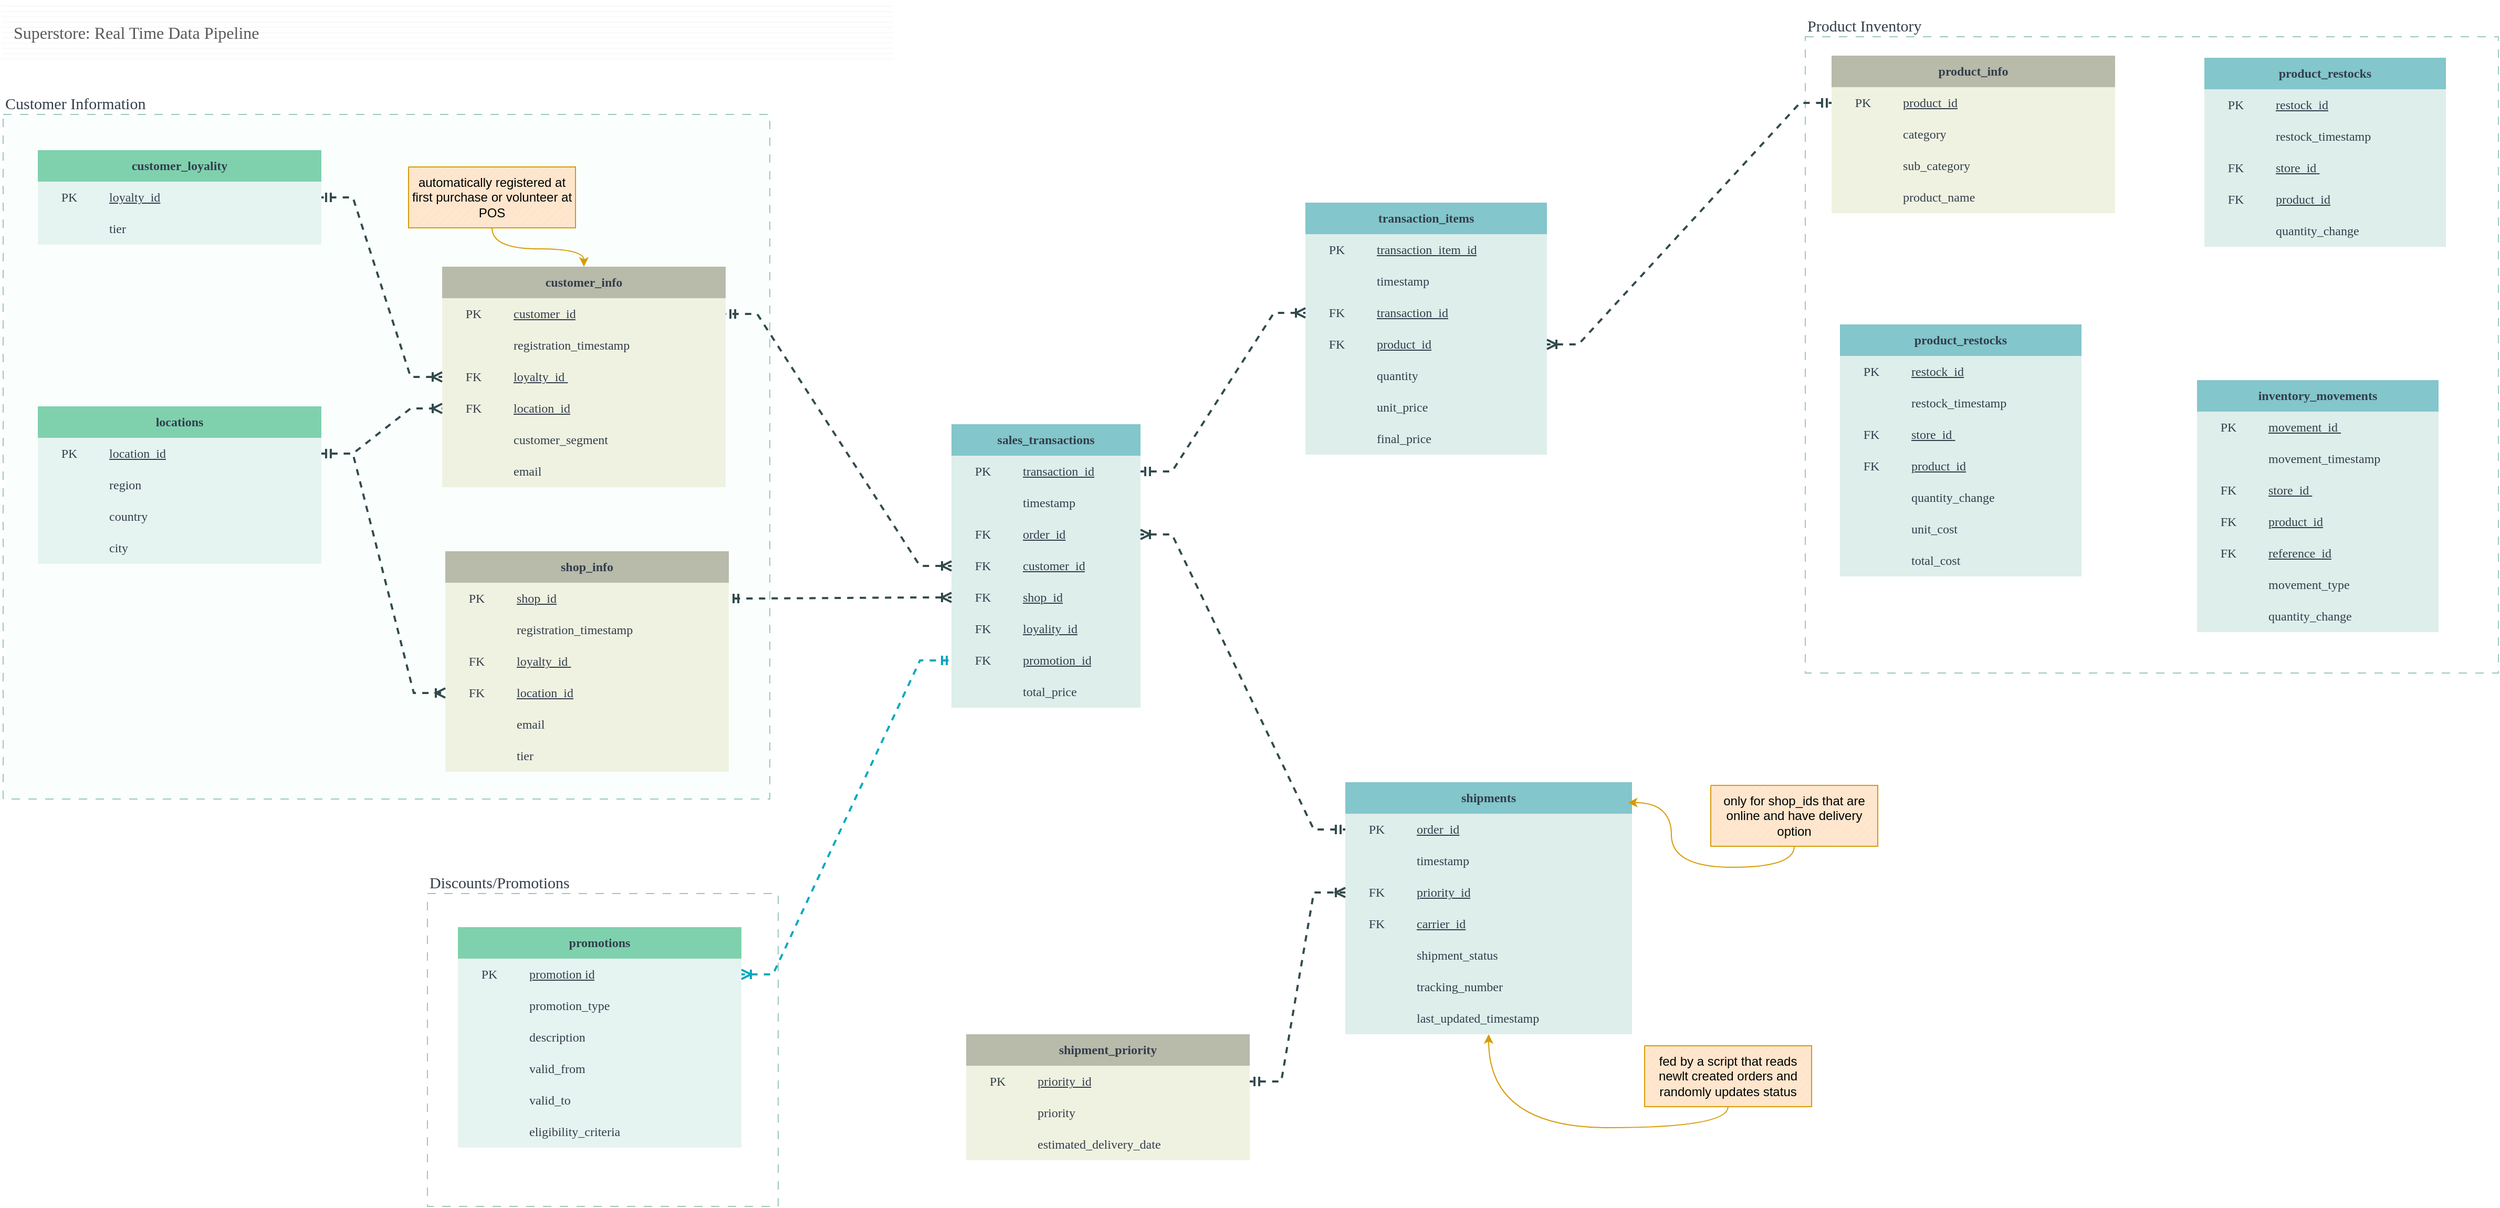 <mxfile version="26.2.8">
  <diagram name="Page-1" id="WykbW2VhOh-OU126FUSZ">
    <mxGraphModel dx="4056" dy="1578" grid="0" gridSize="10" guides="1" tooltips="1" connect="1" arrows="1" fold="1" page="0" pageScale="1" pageWidth="850" pageHeight="1100" background="#ffffff" math="0" shadow="0">
      <root>
        <mxCell id="0" />
        <mxCell id="1" parent="0" />
        <mxCell id="RcrwvDNwSDzIbEaf6MxV-278" value="&lt;font face=&quot;Spline Sans Mono SemiBold&quot; data-font-src=&quot;https://fonts.googleapis.com/css?family=Spline+Sans+Mono+SemiBold&quot; style=&quot;line-height: 110%; color: rgb(51, 62, 75); font-size: 15px;&quot;&gt;Discounts/Promotions&lt;/font&gt;" style="verticalLabelPosition=top;verticalAlign=bottom;html=1;shape=mxgraph.basic.rect;fillColor2=none;strokeWidth=1;size=20;indent=5;dashed=1;dashPattern=8 8;align=left;labelPosition=center;strokeColor=#9AC7BF;" vertex="1" parent="1">
          <mxGeometry x="-444" y="850" width="334" height="298" as="geometry" />
        </mxCell>
        <mxCell id="RcrwvDNwSDzIbEaf6MxV-150" value="&lt;span&gt;&lt;/span&gt;&lt;span&gt;&lt;/span&gt;&lt;span style=&quot;white-space-collapse: preserve;&quot;&gt;&lt;font data-font-src=&quot;https://fonts.googleapis.com/css?family=Spline+Sans+Mono+SemiBold&quot; style=&quot;&quot;&gt;promotions&lt;/font&gt;&lt;/span&gt;" style="shape=table;startSize=30;container=1;collapsible=1;childLayout=tableLayout;fixedRows=1;rowLines=0;fontStyle=1;align=center;resizeLast=1;html=1;whiteSpace=wrap;fillStyle=solid;fillColor=#7FD1AE;strokeColor=none;fontFamily=Spline Sans Mono SemiBold;fontSource=https%3A%2F%2Ffonts.googleapis.com%2Fcss%3Ffamily%3DSpline%2BSans%2BMono%2BSemiBold;labelBackgroundColor=none;fontColor=#333E4B;" vertex="1" parent="1">
          <mxGeometry x="-415" y="882" width="270" height="210" as="geometry" />
        </mxCell>
        <mxCell id="RcrwvDNwSDzIbEaf6MxV-151" value="" style="shape=tableRow;horizontal=0;startSize=0;swimlaneHead=0;swimlaneBody=0;fillColor=#E6F4F1;collapsible=0;dropTarget=0;points=[[0,0.5],[1,0.5]];portConstraint=eastwest;top=0;left=0;right=0;bottom=0;html=1;strokeColor=inherit;fontFamily=Spline Sans Mono ;fontSource=https%3A%2F%2Ffonts.googleapis.com%2Fcss%3Ffamily%3DSpline%2BSans%2BMono%2B;fontColor=#333E4B;fontStyle=0;labelBackgroundColor=none;" vertex="1" parent="RcrwvDNwSDzIbEaf6MxV-150">
          <mxGeometry y="30" width="270" height="30" as="geometry" />
        </mxCell>
        <mxCell id="RcrwvDNwSDzIbEaf6MxV-152" value="PK" style="shape=partialRectangle;connectable=0;fillColor=#E6F4F1;top=0;left=0;bottom=0;right=0;fontStyle=0;overflow=hidden;html=1;whiteSpace=wrap;strokeColor=inherit;fontFamily=Spline Sans Mono ;fontSource=https%3A%2F%2Ffonts.googleapis.com%2Fcss%3Ffamily%3DSpline%2BSans%2BMono%2B;fontColor=#333E4B;labelBackgroundColor=none;" vertex="1" parent="RcrwvDNwSDzIbEaf6MxV-151">
          <mxGeometry width="60" height="30" as="geometry">
            <mxRectangle width="60" height="30" as="alternateBounds" />
          </mxGeometry>
        </mxCell>
        <mxCell id="RcrwvDNwSDzIbEaf6MxV-153" value="&lt;span&gt;&lt;/span&gt;&lt;span&gt;&lt;/span&gt;&lt;span style=&quot;white-space-collapse: preserve;&quot;&gt;promotion id&lt;/span&gt;" style="shape=partialRectangle;connectable=0;fillColor=#E6F4F1;top=0;left=0;bottom=0;right=0;align=left;spacingLeft=6;fontStyle=4;overflow=hidden;html=1;whiteSpace=wrap;strokeColor=inherit;fontFamily=Spline Sans Mono ;fontSource=https%3A%2F%2Ffonts.googleapis.com%2Fcss%3Ffamily%3DSpline%2BSans%2BMono%2B;fontColor=#333E4B;labelBackgroundColor=none;" vertex="1" parent="RcrwvDNwSDzIbEaf6MxV-151">
          <mxGeometry x="60" width="210" height="30" as="geometry">
            <mxRectangle width="210" height="30" as="alternateBounds" />
          </mxGeometry>
        </mxCell>
        <mxCell id="RcrwvDNwSDzIbEaf6MxV-154" value="" style="shape=tableRow;horizontal=0;startSize=0;swimlaneHead=0;swimlaneBody=0;fillColor=#E6F4F1;collapsible=0;dropTarget=0;points=[[0,0.5],[1,0.5]];portConstraint=eastwest;top=0;left=0;right=0;bottom=0;html=1;strokeColor=inherit;fontFamily=Spline Sans Mono ;fontSource=https%3A%2F%2Ffonts.googleapis.com%2Fcss%3Ffamily%3DSpline%2BSans%2BMono%2B;fontColor=#333E4B;fontStyle=0;labelBackgroundColor=none;" vertex="1" parent="RcrwvDNwSDzIbEaf6MxV-150">
          <mxGeometry y="60" width="270" height="30" as="geometry" />
        </mxCell>
        <mxCell id="RcrwvDNwSDzIbEaf6MxV-155" value="" style="shape=partialRectangle;connectable=0;fillColor=#E6F4F1;top=0;left=0;bottom=0;right=0;editable=1;overflow=hidden;html=1;whiteSpace=wrap;strokeColor=inherit;fontFamily=Spline Sans Mono ;fontSource=https%3A%2F%2Ffonts.googleapis.com%2Fcss%3Ffamily%3DSpline%2BSans%2BMono%2B;fontColor=#333E4B;fontStyle=0;labelBackgroundColor=none;" vertex="1" parent="RcrwvDNwSDzIbEaf6MxV-154">
          <mxGeometry width="60" height="30" as="geometry">
            <mxRectangle width="60" height="30" as="alternateBounds" />
          </mxGeometry>
        </mxCell>
        <mxCell id="RcrwvDNwSDzIbEaf6MxV-156" value="&lt;span&gt;&lt;/span&gt;&lt;span style=&quot;white-space-collapse: preserve;&quot;&gt;promotion_type&lt;/span&gt;&amp;nbsp;" style="shape=partialRectangle;connectable=0;fillColor=#E6F4F1;top=0;left=0;bottom=0;right=0;align=left;spacingLeft=6;overflow=hidden;html=1;whiteSpace=wrap;strokeColor=inherit;fontFamily=Spline Sans Mono ;fontSource=https%3A%2F%2Ffonts.googleapis.com%2Fcss%3Ffamily%3DSpline%2BSans%2BMono%2B;fontColor=#333E4B;fontStyle=0;labelBackgroundColor=none;" vertex="1" parent="RcrwvDNwSDzIbEaf6MxV-154">
          <mxGeometry x="60" width="210" height="30" as="geometry">
            <mxRectangle width="210" height="30" as="alternateBounds" />
          </mxGeometry>
        </mxCell>
        <mxCell id="RcrwvDNwSDzIbEaf6MxV-206" style="shape=tableRow;horizontal=0;startSize=0;swimlaneHead=0;swimlaneBody=0;fillColor=#E6F4F1;collapsible=0;dropTarget=0;points=[[0,0.5],[1,0.5]];portConstraint=eastwest;top=0;left=0;right=0;bottom=0;html=1;strokeColor=inherit;fontFamily=Spline Sans Mono ;fontSource=https%3A%2F%2Ffonts.googleapis.com%2Fcss%3Ffamily%3DSpline%2BSans%2BMono%2B;fontColor=#333E4B;fontStyle=0;labelBackgroundColor=none;" vertex="1" parent="RcrwvDNwSDzIbEaf6MxV-150">
          <mxGeometry y="90" width="270" height="30" as="geometry" />
        </mxCell>
        <mxCell id="RcrwvDNwSDzIbEaf6MxV-207" style="shape=partialRectangle;connectable=0;fillColor=#E6F4F1;top=0;left=0;bottom=0;right=0;editable=1;overflow=hidden;html=1;whiteSpace=wrap;strokeColor=inherit;fontFamily=Spline Sans Mono ;fontSource=https%3A%2F%2Ffonts.googleapis.com%2Fcss%3Ffamily%3DSpline%2BSans%2BMono%2B;fontColor=#333E4B;fontStyle=0;labelBackgroundColor=none;" vertex="1" parent="RcrwvDNwSDzIbEaf6MxV-206">
          <mxGeometry width="60" height="30" as="geometry">
            <mxRectangle width="60" height="30" as="alternateBounds" />
          </mxGeometry>
        </mxCell>
        <mxCell id="RcrwvDNwSDzIbEaf6MxV-208" value="description" style="shape=partialRectangle;connectable=0;fillColor=#E6F4F1;top=0;left=0;bottom=0;right=0;align=left;spacingLeft=6;overflow=hidden;html=1;whiteSpace=wrap;strokeColor=inherit;fontFamily=Spline Sans Mono ;fontSource=https%3A%2F%2Ffonts.googleapis.com%2Fcss%3Ffamily%3DSpline%2BSans%2BMono%2B;fontColor=#333E4B;fontStyle=0;labelBackgroundColor=none;" vertex="1" parent="RcrwvDNwSDzIbEaf6MxV-206">
          <mxGeometry x="60" width="210" height="30" as="geometry">
            <mxRectangle width="210" height="30" as="alternateBounds" />
          </mxGeometry>
        </mxCell>
        <mxCell id="RcrwvDNwSDzIbEaf6MxV-203" style="shape=tableRow;horizontal=0;startSize=0;swimlaneHead=0;swimlaneBody=0;fillColor=#E6F4F1;collapsible=0;dropTarget=0;points=[[0,0.5],[1,0.5]];portConstraint=eastwest;top=0;left=0;right=0;bottom=0;html=1;strokeColor=inherit;fontFamily=Spline Sans Mono ;fontSource=https%3A%2F%2Ffonts.googleapis.com%2Fcss%3Ffamily%3DSpline%2BSans%2BMono%2B;fontColor=#333E4B;fontStyle=0;labelBackgroundColor=none;" vertex="1" parent="RcrwvDNwSDzIbEaf6MxV-150">
          <mxGeometry y="120" width="270" height="30" as="geometry" />
        </mxCell>
        <mxCell id="RcrwvDNwSDzIbEaf6MxV-204" style="shape=partialRectangle;connectable=0;fillColor=#E6F4F1;top=0;left=0;bottom=0;right=0;editable=1;overflow=hidden;html=1;whiteSpace=wrap;strokeColor=inherit;fontFamily=Spline Sans Mono ;fontSource=https%3A%2F%2Ffonts.googleapis.com%2Fcss%3Ffamily%3DSpline%2BSans%2BMono%2B;fontColor=#333E4B;fontStyle=0;labelBackgroundColor=none;" vertex="1" parent="RcrwvDNwSDzIbEaf6MxV-203">
          <mxGeometry width="60" height="30" as="geometry">
            <mxRectangle width="60" height="30" as="alternateBounds" />
          </mxGeometry>
        </mxCell>
        <mxCell id="RcrwvDNwSDzIbEaf6MxV-205" value="valid_from" style="shape=partialRectangle;connectable=0;fillColor=#E6F4F1;top=0;left=0;bottom=0;right=0;align=left;spacingLeft=6;overflow=hidden;html=1;whiteSpace=wrap;strokeColor=inherit;fontFamily=Spline Sans Mono ;fontSource=https%3A%2F%2Ffonts.googleapis.com%2Fcss%3Ffamily%3DSpline%2BSans%2BMono%2B;fontColor=#333E4B;fontStyle=0;labelBackgroundColor=none;" vertex="1" parent="RcrwvDNwSDzIbEaf6MxV-203">
          <mxGeometry x="60" width="210" height="30" as="geometry">
            <mxRectangle width="210" height="30" as="alternateBounds" />
          </mxGeometry>
        </mxCell>
        <mxCell id="RcrwvDNwSDzIbEaf6MxV-209" style="shape=tableRow;horizontal=0;startSize=0;swimlaneHead=0;swimlaneBody=0;fillColor=#E6F4F1;collapsible=0;dropTarget=0;points=[[0,0.5],[1,0.5]];portConstraint=eastwest;top=0;left=0;right=0;bottom=0;html=1;strokeColor=inherit;fontFamily=Spline Sans Mono ;fontSource=https%3A%2F%2Ffonts.googleapis.com%2Fcss%3Ffamily%3DSpline%2BSans%2BMono%2B;fontColor=#333E4B;fontStyle=0;labelBackgroundColor=none;" vertex="1" parent="RcrwvDNwSDzIbEaf6MxV-150">
          <mxGeometry y="150" width="270" height="30" as="geometry" />
        </mxCell>
        <mxCell id="RcrwvDNwSDzIbEaf6MxV-210" style="shape=partialRectangle;connectable=0;fillColor=#E6F4F1;top=0;left=0;bottom=0;right=0;editable=1;overflow=hidden;html=1;whiteSpace=wrap;strokeColor=inherit;fontFamily=Spline Sans Mono ;fontSource=https%3A%2F%2Ffonts.googleapis.com%2Fcss%3Ffamily%3DSpline%2BSans%2BMono%2B;fontColor=#333E4B;fontStyle=0;labelBackgroundColor=none;" vertex="1" parent="RcrwvDNwSDzIbEaf6MxV-209">
          <mxGeometry width="60" height="30" as="geometry">
            <mxRectangle width="60" height="30" as="alternateBounds" />
          </mxGeometry>
        </mxCell>
        <mxCell id="RcrwvDNwSDzIbEaf6MxV-211" value="valid_to" style="shape=partialRectangle;connectable=0;fillColor=#E6F4F1;top=0;left=0;bottom=0;right=0;align=left;spacingLeft=6;overflow=hidden;html=1;whiteSpace=wrap;strokeColor=inherit;fontFamily=Spline Sans Mono ;fontSource=https%3A%2F%2Ffonts.googleapis.com%2Fcss%3Ffamily%3DSpline%2BSans%2BMono%2B;fontColor=#333E4B;fontStyle=0;labelBackgroundColor=none;" vertex="1" parent="RcrwvDNwSDzIbEaf6MxV-209">
          <mxGeometry x="60" width="210" height="30" as="geometry">
            <mxRectangle width="210" height="30" as="alternateBounds" />
          </mxGeometry>
        </mxCell>
        <mxCell id="RcrwvDNwSDzIbEaf6MxV-212" style="shape=tableRow;horizontal=0;startSize=0;swimlaneHead=0;swimlaneBody=0;fillColor=#E6F4F1;collapsible=0;dropTarget=0;points=[[0,0.5],[1,0.5]];portConstraint=eastwest;top=0;left=0;right=0;bottom=0;html=1;strokeColor=inherit;fontFamily=Spline Sans Mono ;fontSource=https%3A%2F%2Ffonts.googleapis.com%2Fcss%3Ffamily%3DSpline%2BSans%2BMono%2B;fontColor=#333E4B;fontStyle=0;labelBackgroundColor=none;" vertex="1" parent="RcrwvDNwSDzIbEaf6MxV-150">
          <mxGeometry y="180" width="270" height="30" as="geometry" />
        </mxCell>
        <mxCell id="RcrwvDNwSDzIbEaf6MxV-213" style="shape=partialRectangle;connectable=0;fillColor=#E6F4F1;top=0;left=0;bottom=0;right=0;editable=1;overflow=hidden;html=1;whiteSpace=wrap;strokeColor=inherit;fontFamily=Spline Sans Mono ;fontSource=https%3A%2F%2Ffonts.googleapis.com%2Fcss%3Ffamily%3DSpline%2BSans%2BMono%2B;fontColor=#333E4B;fontStyle=0;labelBackgroundColor=none;" vertex="1" parent="RcrwvDNwSDzIbEaf6MxV-212">
          <mxGeometry width="60" height="30" as="geometry">
            <mxRectangle width="60" height="30" as="alternateBounds" />
          </mxGeometry>
        </mxCell>
        <mxCell id="RcrwvDNwSDzIbEaf6MxV-214" value="eligibility_criteria" style="shape=partialRectangle;connectable=0;fillColor=#E6F4F1;top=0;left=0;bottom=0;right=0;align=left;spacingLeft=6;overflow=hidden;html=1;whiteSpace=wrap;strokeColor=inherit;fontFamily=Spline Sans Mono ;fontSource=https%3A%2F%2Ffonts.googleapis.com%2Fcss%3Ffamily%3DSpline%2BSans%2BMono%2B;fontColor=#333E4B;fontStyle=0;labelBackgroundColor=none;" vertex="1" parent="RcrwvDNwSDzIbEaf6MxV-212">
          <mxGeometry x="60" width="210" height="30" as="geometry">
            <mxRectangle width="210" height="30" as="alternateBounds" />
          </mxGeometry>
        </mxCell>
        <mxCell id="RcrwvDNwSDzIbEaf6MxV-276" value="&lt;font face=&quot;Spline Sans Mono SemiBold&quot; data-font-src=&quot;https://fonts.googleapis.com/css?family=Spline+Sans+Mono+SemiBold&quot; style=&quot;line-height: 110%; color: rgb(51, 62, 75); font-size: 15px;&quot;&gt;Customer Information&lt;/font&gt;" style="verticalLabelPosition=top;verticalAlign=bottom;html=1;shape=mxgraph.basic.rect;fillColor2=none;strokeWidth=1;size=20;indent=5;dashed=1;dashPattern=8 8;align=left;labelPosition=center;strokeColor=#9AC7BF;fillColor=#FAFFFE;fillStyle=solid;" vertex="1" parent="1">
          <mxGeometry x="-848" y="108" width="730" height="652" as="geometry" />
        </mxCell>
        <mxCell id="RcrwvDNwSDzIbEaf6MxV-229" value="&lt;font face=&quot;Spline Sans Mono SemiBold&quot; data-font-src=&quot;https://fonts.googleapis.com/css?family=Spline+Sans+Mono+SemiBold&quot; style=&quot;line-height: 110%; color: rgb(51, 62, 75); font-size: 15px;&quot;&gt;Product Inventory&lt;/font&gt;" style="verticalLabelPosition=top;verticalAlign=bottom;html=1;shape=mxgraph.basic.rect;fillColor2=none;strokeWidth=1;size=20;indent=5;dashed=1;dashPattern=8 8;align=left;labelPosition=center;strokeColor=#9AC7BF;" vertex="1" parent="1">
          <mxGeometry x="868" y="34" width="660" height="606" as="geometry" />
        </mxCell>
        <mxCell id="Fx5C9bnQ34uH0TO9ncKX-2" value="&lt;p style=&quot;margin-top: 0pt; margin-bottom: 0pt; margin-left: 0in; direction: ltr; unicode-bidi: embed; word-break: normal;&quot;&gt;&lt;span style=&quot;color: rgb(89, 89, 89);&quot;&gt;Superstore: Real Time Data Pipeline&amp;nbsp;&lt;/span&gt;&lt;/p&gt;" style="verticalLabelPosition=middle;verticalAlign=middle;html=1;shape=mxgraph.basic.patternFillRect;fillStyle=hor;step=5;fillStrokeWidth=0.2;fillStrokeColor=#dddddd;labelPosition=center;align=left;fontFamily=Spline Sans Mono SemiBold;fontSource=https%3A%2F%2Ffonts.googleapis.com%2Fcss%3Ffamily%3DSpline%2BSans%2BMono%2BSemiBold;fontSize=16;spacingRight=0;spacing=12;strokeColor=light-dark(#ffffff, #ededed);fillColor=default;" parent="1" vertex="1">
          <mxGeometry x="-850" width="850" height="60" as="geometry" />
        </mxCell>
        <mxCell id="Fx5C9bnQ34uH0TO9ncKX-3" value="&lt;span&gt;&lt;/span&gt;&lt;span&gt;&lt;/span&gt;&lt;span style=&quot;white-space-collapse: preserve;&quot;&gt;&lt;font data-font-src=&quot;https://fonts.googleapis.com/css?family=Spline+Sans+Mono+SemiBold&quot; style=&quot;&quot;&gt;sales_transactions&lt;/font&gt;&lt;/span&gt;" style="shape=table;startSize=30;container=1;collapsible=1;childLayout=tableLayout;fixedRows=1;rowLines=0;fontStyle=1;align=center;resizeLast=1;html=1;whiteSpace=wrap;fillStyle=solid;fillColor=#83C6CC;strokeColor=none;fontFamily=Spline Sans Mono SemiBold;fontSource=https%3A%2F%2Ffonts.googleapis.com%2Fcss%3Ffamily%3DSpline%2BSans%2BMono%2BSemiBold;labelBackgroundColor=none;fontColor=#333E4B;" parent="1" vertex="1">
          <mxGeometry x="55" y="403" width="180" height="270" as="geometry" />
        </mxCell>
        <mxCell id="Fx5C9bnQ34uH0TO9ncKX-4" value="" style="shape=tableRow;horizontal=0;startSize=0;swimlaneHead=0;swimlaneBody=0;fillColor=#DEEEEB;collapsible=0;dropTarget=0;points=[[0,0.5],[1,0.5]];portConstraint=eastwest;top=0;left=0;right=0;bottom=0;html=1;strokeColor=inherit;fontFamily=Spline Sans Mono ;fontSource=https%3A%2F%2Ffonts.googleapis.com%2Fcss%3Ffamily%3DSpline%2BSans%2BMono%2B;fontColor=#333E4B;fontStyle=0;labelBackgroundColor=none;" parent="Fx5C9bnQ34uH0TO9ncKX-3" vertex="1">
          <mxGeometry y="30" width="180" height="30" as="geometry" />
        </mxCell>
        <mxCell id="Fx5C9bnQ34uH0TO9ncKX-5" value="PK" style="shape=partialRectangle;connectable=0;fillColor=#DEEEEB;top=0;left=0;bottom=0;right=0;fontStyle=0;overflow=hidden;html=1;whiteSpace=wrap;strokeColor=inherit;fontFamily=Spline Sans Mono ;fontSource=https%3A%2F%2Ffonts.googleapis.com%2Fcss%3Ffamily%3DSpline%2BSans%2BMono%2B;fontColor=#333E4B;labelBackgroundColor=none;" parent="Fx5C9bnQ34uH0TO9ncKX-4" vertex="1">
          <mxGeometry width="60" height="30" as="geometry">
            <mxRectangle width="60" height="30" as="alternateBounds" />
          </mxGeometry>
        </mxCell>
        <mxCell id="Fx5C9bnQ34uH0TO9ncKX-6" value="&lt;span&gt;&lt;/span&gt;&lt;span&gt;&lt;/span&gt;&lt;span style=&quot;white-space-collapse: preserve;&quot;&gt;transaction_id&lt;/span&gt;" style="shape=partialRectangle;connectable=0;fillColor=#DEEEEB;top=0;left=0;bottom=0;right=0;align=left;spacingLeft=6;fontStyle=4;overflow=hidden;html=1;whiteSpace=wrap;strokeColor=inherit;fontFamily=Spline Sans Mono ;fontSource=https%3A%2F%2Ffonts.googleapis.com%2Fcss%3Ffamily%3DSpline%2BSans%2BMono%2B;fontColor=#333E4B;labelBackgroundColor=none;" parent="Fx5C9bnQ34uH0TO9ncKX-4" vertex="1">
          <mxGeometry x="60" width="120" height="30" as="geometry">
            <mxRectangle width="120" height="30" as="alternateBounds" />
          </mxGeometry>
        </mxCell>
        <mxCell id="Fx5C9bnQ34uH0TO9ncKX-10" value="" style="shape=tableRow;horizontal=0;startSize=0;swimlaneHead=0;swimlaneBody=0;fillColor=#DEEEEB;collapsible=0;dropTarget=0;points=[[0,0.5],[1,0.5]];portConstraint=eastwest;top=0;left=0;right=0;bottom=0;html=1;strokeColor=inherit;fontFamily=Spline Sans Mono ;fontSource=https%3A%2F%2Ffonts.googleapis.com%2Fcss%3Ffamily%3DSpline%2BSans%2BMono%2B;fontColor=#333E4B;fontStyle=0;labelBackgroundColor=none;" parent="Fx5C9bnQ34uH0TO9ncKX-3" vertex="1">
          <mxGeometry y="60" width="180" height="30" as="geometry" />
        </mxCell>
        <mxCell id="Fx5C9bnQ34uH0TO9ncKX-11" value="" style="shape=partialRectangle;connectable=0;fillColor=#DEEEEB;top=0;left=0;bottom=0;right=0;editable=1;overflow=hidden;html=1;whiteSpace=wrap;strokeColor=inherit;fontFamily=Spline Sans Mono ;fontSource=https%3A%2F%2Ffonts.googleapis.com%2Fcss%3Ffamily%3DSpline%2BSans%2BMono%2B;fontColor=#333E4B;fontStyle=0;labelBackgroundColor=none;" parent="Fx5C9bnQ34uH0TO9ncKX-10" vertex="1">
          <mxGeometry width="60" height="30" as="geometry">
            <mxRectangle width="60" height="30" as="alternateBounds" />
          </mxGeometry>
        </mxCell>
        <mxCell id="Fx5C9bnQ34uH0TO9ncKX-12" value="&lt;span&gt;&lt;/span&gt;&lt;span&gt;&lt;/span&gt;&lt;span style=&quot;white-space-collapse: preserve;&quot;&gt;timestamp&lt;/span&gt;" style="shape=partialRectangle;connectable=0;fillColor=#DEEEEB;top=0;left=0;bottom=0;right=0;align=left;spacingLeft=6;overflow=hidden;html=1;whiteSpace=wrap;strokeColor=inherit;fontFamily=Spline Sans Mono ;fontSource=https%3A%2F%2Ffonts.googleapis.com%2Fcss%3Ffamily%3DSpline%2BSans%2BMono%2B;fontColor=#333E4B;fontStyle=0;labelBackgroundColor=none;" parent="Fx5C9bnQ34uH0TO9ncKX-10" vertex="1">
          <mxGeometry x="60" width="120" height="30" as="geometry">
            <mxRectangle width="120" height="30" as="alternateBounds" />
          </mxGeometry>
        </mxCell>
        <mxCell id="Fx5C9bnQ34uH0TO9ncKX-7" value="" style="shape=tableRow;horizontal=0;startSize=0;swimlaneHead=0;swimlaneBody=0;fillColor=#DEEEEB;collapsible=0;dropTarget=0;points=[[0,0.5],[1,0.5]];portConstraint=eastwest;top=0;left=0;right=0;bottom=1;html=1;strokeColor=inherit;fontFamily=Spline Sans Mono ;fontSource=https%3A%2F%2Ffonts.googleapis.com%2Fcss%3Ffamily%3DSpline%2BSans%2BMono%2B;fontColor=#333E4B;fontStyle=0;labelBackgroundColor=none;" parent="Fx5C9bnQ34uH0TO9ncKX-3" vertex="1">
          <mxGeometry y="90" width="180" height="30" as="geometry" />
        </mxCell>
        <mxCell id="Fx5C9bnQ34uH0TO9ncKX-8" value="FK" style="shape=partialRectangle;connectable=0;fillColor=#DEEEEB;top=0;left=0;bottom=0;right=0;fontStyle=0;overflow=hidden;html=1;whiteSpace=wrap;strokeColor=inherit;fontFamily=Spline Sans Mono ;fontSource=https%3A%2F%2Ffonts.googleapis.com%2Fcss%3Ffamily%3DSpline%2BSans%2BMono%2B;fontColor=#333E4B;labelBackgroundColor=none;" parent="Fx5C9bnQ34uH0TO9ncKX-7" vertex="1">
          <mxGeometry width="60" height="30" as="geometry">
            <mxRectangle width="60" height="30" as="alternateBounds" />
          </mxGeometry>
        </mxCell>
        <mxCell id="Fx5C9bnQ34uH0TO9ncKX-9" value="&lt;span&gt;&lt;/span&gt;&lt;span&gt;&lt;/span&gt;&lt;span style=&quot;white-space-collapse: preserve;&quot;&gt;order_id&lt;/span&gt;" style="shape=partialRectangle;connectable=0;fillColor=#DEEEEB;top=0;left=0;bottom=0;right=0;align=left;spacingLeft=6;fontStyle=4;overflow=hidden;html=1;whiteSpace=wrap;strokeColor=inherit;fontFamily=Spline Sans Mono ;fontSource=https%3A%2F%2Ffonts.googleapis.com%2Fcss%3Ffamily%3DSpline%2BSans%2BMono%2B;fontColor=#333E4B;labelBackgroundColor=none;" parent="Fx5C9bnQ34uH0TO9ncKX-7" vertex="1">
          <mxGeometry x="60" width="120" height="30" as="geometry">
            <mxRectangle width="120" height="30" as="alternateBounds" />
          </mxGeometry>
        </mxCell>
        <mxCell id="Fx5C9bnQ34uH0TO9ncKX-31" style="shape=tableRow;horizontal=0;startSize=0;swimlaneHead=0;swimlaneBody=0;fillColor=#DEEEEB;collapsible=0;dropTarget=0;points=[[0,0.5],[1,0.5]];portConstraint=eastwest;top=0;left=0;right=0;bottom=0;html=1;strokeColor=inherit;fontFamily=Spline Sans Mono ;fontSource=https%3A%2F%2Ffonts.googleapis.com%2Fcss%3Ffamily%3DSpline%2BSans%2BMono%2B;fontColor=#333E4B;fontStyle=0;labelBackgroundColor=none;" parent="Fx5C9bnQ34uH0TO9ncKX-3" vertex="1">
          <mxGeometry y="120" width="180" height="30" as="geometry" />
        </mxCell>
        <mxCell id="Fx5C9bnQ34uH0TO9ncKX-32" value="FK" style="shape=partialRectangle;connectable=0;fillColor=#DEEEEB;top=0;left=0;bottom=0;right=0;fontStyle=0;overflow=hidden;html=1;whiteSpace=wrap;strokeColor=inherit;fontFamily=Spline Sans Mono ;fontSource=https%3A%2F%2Ffonts.googleapis.com%2Fcss%3Ffamily%3DSpline%2BSans%2BMono%2B;fontColor=#333E4B;labelBackgroundColor=none;" parent="Fx5C9bnQ34uH0TO9ncKX-31" vertex="1">
          <mxGeometry width="60" height="30" as="geometry">
            <mxRectangle width="60" height="30" as="alternateBounds" />
          </mxGeometry>
        </mxCell>
        <mxCell id="Fx5C9bnQ34uH0TO9ncKX-33" value="&lt;span&gt;&lt;/span&gt;&lt;span&gt;&lt;/span&gt;&lt;span style=&quot;white-space-collapse: preserve;&quot;&gt;customer_id&lt;/span&gt;" style="shape=partialRectangle;connectable=0;fillColor=#DEEEEB;top=0;left=0;bottom=0;right=0;align=left;spacingLeft=6;fontStyle=4;overflow=hidden;html=1;whiteSpace=wrap;strokeColor=inherit;fontFamily=Spline Sans Mono ;fontSource=https%3A%2F%2Ffonts.googleapis.com%2Fcss%3Ffamily%3DSpline%2BSans%2BMono%2B;fontColor=#333E4B;labelBackgroundColor=none;" parent="Fx5C9bnQ34uH0TO9ncKX-31" vertex="1">
          <mxGeometry x="60" width="120" height="30" as="geometry">
            <mxRectangle width="120" height="30" as="alternateBounds" />
          </mxGeometry>
        </mxCell>
        <mxCell id="Fx5C9bnQ34uH0TO9ncKX-25" style="shape=tableRow;horizontal=0;startSize=0;swimlaneHead=0;swimlaneBody=0;fillColor=#DEEEEB;collapsible=0;dropTarget=0;points=[[0,0.5],[1,0.5]];portConstraint=eastwest;top=0;left=0;right=0;bottom=1;html=1;strokeColor=inherit;fontFamily=Spline Sans Mono ;fontSource=https%3A%2F%2Ffonts.googleapis.com%2Fcss%3Ffamily%3DSpline%2BSans%2BMono%2B;fontColor=#333E4B;fontStyle=0;labelBackgroundColor=none;" parent="Fx5C9bnQ34uH0TO9ncKX-3" vertex="1">
          <mxGeometry y="150" width="180" height="30" as="geometry" />
        </mxCell>
        <mxCell id="Fx5C9bnQ34uH0TO9ncKX-26" value="FK" style="shape=partialRectangle;connectable=0;fillColor=#DEEEEB;top=0;left=0;bottom=0;right=0;fontStyle=0;overflow=hidden;html=1;whiteSpace=wrap;strokeColor=inherit;fontFamily=Spline Sans Mono ;fontSource=https%3A%2F%2Ffonts.googleapis.com%2Fcss%3Ffamily%3DSpline%2BSans%2BMono%2B;fontColor=#333E4B;labelBackgroundColor=none;" parent="Fx5C9bnQ34uH0TO9ncKX-25" vertex="1">
          <mxGeometry width="60" height="30" as="geometry">
            <mxRectangle width="60" height="30" as="alternateBounds" />
          </mxGeometry>
        </mxCell>
        <mxCell id="Fx5C9bnQ34uH0TO9ncKX-27" value="&lt;span&gt;&lt;/span&gt;&lt;span&gt;&lt;/span&gt;&lt;span style=&quot;white-space-collapse: preserve;&quot;&gt;shop_id&lt;/span&gt;" style="shape=partialRectangle;connectable=0;fillColor=#DEEEEB;top=0;left=0;bottom=0;right=0;align=left;spacingLeft=6;fontStyle=4;overflow=hidden;html=1;whiteSpace=wrap;strokeColor=inherit;fontFamily=Spline Sans Mono ;fontSource=https%3A%2F%2Ffonts.googleapis.com%2Fcss%3Ffamily%3DSpline%2BSans%2BMono%2B;fontColor=#333E4B;labelBackgroundColor=none;" parent="Fx5C9bnQ34uH0TO9ncKX-25" vertex="1">
          <mxGeometry x="60" width="120" height="30" as="geometry">
            <mxRectangle width="120" height="30" as="alternateBounds" />
          </mxGeometry>
        </mxCell>
        <mxCell id="Fx5C9bnQ34uH0TO9ncKX-22" style="shape=tableRow;horizontal=0;startSize=0;swimlaneHead=0;swimlaneBody=0;fillColor=#DEEEEB;collapsible=0;dropTarget=0;points=[[0,0.5],[1,0.5]];portConstraint=eastwest;top=0;left=0;right=0;bottom=1;html=1;strokeColor=inherit;fontFamily=Spline Sans Mono ;fontSource=https%3A%2F%2Ffonts.googleapis.com%2Fcss%3Ffamily%3DSpline%2BSans%2BMono%2B;fontColor=#333E4B;fontStyle=0;labelBackgroundColor=none;" parent="Fx5C9bnQ34uH0TO9ncKX-3" vertex="1">
          <mxGeometry y="180" width="180" height="30" as="geometry" />
        </mxCell>
        <mxCell id="Fx5C9bnQ34uH0TO9ncKX-23" value="FK" style="shape=partialRectangle;connectable=0;fillColor=#DEEEEB;top=0;left=0;bottom=0;right=0;fontStyle=0;overflow=hidden;html=1;whiteSpace=wrap;strokeColor=inherit;fontFamily=Spline Sans Mono ;fontSource=https%3A%2F%2Ffonts.googleapis.com%2Fcss%3Ffamily%3DSpline%2BSans%2BMono%2B;fontColor=#333E4B;labelBackgroundColor=none;" parent="Fx5C9bnQ34uH0TO9ncKX-22" vertex="1">
          <mxGeometry width="60" height="30" as="geometry">
            <mxRectangle width="60" height="30" as="alternateBounds" />
          </mxGeometry>
        </mxCell>
        <mxCell id="Fx5C9bnQ34uH0TO9ncKX-24" value="&lt;span&gt;&lt;/span&gt;&lt;span&gt;&lt;/span&gt;&lt;span style=&quot;white-space-collapse: preserve;&quot;&gt;loyality_id&lt;/span&gt;" style="shape=partialRectangle;connectable=0;fillColor=#DEEEEB;top=0;left=0;bottom=0;right=0;align=left;spacingLeft=6;fontStyle=4;overflow=hidden;html=1;whiteSpace=wrap;strokeColor=inherit;fontFamily=Spline Sans Mono ;fontSource=https%3A%2F%2Ffonts.googleapis.com%2Fcss%3Ffamily%3DSpline%2BSans%2BMono%2B;fontColor=#333E4B;labelBackgroundColor=none;" parent="Fx5C9bnQ34uH0TO9ncKX-22" vertex="1">
          <mxGeometry x="60" width="120" height="30" as="geometry">
            <mxRectangle width="120" height="30" as="alternateBounds" />
          </mxGeometry>
        </mxCell>
        <mxCell id="Fx5C9bnQ34uH0TO9ncKX-19" style="shape=tableRow;horizontal=0;startSize=0;swimlaneHead=0;swimlaneBody=0;fillColor=#DEEEEB;collapsible=0;dropTarget=0;points=[[0,0.5],[1,0.5]];portConstraint=eastwest;top=0;left=0;right=0;bottom=1;html=1;strokeColor=inherit;fontFamily=Spline Sans Mono ;fontSource=https%3A%2F%2Ffonts.googleapis.com%2Fcss%3Ffamily%3DSpline%2BSans%2BMono%2B;fontColor=#333E4B;fontStyle=0;labelBackgroundColor=none;" parent="Fx5C9bnQ34uH0TO9ncKX-3" vertex="1">
          <mxGeometry y="210" width="180" height="30" as="geometry" />
        </mxCell>
        <mxCell id="Fx5C9bnQ34uH0TO9ncKX-20" value="FK" style="shape=partialRectangle;connectable=0;fillColor=#DEEEEB;top=0;left=0;bottom=0;right=0;fontStyle=0;overflow=hidden;html=1;whiteSpace=wrap;strokeColor=inherit;fontFamily=Spline Sans Mono ;fontSource=https%3A%2F%2Ffonts.googleapis.com%2Fcss%3Ffamily%3DSpline%2BSans%2BMono%2B;fontColor=#333E4B;labelBackgroundColor=none;" parent="Fx5C9bnQ34uH0TO9ncKX-19" vertex="1">
          <mxGeometry width="60" height="30" as="geometry">
            <mxRectangle width="60" height="30" as="alternateBounds" />
          </mxGeometry>
        </mxCell>
        <mxCell id="Fx5C9bnQ34uH0TO9ncKX-21" value="&lt;span&gt;&lt;/span&gt;&lt;span&gt;&lt;/span&gt;&lt;span style=&quot;white-space-collapse: preserve;&quot;&gt;promotion_id&lt;/span&gt;" style="shape=partialRectangle;connectable=0;fillColor=#DEEEEB;top=0;left=0;bottom=0;right=0;align=left;spacingLeft=6;fontStyle=4;overflow=hidden;html=1;whiteSpace=wrap;strokeColor=inherit;fontFamily=Spline Sans Mono ;fontSource=https%3A%2F%2Ffonts.googleapis.com%2Fcss%3Ffamily%3DSpline%2BSans%2BMono%2B;fontColor=#333E4B;labelBackgroundColor=none;" parent="Fx5C9bnQ34uH0TO9ncKX-19" vertex="1">
          <mxGeometry x="60" width="120" height="30" as="geometry">
            <mxRectangle width="120" height="30" as="alternateBounds" />
          </mxGeometry>
        </mxCell>
        <mxCell id="Fx5C9bnQ34uH0TO9ncKX-13" value="" style="shape=tableRow;horizontal=0;startSize=0;swimlaneHead=0;swimlaneBody=0;fillColor=#DEEEEB;collapsible=0;dropTarget=0;points=[[0,0.5],[1,0.5]];portConstraint=eastwest;top=0;left=0;right=0;bottom=0;html=1;strokeColor=inherit;fontFamily=Spline Sans Mono ;fontSource=https%3A%2F%2Ffonts.googleapis.com%2Fcss%3Ffamily%3DSpline%2BSans%2BMono%2B;fontColor=#333E4B;fontStyle=0;labelBackgroundColor=none;" parent="Fx5C9bnQ34uH0TO9ncKX-3" vertex="1">
          <mxGeometry y="240" width="180" height="30" as="geometry" />
        </mxCell>
        <mxCell id="Fx5C9bnQ34uH0TO9ncKX-14" value="" style="shape=partialRectangle;connectable=0;fillColor=#DEEEEB;top=0;left=0;bottom=0;right=0;editable=1;overflow=hidden;html=1;whiteSpace=wrap;strokeColor=inherit;fontFamily=Spline Sans Mono ;fontSource=https%3A%2F%2Ffonts.googleapis.com%2Fcss%3Ffamily%3DSpline%2BSans%2BMono%2B;fontColor=#333E4B;fontStyle=0;labelBackgroundColor=none;" parent="Fx5C9bnQ34uH0TO9ncKX-13" vertex="1">
          <mxGeometry width="60" height="30" as="geometry">
            <mxRectangle width="60" height="30" as="alternateBounds" />
          </mxGeometry>
        </mxCell>
        <mxCell id="Fx5C9bnQ34uH0TO9ncKX-15" value="&lt;span&gt;&lt;/span&gt;&lt;span&gt;&lt;/span&gt;&lt;span style=&quot;white-space-collapse: preserve;&quot;&gt;total_price&lt;/span&gt;" style="shape=partialRectangle;connectable=0;fillColor=#DEEEEB;top=0;left=0;bottom=0;right=0;align=left;spacingLeft=6;overflow=hidden;html=1;whiteSpace=wrap;strokeColor=inherit;fontFamily=Spline Sans Mono ;fontSource=https%3A%2F%2Ffonts.googleapis.com%2Fcss%3Ffamily%3DSpline%2BSans%2BMono%2B;fontColor=#333E4B;fontStyle=0;labelBackgroundColor=none;" parent="Fx5C9bnQ34uH0TO9ncKX-13" vertex="1">
          <mxGeometry x="60" width="120" height="30" as="geometry">
            <mxRectangle width="120" height="30" as="alternateBounds" />
          </mxGeometry>
        </mxCell>
        <mxCell id="Fx5C9bnQ34uH0TO9ncKX-34" value="&lt;span&gt;&lt;/span&gt;&lt;span&gt;&lt;/span&gt;&lt;span&gt;&lt;/span&gt;&lt;span style=&quot;white-space-collapse: preserve;&quot;&gt;&lt;font style=&quot;&quot; data-font-src=&quot;https://fonts.googleapis.com/css?family=Spline+Sans+Mono+SemiBold&quot;&gt;inventory_movements&lt;/font&gt;&lt;/span&gt;" style="shape=table;startSize=30;container=1;collapsible=1;childLayout=tableLayout;fixedRows=1;rowLines=0;fontStyle=1;align=center;resizeLast=1;html=1;whiteSpace=wrap;fillStyle=solid;fillColor=#83C6CC;strokeColor=none;fontFamily=Spline Sans Mono SemiBold;fontSource=https%3A%2F%2Ffonts.googleapis.com%2Fcss%3Ffamily%3DSpline%2BSans%2BMono%2BSemiBold;labelBackgroundColor=none;fontColor=#333E4B;" parent="1" vertex="1">
          <mxGeometry x="1241" y="361" width="230" height="240" as="geometry" />
        </mxCell>
        <mxCell id="Fx5C9bnQ34uH0TO9ncKX-35" value="" style="shape=tableRow;horizontal=0;startSize=0;swimlaneHead=0;swimlaneBody=0;fillColor=#DEEEEB;collapsible=0;dropTarget=0;points=[[0,0.5],[1,0.5]];portConstraint=eastwest;top=0;left=0;right=0;bottom=0;html=1;strokeColor=inherit;fontFamily=Spline Sans Mono ;fontSource=https%3A%2F%2Ffonts.googleapis.com%2Fcss%3Ffamily%3DSpline%2BSans%2BMono%2B;fontColor=#333E4B;fontStyle=0;labelBackgroundColor=none;" parent="Fx5C9bnQ34uH0TO9ncKX-34" vertex="1">
          <mxGeometry y="30" width="230" height="30" as="geometry" />
        </mxCell>
        <mxCell id="Fx5C9bnQ34uH0TO9ncKX-36" value="PK" style="shape=partialRectangle;connectable=0;fillColor=#DEEEEB;top=0;left=0;bottom=0;right=0;fontStyle=0;overflow=hidden;html=1;whiteSpace=wrap;strokeColor=inherit;fontFamily=Spline Sans Mono ;fontSource=https%3A%2F%2Ffonts.googleapis.com%2Fcss%3Ffamily%3DSpline%2BSans%2BMono%2B;fontColor=#333E4B;labelBackgroundColor=none;" parent="Fx5C9bnQ34uH0TO9ncKX-35" vertex="1">
          <mxGeometry width="60" height="30" as="geometry">
            <mxRectangle width="60" height="30" as="alternateBounds" />
          </mxGeometry>
        </mxCell>
        <mxCell id="Fx5C9bnQ34uH0TO9ncKX-37" value="&lt;span&gt;&lt;/span&gt;&lt;span style=&quot;white-space-collapse: preserve;&quot;&gt;movement_id&lt;/span&gt;&amp;nbsp;" style="shape=partialRectangle;connectable=0;fillColor=#DEEEEB;top=0;left=0;bottom=0;right=0;align=left;spacingLeft=6;fontStyle=4;overflow=hidden;html=1;whiteSpace=wrap;strokeColor=inherit;fontFamily=Spline Sans Mono ;fontSource=https%3A%2F%2Ffonts.googleapis.com%2Fcss%3Ffamily%3DSpline%2BSans%2BMono%2B;fontColor=#333E4B;labelBackgroundColor=none;" parent="Fx5C9bnQ34uH0TO9ncKX-35" vertex="1">
          <mxGeometry x="60" width="170" height="30" as="geometry">
            <mxRectangle width="170" height="30" as="alternateBounds" />
          </mxGeometry>
        </mxCell>
        <mxCell id="Fx5C9bnQ34uH0TO9ncKX-38" value="" style="shape=tableRow;horizontal=0;startSize=0;swimlaneHead=0;swimlaneBody=0;fillColor=#DEEEEB;collapsible=0;dropTarget=0;points=[[0,0.5],[1,0.5]];portConstraint=eastwest;top=0;left=0;right=0;bottom=0;html=1;strokeColor=inherit;fontFamily=Spline Sans Mono ;fontSource=https%3A%2F%2Ffonts.googleapis.com%2Fcss%3Ffamily%3DSpline%2BSans%2BMono%2B;fontColor=#333E4B;fontStyle=0;labelBackgroundColor=none;" parent="Fx5C9bnQ34uH0TO9ncKX-34" vertex="1">
          <mxGeometry y="60" width="230" height="30" as="geometry" />
        </mxCell>
        <mxCell id="Fx5C9bnQ34uH0TO9ncKX-39" value="" style="shape=partialRectangle;connectable=0;fillColor=#DEEEEB;top=0;left=0;bottom=0;right=0;editable=1;overflow=hidden;html=1;whiteSpace=wrap;strokeColor=inherit;fontFamily=Spline Sans Mono ;fontSource=https%3A%2F%2Ffonts.googleapis.com%2Fcss%3Ffamily%3DSpline%2BSans%2BMono%2B;fontColor=#333E4B;fontStyle=0;labelBackgroundColor=none;" parent="Fx5C9bnQ34uH0TO9ncKX-38" vertex="1">
          <mxGeometry width="60" height="30" as="geometry">
            <mxRectangle width="60" height="30" as="alternateBounds" />
          </mxGeometry>
        </mxCell>
        <mxCell id="Fx5C9bnQ34uH0TO9ncKX-40" value="&lt;span&gt;&lt;/span&gt;&lt;span&gt;&lt;/span&gt;&lt;span style=&quot;white-space-collapse: preserve;&quot;&gt;movement_timestamp&lt;/span&gt;" style="shape=partialRectangle;connectable=0;fillColor=#DEEEEB;top=0;left=0;bottom=0;right=0;align=left;spacingLeft=6;overflow=hidden;html=1;whiteSpace=wrap;strokeColor=inherit;fontFamily=Spline Sans Mono ;fontSource=https%3A%2F%2Ffonts.googleapis.com%2Fcss%3Ffamily%3DSpline%2BSans%2BMono%2B;fontColor=#333E4B;fontStyle=0;labelBackgroundColor=none;" parent="Fx5C9bnQ34uH0TO9ncKX-38" vertex="1">
          <mxGeometry x="60" width="170" height="30" as="geometry">
            <mxRectangle width="170" height="30" as="alternateBounds" />
          </mxGeometry>
        </mxCell>
        <mxCell id="Fx5C9bnQ34uH0TO9ncKX-41" value="" style="shape=tableRow;horizontal=0;startSize=0;swimlaneHead=0;swimlaneBody=0;fillColor=#DEEEEB;collapsible=0;dropTarget=0;points=[[0,0.5],[1,0.5]];portConstraint=eastwest;top=0;left=0;right=0;bottom=1;html=1;strokeColor=inherit;fontFamily=Spline Sans Mono ;fontSource=https%3A%2F%2Ffonts.googleapis.com%2Fcss%3Ffamily%3DSpline%2BSans%2BMono%2B;fontColor=#333E4B;fontStyle=0;labelBackgroundColor=none;" parent="Fx5C9bnQ34uH0TO9ncKX-34" vertex="1">
          <mxGeometry y="90" width="230" height="30" as="geometry" />
        </mxCell>
        <mxCell id="Fx5C9bnQ34uH0TO9ncKX-42" value="FK" style="shape=partialRectangle;connectable=0;fillColor=#DEEEEB;top=0;left=0;bottom=0;right=0;fontStyle=0;overflow=hidden;html=1;whiteSpace=wrap;strokeColor=inherit;fontFamily=Spline Sans Mono ;fontSource=https%3A%2F%2Ffonts.googleapis.com%2Fcss%3Ffamily%3DSpline%2BSans%2BMono%2B;fontColor=#333E4B;labelBackgroundColor=none;" parent="Fx5C9bnQ34uH0TO9ncKX-41" vertex="1">
          <mxGeometry width="60" height="30" as="geometry">
            <mxRectangle width="60" height="30" as="alternateBounds" />
          </mxGeometry>
        </mxCell>
        <mxCell id="Fx5C9bnQ34uH0TO9ncKX-43" value="&lt;span&gt;&lt;/span&gt;&lt;span style=&quot;white-space-collapse: preserve;&quot;&gt;store_id&lt;/span&gt;&amp;nbsp;" style="shape=partialRectangle;connectable=0;fillColor=#DEEEEB;top=0;left=0;bottom=0;right=0;align=left;spacingLeft=6;fontStyle=4;overflow=hidden;html=1;whiteSpace=wrap;strokeColor=inherit;fontFamily=Spline Sans Mono ;fontSource=https%3A%2F%2Ffonts.googleapis.com%2Fcss%3Ffamily%3DSpline%2BSans%2BMono%2B;fontColor=#333E4B;labelBackgroundColor=none;" parent="Fx5C9bnQ34uH0TO9ncKX-41" vertex="1">
          <mxGeometry x="60" width="170" height="30" as="geometry">
            <mxRectangle width="170" height="30" as="alternateBounds" />
          </mxGeometry>
        </mxCell>
        <mxCell id="Fx5C9bnQ34uH0TO9ncKX-44" style="shape=tableRow;horizontal=0;startSize=0;swimlaneHead=0;swimlaneBody=0;fillColor=#DEEEEB;collapsible=0;dropTarget=0;points=[[0,0.5],[1,0.5]];portConstraint=eastwest;top=0;left=0;right=0;bottom=0;html=1;strokeColor=inherit;fontFamily=Spline Sans Mono ;fontSource=https%3A%2F%2Ffonts.googleapis.com%2Fcss%3Ffamily%3DSpline%2BSans%2BMono%2B;fontColor=#333E4B;fontStyle=0;labelBackgroundColor=none;" parent="Fx5C9bnQ34uH0TO9ncKX-34" vertex="1">
          <mxGeometry y="120" width="230" height="30" as="geometry" />
        </mxCell>
        <mxCell id="Fx5C9bnQ34uH0TO9ncKX-45" value="FK" style="shape=partialRectangle;connectable=0;fillColor=#DEEEEB;top=0;left=0;bottom=0;right=0;fontStyle=0;overflow=hidden;html=1;whiteSpace=wrap;strokeColor=inherit;fontFamily=Spline Sans Mono ;fontSource=https%3A%2F%2Ffonts.googleapis.com%2Fcss%3Ffamily%3DSpline%2BSans%2BMono%2B;fontColor=#333E4B;labelBackgroundColor=none;" parent="Fx5C9bnQ34uH0TO9ncKX-44" vertex="1">
          <mxGeometry width="60" height="30" as="geometry">
            <mxRectangle width="60" height="30" as="alternateBounds" />
          </mxGeometry>
        </mxCell>
        <mxCell id="Fx5C9bnQ34uH0TO9ncKX-46" value="&lt;span&gt;&lt;/span&gt;&lt;span&gt;&lt;/span&gt;&lt;span&gt;&lt;/span&gt;&lt;span style=&quot;white-space-collapse: preserve;&quot;&gt;product_id&lt;/span&gt;" style="shape=partialRectangle;connectable=0;fillColor=#DEEEEB;top=0;left=0;bottom=0;right=0;align=left;spacingLeft=6;fontStyle=4;overflow=hidden;html=1;whiteSpace=wrap;strokeColor=inherit;fontFamily=Spline Sans Mono ;fontSource=https%3A%2F%2Ffonts.googleapis.com%2Fcss%3Ffamily%3DSpline%2BSans%2BMono%2B;fontColor=#333E4B;labelBackgroundColor=none;" parent="Fx5C9bnQ34uH0TO9ncKX-44" vertex="1">
          <mxGeometry x="60" width="170" height="30" as="geometry">
            <mxRectangle width="170" height="30" as="alternateBounds" />
          </mxGeometry>
        </mxCell>
        <mxCell id="RcrwvDNwSDzIbEaf6MxV-194" style="shape=tableRow;horizontal=0;startSize=0;swimlaneHead=0;swimlaneBody=0;fillColor=#DEEEEB;collapsible=0;dropTarget=0;points=[[0,0.5],[1,0.5]];portConstraint=eastwest;top=0;left=0;right=0;bottom=0;html=1;strokeColor=inherit;fontFamily=Spline Sans Mono ;fontSource=https%3A%2F%2Ffonts.googleapis.com%2Fcss%3Ffamily%3DSpline%2BSans%2BMono%2B;fontColor=#333E4B;fontStyle=0;labelBackgroundColor=none;" vertex="1" parent="Fx5C9bnQ34uH0TO9ncKX-34">
          <mxGeometry y="150" width="230" height="30" as="geometry" />
        </mxCell>
        <mxCell id="RcrwvDNwSDzIbEaf6MxV-195" value="FK" style="shape=partialRectangle;connectable=0;fillColor=#DEEEEB;top=0;left=0;bottom=0;right=0;fontStyle=0;overflow=hidden;html=1;whiteSpace=wrap;strokeColor=inherit;fontFamily=Spline Sans Mono ;fontSource=https%3A%2F%2Ffonts.googleapis.com%2Fcss%3Ffamily%3DSpline%2BSans%2BMono%2B;fontColor=#333E4B;labelBackgroundColor=none;" vertex="1" parent="RcrwvDNwSDzIbEaf6MxV-194">
          <mxGeometry width="60" height="30" as="geometry">
            <mxRectangle width="60" height="30" as="alternateBounds" />
          </mxGeometry>
        </mxCell>
        <mxCell id="RcrwvDNwSDzIbEaf6MxV-196" value="reference_id" style="shape=partialRectangle;connectable=0;fillColor=#DEEEEB;top=0;left=0;bottom=0;right=0;align=left;spacingLeft=6;fontStyle=4;overflow=hidden;html=1;whiteSpace=wrap;strokeColor=inherit;fontFamily=Spline Sans Mono ;fontSource=https%3A%2F%2Ffonts.googleapis.com%2Fcss%3Ffamily%3DSpline%2BSans%2BMono%2B;fontColor=#333E4B;labelBackgroundColor=none;" vertex="1" parent="RcrwvDNwSDzIbEaf6MxV-194">
          <mxGeometry x="60" width="170" height="30" as="geometry">
            <mxRectangle width="170" height="30" as="alternateBounds" />
          </mxGeometry>
        </mxCell>
        <mxCell id="RcrwvDNwSDzIbEaf6MxV-191" style="shape=tableRow;horizontal=0;startSize=0;swimlaneHead=0;swimlaneBody=0;fillColor=#DEEEEB;collapsible=0;dropTarget=0;points=[[0,0.5],[1,0.5]];portConstraint=eastwest;top=0;left=0;right=0;bottom=0;html=1;strokeColor=inherit;fontFamily=Spline Sans Mono ;fontSource=https%3A%2F%2Ffonts.googleapis.com%2Fcss%3Ffamily%3DSpline%2BSans%2BMono%2B;fontColor=#333E4B;fontStyle=0;labelBackgroundColor=none;" vertex="1" parent="Fx5C9bnQ34uH0TO9ncKX-34">
          <mxGeometry y="180" width="230" height="30" as="geometry" />
        </mxCell>
        <mxCell id="RcrwvDNwSDzIbEaf6MxV-192" style="shape=partialRectangle;connectable=0;fillColor=#DEEEEB;top=0;left=0;bottom=0;right=0;editable=1;overflow=hidden;html=1;whiteSpace=wrap;strokeColor=inherit;fontFamily=Spline Sans Mono ;fontSource=https%3A%2F%2Ffonts.googleapis.com%2Fcss%3Ffamily%3DSpline%2BSans%2BMono%2B;fontColor=#333E4B;fontStyle=0;labelBackgroundColor=none;" vertex="1" parent="RcrwvDNwSDzIbEaf6MxV-191">
          <mxGeometry width="60" height="30" as="geometry">
            <mxRectangle width="60" height="30" as="alternateBounds" />
          </mxGeometry>
        </mxCell>
        <mxCell id="RcrwvDNwSDzIbEaf6MxV-193" value="movement_type" style="shape=partialRectangle;connectable=0;fillColor=#DEEEEB;top=0;left=0;bottom=0;right=0;align=left;spacingLeft=6;overflow=hidden;html=1;whiteSpace=wrap;strokeColor=inherit;fontFamily=Spline Sans Mono ;fontSource=https%3A%2F%2Ffonts.googleapis.com%2Fcss%3Ffamily%3DSpline%2BSans%2BMono%2B;fontColor=#333E4B;fontStyle=0;labelBackgroundColor=none;" vertex="1" parent="RcrwvDNwSDzIbEaf6MxV-191">
          <mxGeometry x="60" width="170" height="30" as="geometry">
            <mxRectangle width="170" height="30" as="alternateBounds" />
          </mxGeometry>
        </mxCell>
        <mxCell id="Fx5C9bnQ34uH0TO9ncKX-59" value="" style="shape=tableRow;horizontal=0;startSize=0;swimlaneHead=0;swimlaneBody=0;fillColor=#DEEEEB;collapsible=0;dropTarget=0;points=[[0,0.5],[1,0.5]];portConstraint=eastwest;top=0;left=0;right=0;bottom=0;html=1;strokeColor=inherit;fontFamily=Spline Sans Mono ;fontSource=https%3A%2F%2Ffonts.googleapis.com%2Fcss%3Ffamily%3DSpline%2BSans%2BMono%2B;fontColor=#333E4B;fontStyle=0;labelBackgroundColor=none;" parent="Fx5C9bnQ34uH0TO9ncKX-34" vertex="1">
          <mxGeometry y="210" width="230" height="30" as="geometry" />
        </mxCell>
        <mxCell id="Fx5C9bnQ34uH0TO9ncKX-60" value="" style="shape=partialRectangle;connectable=0;fillColor=#DEEEEB;top=0;left=0;bottom=0;right=0;editable=1;overflow=hidden;html=1;whiteSpace=wrap;strokeColor=inherit;fontFamily=Spline Sans Mono ;fontSource=https%3A%2F%2Ffonts.googleapis.com%2Fcss%3Ffamily%3DSpline%2BSans%2BMono%2B;fontColor=#333E4B;fontStyle=0;labelBackgroundColor=none;" parent="Fx5C9bnQ34uH0TO9ncKX-59" vertex="1">
          <mxGeometry width="60" height="30" as="geometry">
            <mxRectangle width="60" height="30" as="alternateBounds" />
          </mxGeometry>
        </mxCell>
        <mxCell id="Fx5C9bnQ34uH0TO9ncKX-61" value="&lt;span&gt;&lt;/span&gt;&lt;span style=&quot;white-space-collapse: preserve;&quot;&gt;quantity_change&lt;/span&gt;&amp;nbsp;" style="shape=partialRectangle;connectable=0;fillColor=#DEEEEB;top=0;left=0;bottom=0;right=0;align=left;spacingLeft=6;overflow=hidden;html=1;whiteSpace=wrap;strokeColor=inherit;fontFamily=Spline Sans Mono ;fontSource=https%3A%2F%2Ffonts.googleapis.com%2Fcss%3Ffamily%3DSpline%2BSans%2BMono%2B;fontColor=#333E4B;fontStyle=0;labelBackgroundColor=none;" parent="Fx5C9bnQ34uH0TO9ncKX-59" vertex="1">
          <mxGeometry x="60" width="170" height="30" as="geometry">
            <mxRectangle width="170" height="30" as="alternateBounds" />
          </mxGeometry>
        </mxCell>
        <mxCell id="Fx5C9bnQ34uH0TO9ncKX-74" value="&lt;span&gt;&lt;/span&gt;&lt;span&gt;&lt;/span&gt;&lt;span&gt;&lt;/span&gt;&lt;span style=&quot;white-space-collapse: preserve;&quot;&gt;&lt;font style=&quot;&quot; data-font-src=&quot;https://fonts.googleapis.com/css?family=Spline+Sans+Mono+SemiBold&quot;&gt;transaction_items&lt;/font&gt;&lt;/span&gt;" style="shape=table;startSize=30;container=1;collapsible=1;childLayout=tableLayout;fixedRows=1;rowLines=0;fontStyle=1;align=center;resizeLast=1;html=1;whiteSpace=wrap;fillStyle=solid;fillColor=#83C6CC;strokeColor=none;fontFamily=Spline Sans Mono SemiBold;fontSource=https%3A%2F%2Ffonts.googleapis.com%2Fcss%3Ffamily%3DSpline%2BSans%2BMono%2BSemiBold;labelBackgroundColor=none;fontColor=#333E4B;" parent="1" vertex="1">
          <mxGeometry x="392" y="192" width="230" height="240" as="geometry" />
        </mxCell>
        <mxCell id="Fx5C9bnQ34uH0TO9ncKX-75" value="" style="shape=tableRow;horizontal=0;startSize=0;swimlaneHead=0;swimlaneBody=0;fillColor=#DEEEEB;collapsible=0;dropTarget=0;points=[[0,0.5],[1,0.5]];portConstraint=eastwest;top=0;left=0;right=0;bottom=0;html=1;strokeColor=inherit;fontFamily=Spline Sans Mono ;fontSource=https%3A%2F%2Ffonts.googleapis.com%2Fcss%3Ffamily%3DSpline%2BSans%2BMono%2B;fontColor=#333E4B;fontStyle=0;labelBackgroundColor=none;" parent="Fx5C9bnQ34uH0TO9ncKX-74" vertex="1">
          <mxGeometry y="30" width="230" height="30" as="geometry" />
        </mxCell>
        <mxCell id="Fx5C9bnQ34uH0TO9ncKX-76" value="PK" style="shape=partialRectangle;connectable=0;fillColor=#DEEEEB;top=0;left=0;bottom=0;right=0;fontStyle=0;overflow=hidden;html=1;whiteSpace=wrap;strokeColor=inherit;fontFamily=Spline Sans Mono ;fontSource=https%3A%2F%2Ffonts.googleapis.com%2Fcss%3Ffamily%3DSpline%2BSans%2BMono%2B;fontColor=#333E4B;labelBackgroundColor=none;" parent="Fx5C9bnQ34uH0TO9ncKX-75" vertex="1">
          <mxGeometry width="60" height="30" as="geometry">
            <mxRectangle width="60" height="30" as="alternateBounds" />
          </mxGeometry>
        </mxCell>
        <mxCell id="Fx5C9bnQ34uH0TO9ncKX-77" value="&lt;span&gt;&lt;/span&gt;&lt;span&gt;&lt;/span&gt;&lt;span&gt;&lt;/span&gt;&lt;span style=&quot;white-space-collapse: preserve;&quot;&gt;transaction_item_id&lt;/span&gt;" style="shape=partialRectangle;connectable=0;fillColor=#DEEEEB;top=0;left=0;bottom=0;right=0;align=left;spacingLeft=6;fontStyle=4;overflow=hidden;html=1;whiteSpace=wrap;strokeColor=inherit;fontFamily=Spline Sans Mono ;fontSource=https%3A%2F%2Ffonts.googleapis.com%2Fcss%3Ffamily%3DSpline%2BSans%2BMono%2B;fontColor=#333E4B;labelBackgroundColor=none;" parent="Fx5C9bnQ34uH0TO9ncKX-75" vertex="1">
          <mxGeometry x="60" width="170" height="30" as="geometry">
            <mxRectangle width="170" height="30" as="alternateBounds" />
          </mxGeometry>
        </mxCell>
        <mxCell id="Fx5C9bnQ34uH0TO9ncKX-78" value="" style="shape=tableRow;horizontal=0;startSize=0;swimlaneHead=0;swimlaneBody=0;fillColor=#DEEEEB;collapsible=0;dropTarget=0;points=[[0,0.5],[1,0.5]];portConstraint=eastwest;top=0;left=0;right=0;bottom=0;html=1;strokeColor=inherit;fontFamily=Spline Sans Mono ;fontSource=https%3A%2F%2Ffonts.googleapis.com%2Fcss%3Ffamily%3DSpline%2BSans%2BMono%2B;fontColor=#333E4B;fontStyle=0;labelBackgroundColor=none;" parent="Fx5C9bnQ34uH0TO9ncKX-74" vertex="1">
          <mxGeometry y="60" width="230" height="30" as="geometry" />
        </mxCell>
        <mxCell id="Fx5C9bnQ34uH0TO9ncKX-79" value="" style="shape=partialRectangle;connectable=0;fillColor=#DEEEEB;top=0;left=0;bottom=0;right=0;editable=1;overflow=hidden;html=1;whiteSpace=wrap;strokeColor=inherit;fontFamily=Spline Sans Mono ;fontSource=https%3A%2F%2Ffonts.googleapis.com%2Fcss%3Ffamily%3DSpline%2BSans%2BMono%2B;fontColor=#333E4B;fontStyle=0;labelBackgroundColor=none;" parent="Fx5C9bnQ34uH0TO9ncKX-78" vertex="1">
          <mxGeometry width="60" height="30" as="geometry">
            <mxRectangle width="60" height="30" as="alternateBounds" />
          </mxGeometry>
        </mxCell>
        <mxCell id="Fx5C9bnQ34uH0TO9ncKX-80" value="&lt;span&gt;&lt;/span&gt;&lt;span&gt;&lt;/span&gt;&lt;span style=&quot;white-space-collapse: preserve;&quot;&gt;timestamp&lt;/span&gt;" style="shape=partialRectangle;connectable=0;fillColor=#DEEEEB;top=0;left=0;bottom=0;right=0;align=left;spacingLeft=6;overflow=hidden;html=1;whiteSpace=wrap;strokeColor=inherit;fontFamily=Spline Sans Mono ;fontSource=https%3A%2F%2Ffonts.googleapis.com%2Fcss%3Ffamily%3DSpline%2BSans%2BMono%2B;fontColor=#333E4B;fontStyle=0;labelBackgroundColor=none;" parent="Fx5C9bnQ34uH0TO9ncKX-78" vertex="1">
          <mxGeometry x="60" width="170" height="30" as="geometry">
            <mxRectangle width="170" height="30" as="alternateBounds" />
          </mxGeometry>
        </mxCell>
        <mxCell id="Fx5C9bnQ34uH0TO9ncKX-81" value="" style="shape=tableRow;horizontal=0;startSize=0;swimlaneHead=0;swimlaneBody=0;fillColor=#DEEEEB;collapsible=0;dropTarget=0;points=[[0,0.5],[1,0.5]];portConstraint=eastwest;top=0;left=0;right=0;bottom=1;html=1;strokeColor=inherit;fontFamily=Spline Sans Mono ;fontSource=https%3A%2F%2Ffonts.googleapis.com%2Fcss%3Ffamily%3DSpline%2BSans%2BMono%2B;fontColor=#333E4B;fontStyle=0;labelBackgroundColor=none;" parent="Fx5C9bnQ34uH0TO9ncKX-74" vertex="1">
          <mxGeometry y="90" width="230" height="30" as="geometry" />
        </mxCell>
        <mxCell id="Fx5C9bnQ34uH0TO9ncKX-82" value="FK" style="shape=partialRectangle;connectable=0;fillColor=#DEEEEB;top=0;left=0;bottom=0;right=0;fontStyle=0;overflow=hidden;html=1;whiteSpace=wrap;strokeColor=inherit;fontFamily=Spline Sans Mono ;fontSource=https%3A%2F%2Ffonts.googleapis.com%2Fcss%3Ffamily%3DSpline%2BSans%2BMono%2B;fontColor=#333E4B;labelBackgroundColor=none;" parent="Fx5C9bnQ34uH0TO9ncKX-81" vertex="1">
          <mxGeometry width="60" height="30" as="geometry">
            <mxRectangle width="60" height="30" as="alternateBounds" />
          </mxGeometry>
        </mxCell>
        <mxCell id="Fx5C9bnQ34uH0TO9ncKX-83" value="&lt;span&gt;&lt;/span&gt;&lt;span&gt;&lt;/span&gt;&lt;span&gt;&lt;/span&gt;&lt;span style=&quot;white-space-collapse: preserve;&quot;&gt;transaction_id&lt;/span&gt;" style="shape=partialRectangle;connectable=0;fillColor=#DEEEEB;top=0;left=0;bottom=0;right=0;align=left;spacingLeft=6;fontStyle=4;overflow=hidden;html=1;whiteSpace=wrap;strokeColor=inherit;fontFamily=Spline Sans Mono ;fontSource=https%3A%2F%2Ffonts.googleapis.com%2Fcss%3Ffamily%3DSpline%2BSans%2BMono%2B;fontColor=#333E4B;labelBackgroundColor=none;" parent="Fx5C9bnQ34uH0TO9ncKX-81" vertex="1">
          <mxGeometry x="60" width="170" height="30" as="geometry">
            <mxRectangle width="170" height="30" as="alternateBounds" />
          </mxGeometry>
        </mxCell>
        <mxCell id="Fx5C9bnQ34uH0TO9ncKX-84" style="shape=tableRow;horizontal=0;startSize=0;swimlaneHead=0;swimlaneBody=0;fillColor=#DEEEEB;collapsible=0;dropTarget=0;points=[[0,0.5],[1,0.5]];portConstraint=eastwest;top=0;left=0;right=0;bottom=0;html=1;strokeColor=inherit;fontFamily=Spline Sans Mono ;fontSource=https%3A%2F%2Ffonts.googleapis.com%2Fcss%3Ffamily%3DSpline%2BSans%2BMono%2B;fontColor=#333E4B;fontStyle=0;labelBackgroundColor=none;" parent="Fx5C9bnQ34uH0TO9ncKX-74" vertex="1">
          <mxGeometry y="120" width="230" height="30" as="geometry" />
        </mxCell>
        <mxCell id="Fx5C9bnQ34uH0TO9ncKX-85" value="FK" style="shape=partialRectangle;connectable=0;fillColor=#DEEEEB;top=0;left=0;bottom=0;right=0;fontStyle=0;overflow=hidden;html=1;whiteSpace=wrap;strokeColor=inherit;fontFamily=Spline Sans Mono ;fontSource=https%3A%2F%2Ffonts.googleapis.com%2Fcss%3Ffamily%3DSpline%2BSans%2BMono%2B;fontColor=#333E4B;labelBackgroundColor=none;" parent="Fx5C9bnQ34uH0TO9ncKX-84" vertex="1">
          <mxGeometry width="60" height="30" as="geometry">
            <mxRectangle width="60" height="30" as="alternateBounds" />
          </mxGeometry>
        </mxCell>
        <mxCell id="Fx5C9bnQ34uH0TO9ncKX-86" value="&lt;span&gt;&lt;/span&gt;&lt;span&gt;&lt;/span&gt;&lt;span&gt;&lt;/span&gt;&lt;span style=&quot;white-space-collapse: preserve;&quot;&gt;product_id&lt;/span&gt;" style="shape=partialRectangle;connectable=0;fillColor=#DEEEEB;top=0;left=0;bottom=0;right=0;align=left;spacingLeft=6;fontStyle=4;overflow=hidden;html=1;whiteSpace=wrap;strokeColor=inherit;fontFamily=Spline Sans Mono ;fontSource=https%3A%2F%2Ffonts.googleapis.com%2Fcss%3Ffamily%3DSpline%2BSans%2BMono%2B;fontColor=#333E4B;labelBackgroundColor=none;" parent="Fx5C9bnQ34uH0TO9ncKX-84" vertex="1">
          <mxGeometry x="60" width="170" height="30" as="geometry">
            <mxRectangle width="170" height="30" as="alternateBounds" />
          </mxGeometry>
        </mxCell>
        <mxCell id="Fx5C9bnQ34uH0TO9ncKX-87" value="" style="shape=tableRow;horizontal=0;startSize=0;swimlaneHead=0;swimlaneBody=0;fillColor=#DEEEEB;collapsible=0;dropTarget=0;points=[[0,0.5],[1,0.5]];portConstraint=eastwest;top=0;left=0;right=0;bottom=0;html=1;strokeColor=inherit;fontFamily=Spline Sans Mono ;fontSource=https%3A%2F%2Ffonts.googleapis.com%2Fcss%3Ffamily%3DSpline%2BSans%2BMono%2B;fontColor=#333E4B;fontStyle=0;labelBackgroundColor=none;" parent="Fx5C9bnQ34uH0TO9ncKX-74" vertex="1">
          <mxGeometry y="150" width="230" height="30" as="geometry" />
        </mxCell>
        <mxCell id="Fx5C9bnQ34uH0TO9ncKX-88" value="" style="shape=partialRectangle;connectable=0;fillColor=#DEEEEB;top=0;left=0;bottom=0;right=0;editable=1;overflow=hidden;html=1;whiteSpace=wrap;strokeColor=inherit;fontFamily=Spline Sans Mono ;fontSource=https%3A%2F%2Ffonts.googleapis.com%2Fcss%3Ffamily%3DSpline%2BSans%2BMono%2B;fontColor=#333E4B;fontStyle=0;labelBackgroundColor=none;" parent="Fx5C9bnQ34uH0TO9ncKX-87" vertex="1">
          <mxGeometry width="60" height="30" as="geometry">
            <mxRectangle width="60" height="30" as="alternateBounds" />
          </mxGeometry>
        </mxCell>
        <mxCell id="Fx5C9bnQ34uH0TO9ncKX-89" value="&lt;span&gt;&lt;/span&gt;&lt;span&gt;&lt;/span&gt;&lt;span&gt;&lt;/span&gt;&lt;span style=&quot;white-space-collapse: preserve;&quot;&gt;quantity&lt;/span&gt;" style="shape=partialRectangle;connectable=0;fillColor=#DEEEEB;top=0;left=0;bottom=0;right=0;align=left;spacingLeft=6;overflow=hidden;html=1;whiteSpace=wrap;strokeColor=inherit;fontFamily=Spline Sans Mono ;fontSource=https%3A%2F%2Ffonts.googleapis.com%2Fcss%3Ffamily%3DSpline%2BSans%2BMono%2B;fontColor=#333E4B;fontStyle=0;labelBackgroundColor=none;" parent="Fx5C9bnQ34uH0TO9ncKX-87" vertex="1">
          <mxGeometry x="60" width="170" height="30" as="geometry">
            <mxRectangle width="170" height="30" as="alternateBounds" />
          </mxGeometry>
        </mxCell>
        <mxCell id="Fx5C9bnQ34uH0TO9ncKX-90" style="shape=tableRow;horizontal=0;startSize=0;swimlaneHead=0;swimlaneBody=0;fillColor=#DEEEEB;collapsible=0;dropTarget=0;points=[[0,0.5],[1,0.5]];portConstraint=eastwest;top=0;left=0;right=0;bottom=0;html=1;strokeColor=inherit;fontFamily=Spline Sans Mono ;fontSource=https%3A%2F%2Ffonts.googleapis.com%2Fcss%3Ffamily%3DSpline%2BSans%2BMono%2B;fontColor=#333E4B;fontStyle=0;labelBackgroundColor=none;" parent="Fx5C9bnQ34uH0TO9ncKX-74" vertex="1">
          <mxGeometry y="180" width="230" height="30" as="geometry" />
        </mxCell>
        <mxCell id="Fx5C9bnQ34uH0TO9ncKX-91" style="shape=partialRectangle;connectable=0;fillColor=#DEEEEB;top=0;left=0;bottom=0;right=0;editable=1;overflow=hidden;html=1;whiteSpace=wrap;strokeColor=inherit;fontFamily=Spline Sans Mono ;fontSource=https%3A%2F%2Ffonts.googleapis.com%2Fcss%3Ffamily%3DSpline%2BSans%2BMono%2B;fontColor=#333E4B;fontStyle=0;labelBackgroundColor=none;" parent="Fx5C9bnQ34uH0TO9ncKX-90" vertex="1">
          <mxGeometry width="60" height="30" as="geometry">
            <mxRectangle width="60" height="30" as="alternateBounds" />
          </mxGeometry>
        </mxCell>
        <mxCell id="Fx5C9bnQ34uH0TO9ncKX-92" value="&lt;span&gt;&lt;/span&gt;&lt;span&gt;&lt;/span&gt;&lt;span style=&quot;white-space-collapse: preserve;&quot;&gt;unit_price&lt;/span&gt;" style="shape=partialRectangle;connectable=0;fillColor=#DEEEEB;top=0;left=0;bottom=0;right=0;align=left;spacingLeft=6;overflow=hidden;html=1;whiteSpace=wrap;strokeColor=inherit;fontFamily=Spline Sans Mono ;fontSource=https%3A%2F%2Ffonts.googleapis.com%2Fcss%3Ffamily%3DSpline%2BSans%2BMono%2B;fontColor=#333E4B;fontStyle=0;labelBackgroundColor=none;" parent="Fx5C9bnQ34uH0TO9ncKX-90" vertex="1">
          <mxGeometry x="60" width="170" height="30" as="geometry">
            <mxRectangle width="170" height="30" as="alternateBounds" />
          </mxGeometry>
        </mxCell>
        <mxCell id="Fx5C9bnQ34uH0TO9ncKX-93" style="shape=tableRow;horizontal=0;startSize=0;swimlaneHead=0;swimlaneBody=0;fillColor=#DEEEEB;collapsible=0;dropTarget=0;points=[[0,0.5],[1,0.5]];portConstraint=eastwest;top=0;left=0;right=0;bottom=0;html=1;strokeColor=inherit;fontFamily=Spline Sans Mono ;fontSource=https%3A%2F%2Ffonts.googleapis.com%2Fcss%3Ffamily%3DSpline%2BSans%2BMono%2B;fontColor=#333E4B;fontStyle=0;labelBackgroundColor=none;" parent="Fx5C9bnQ34uH0TO9ncKX-74" vertex="1">
          <mxGeometry y="210" width="230" height="30" as="geometry" />
        </mxCell>
        <mxCell id="Fx5C9bnQ34uH0TO9ncKX-94" style="shape=partialRectangle;connectable=0;fillColor=#DEEEEB;top=0;left=0;bottom=0;right=0;editable=1;overflow=hidden;html=1;whiteSpace=wrap;strokeColor=inherit;fontFamily=Spline Sans Mono ;fontSource=https%3A%2F%2Ffonts.googleapis.com%2Fcss%3Ffamily%3DSpline%2BSans%2BMono%2B;fontColor=#333E4B;fontStyle=0;labelBackgroundColor=none;" parent="Fx5C9bnQ34uH0TO9ncKX-93" vertex="1">
          <mxGeometry width="60" height="30" as="geometry">
            <mxRectangle width="60" height="30" as="alternateBounds" />
          </mxGeometry>
        </mxCell>
        <mxCell id="Fx5C9bnQ34uH0TO9ncKX-95" value="&lt;span&gt;&lt;/span&gt;&lt;span&gt;&lt;/span&gt;&lt;span style=&quot;white-space-collapse: preserve;&quot;&gt;final_price&lt;/span&gt;" style="shape=partialRectangle;connectable=0;fillColor=#DEEEEB;top=0;left=0;bottom=0;right=0;align=left;spacingLeft=6;overflow=hidden;html=1;whiteSpace=wrap;strokeColor=inherit;fontFamily=Spline Sans Mono ;fontSource=https%3A%2F%2Ffonts.googleapis.com%2Fcss%3Ffamily%3DSpline%2BSans%2BMono%2B;fontColor=#333E4B;fontStyle=0;labelBackgroundColor=none;" parent="Fx5C9bnQ34uH0TO9ncKX-93" vertex="1">
          <mxGeometry x="60" width="170" height="30" as="geometry">
            <mxRectangle width="170" height="30" as="alternateBounds" />
          </mxGeometry>
        </mxCell>
        <mxCell id="Fx5C9bnQ34uH0TO9ncKX-96" value="&lt;span&gt;&lt;/span&gt;&lt;span&gt;&lt;/span&gt;&lt;span&gt;&lt;/span&gt;&lt;span style=&quot;white-space-collapse: preserve;&quot;&gt;&lt;font style=&quot;&quot; data-font-src=&quot;https://fonts.googleapis.com/css?family=Spline+Sans+Mono+SemiBold&quot;&gt;shipments&lt;/font&gt;&lt;/span&gt;" style="shape=table;startSize=30;container=1;collapsible=1;childLayout=tableLayout;fixedRows=1;rowLines=0;fontStyle=1;align=center;resizeLast=1;html=1;whiteSpace=wrap;fillStyle=solid;fillColor=#83C6CC;strokeColor=none;fontFamily=Spline Sans Mono SemiBold;fontSource=https%3A%2F%2Ffonts.googleapis.com%2Fcss%3Ffamily%3DSpline%2BSans%2BMono%2BSemiBold;labelBackgroundColor=none;fontColor=#333E4B;" parent="1" vertex="1">
          <mxGeometry x="430" y="744" width="273" height="240" as="geometry" />
        </mxCell>
        <mxCell id="RcrwvDNwSDzIbEaf6MxV-54" style="shape=tableRow;horizontal=0;startSize=0;swimlaneHead=0;swimlaneBody=0;fillColor=#DEEEEB;collapsible=0;dropTarget=0;points=[[0,0.5],[1,0.5]];portConstraint=eastwest;top=0;left=0;right=0;bottom=0;html=1;strokeColor=inherit;fontFamily=Spline Sans Mono ;fontSource=https%3A%2F%2Ffonts.googleapis.com%2Fcss%3Ffamily%3DSpline%2BSans%2BMono%2B;fontColor=#333E4B;fontStyle=0;labelBackgroundColor=none;" vertex="1" parent="Fx5C9bnQ34uH0TO9ncKX-96">
          <mxGeometry y="30" width="273" height="30" as="geometry" />
        </mxCell>
        <mxCell id="RcrwvDNwSDzIbEaf6MxV-55" value="PK" style="shape=partialRectangle;connectable=0;fillColor=#DEEEEB;top=0;left=0;bottom=0;right=0;fontStyle=0;overflow=hidden;html=1;whiteSpace=wrap;strokeColor=inherit;fontFamily=Spline Sans Mono ;fontSource=https%3A%2F%2Ffonts.googleapis.com%2Fcss%3Ffamily%3DSpline%2BSans%2BMono%2B;fontColor=#333E4B;labelBackgroundColor=none;" vertex="1" parent="RcrwvDNwSDzIbEaf6MxV-54">
          <mxGeometry width="60" height="30" as="geometry">
            <mxRectangle width="60" height="30" as="alternateBounds" />
          </mxGeometry>
        </mxCell>
        <mxCell id="RcrwvDNwSDzIbEaf6MxV-56" value="order_id" style="shape=partialRectangle;connectable=0;fillColor=#DEEEEB;top=0;left=0;bottom=0;right=0;align=left;spacingLeft=6;fontStyle=4;overflow=hidden;html=1;whiteSpace=wrap;strokeColor=inherit;fontFamily=Spline Sans Mono ;fontSource=https%3A%2F%2Ffonts.googleapis.com%2Fcss%3Ffamily%3DSpline%2BSans%2BMono%2B;fontColor=#333E4B;labelBackgroundColor=none;" vertex="1" parent="RcrwvDNwSDzIbEaf6MxV-54">
          <mxGeometry x="60" width="213" height="30" as="geometry">
            <mxRectangle width="213" height="30" as="alternateBounds" />
          </mxGeometry>
        </mxCell>
        <mxCell id="Fx5C9bnQ34uH0TO9ncKX-100" value="" style="shape=tableRow;horizontal=0;startSize=0;swimlaneHead=0;swimlaneBody=0;fillColor=#DEEEEB;collapsible=0;dropTarget=0;points=[[0,0.5],[1,0.5]];portConstraint=eastwest;top=0;left=0;right=0;bottom=0;html=1;strokeColor=inherit;fontFamily=Spline Sans Mono ;fontSource=https%3A%2F%2Ffonts.googleapis.com%2Fcss%3Ffamily%3DSpline%2BSans%2BMono%2B;fontColor=#333E4B;fontStyle=0;labelBackgroundColor=none;" parent="Fx5C9bnQ34uH0TO9ncKX-96" vertex="1">
          <mxGeometry y="60" width="273" height="30" as="geometry" />
        </mxCell>
        <mxCell id="Fx5C9bnQ34uH0TO9ncKX-101" value="" style="shape=partialRectangle;connectable=0;fillColor=#DEEEEB;top=0;left=0;bottom=0;right=0;editable=1;overflow=hidden;html=1;whiteSpace=wrap;strokeColor=inherit;fontFamily=Spline Sans Mono ;fontSource=https%3A%2F%2Ffonts.googleapis.com%2Fcss%3Ffamily%3DSpline%2BSans%2BMono%2B;fontColor=#333E4B;fontStyle=0;labelBackgroundColor=none;" parent="Fx5C9bnQ34uH0TO9ncKX-100" vertex="1">
          <mxGeometry width="60" height="30" as="geometry">
            <mxRectangle width="60" height="30" as="alternateBounds" />
          </mxGeometry>
        </mxCell>
        <mxCell id="Fx5C9bnQ34uH0TO9ncKX-102" value="&lt;span&gt;&lt;/span&gt;&lt;span&gt;&lt;/span&gt;&lt;span style=&quot;white-space-collapse: preserve;&quot;&gt;timestamp&lt;/span&gt;" style="shape=partialRectangle;connectable=0;fillColor=#DEEEEB;top=0;left=0;bottom=0;right=0;align=left;spacingLeft=6;overflow=hidden;html=1;whiteSpace=wrap;strokeColor=inherit;fontFamily=Spline Sans Mono ;fontSource=https%3A%2F%2Ffonts.googleapis.com%2Fcss%3Ffamily%3DSpline%2BSans%2BMono%2B;fontColor=#333E4B;fontStyle=0;labelBackgroundColor=none;" parent="Fx5C9bnQ34uH0TO9ncKX-100" vertex="1">
          <mxGeometry x="60" width="213" height="30" as="geometry">
            <mxRectangle width="213" height="30" as="alternateBounds" />
          </mxGeometry>
        </mxCell>
        <mxCell id="Fx5C9bnQ34uH0TO9ncKX-103" value="" style="shape=tableRow;horizontal=0;startSize=0;swimlaneHead=0;swimlaneBody=0;fillColor=#DEEEEB;collapsible=0;dropTarget=0;points=[[0,0.5],[1,0.5]];portConstraint=eastwest;top=0;left=0;right=0;bottom=1;html=1;strokeColor=inherit;fontFamily=Spline Sans Mono ;fontSource=https%3A%2F%2Ffonts.googleapis.com%2Fcss%3Ffamily%3DSpline%2BSans%2BMono%2B;fontColor=#333E4B;fontStyle=0;labelBackgroundColor=none;" parent="Fx5C9bnQ34uH0TO9ncKX-96" vertex="1">
          <mxGeometry y="90" width="273" height="30" as="geometry" />
        </mxCell>
        <mxCell id="Fx5C9bnQ34uH0TO9ncKX-104" value="FK" style="shape=partialRectangle;connectable=0;fillColor=#DEEEEB;top=0;left=0;bottom=0;right=0;fontStyle=0;overflow=hidden;html=1;whiteSpace=wrap;strokeColor=inherit;fontFamily=Spline Sans Mono ;fontSource=https%3A%2F%2Ffonts.googleapis.com%2Fcss%3Ffamily%3DSpline%2BSans%2BMono%2B;fontColor=#333E4B;labelBackgroundColor=none;" parent="Fx5C9bnQ34uH0TO9ncKX-103" vertex="1">
          <mxGeometry width="60" height="30" as="geometry">
            <mxRectangle width="60" height="30" as="alternateBounds" />
          </mxGeometry>
        </mxCell>
        <mxCell id="Fx5C9bnQ34uH0TO9ncKX-105" value="&lt;span&gt;&lt;/span&gt;&lt;span style=&quot;white-space-collapse: preserve;&quot;&gt;priority_id&lt;/span&gt;" style="shape=partialRectangle;connectable=0;fillColor=#DEEEEB;top=0;left=0;bottom=0;right=0;align=left;spacingLeft=6;fontStyle=4;overflow=hidden;html=1;whiteSpace=wrap;strokeColor=inherit;fontFamily=Spline Sans Mono ;fontSource=https%3A%2F%2Ffonts.googleapis.com%2Fcss%3Ffamily%3DSpline%2BSans%2BMono%2B;fontColor=#333E4B;labelBackgroundColor=none;" parent="Fx5C9bnQ34uH0TO9ncKX-103" vertex="1">
          <mxGeometry x="60" width="213" height="30" as="geometry">
            <mxRectangle width="213" height="30" as="alternateBounds" />
          </mxGeometry>
        </mxCell>
        <mxCell id="Fx5C9bnQ34uH0TO9ncKX-106" style="shape=tableRow;horizontal=0;startSize=0;swimlaneHead=0;swimlaneBody=0;fillColor=#DEEEEB;collapsible=0;dropTarget=0;points=[[0,0.5],[1,0.5]];portConstraint=eastwest;top=0;left=0;right=0;bottom=0;html=1;strokeColor=inherit;fontFamily=Spline Sans Mono ;fontSource=https%3A%2F%2Ffonts.googleapis.com%2Fcss%3Ffamily%3DSpline%2BSans%2BMono%2B;fontColor=#333E4B;fontStyle=0;labelBackgroundColor=none;" parent="Fx5C9bnQ34uH0TO9ncKX-96" vertex="1">
          <mxGeometry y="120" width="273" height="30" as="geometry" />
        </mxCell>
        <mxCell id="Fx5C9bnQ34uH0TO9ncKX-107" value="FK" style="shape=partialRectangle;connectable=0;fillColor=#DEEEEB;top=0;left=0;bottom=0;right=0;fontStyle=0;overflow=hidden;html=1;whiteSpace=wrap;strokeColor=inherit;fontFamily=Spline Sans Mono ;fontSource=https%3A%2F%2Ffonts.googleapis.com%2Fcss%3Ffamily%3DSpline%2BSans%2BMono%2B;fontColor=#333E4B;labelBackgroundColor=none;" parent="Fx5C9bnQ34uH0TO9ncKX-106" vertex="1">
          <mxGeometry width="60" height="30" as="geometry">
            <mxRectangle width="60" height="30" as="alternateBounds" />
          </mxGeometry>
        </mxCell>
        <mxCell id="Fx5C9bnQ34uH0TO9ncKX-108" value="&lt;span&gt;&lt;/span&gt;&lt;span style=&quot;white-space-collapse: preserve;&quot;&gt;carrier_id&lt;/span&gt;" style="shape=partialRectangle;connectable=0;fillColor=#DEEEEB;top=0;left=0;bottom=0;right=0;align=left;spacingLeft=6;fontStyle=4;overflow=hidden;html=1;whiteSpace=wrap;strokeColor=inherit;fontFamily=Spline Sans Mono ;fontSource=https%3A%2F%2Ffonts.googleapis.com%2Fcss%3Ffamily%3DSpline%2BSans%2BMono%2B;fontColor=#333E4B;labelBackgroundColor=none;" parent="Fx5C9bnQ34uH0TO9ncKX-106" vertex="1">
          <mxGeometry x="60" width="213" height="30" as="geometry">
            <mxRectangle width="213" height="30" as="alternateBounds" />
          </mxGeometry>
        </mxCell>
        <mxCell id="Fx5C9bnQ34uH0TO9ncKX-109" value="" style="shape=tableRow;horizontal=0;startSize=0;swimlaneHead=0;swimlaneBody=0;fillColor=#DEEEEB;collapsible=0;dropTarget=0;points=[[0,0.5],[1,0.5]];portConstraint=eastwest;top=0;left=0;right=0;bottom=0;html=1;strokeColor=inherit;fontFamily=Spline Sans Mono ;fontSource=https%3A%2F%2Ffonts.googleapis.com%2Fcss%3Ffamily%3DSpline%2BSans%2BMono%2B;fontColor=#333E4B;fontStyle=0;labelBackgroundColor=none;" parent="Fx5C9bnQ34uH0TO9ncKX-96" vertex="1">
          <mxGeometry y="150" width="273" height="30" as="geometry" />
        </mxCell>
        <mxCell id="Fx5C9bnQ34uH0TO9ncKX-110" value="" style="shape=partialRectangle;connectable=0;fillColor=#DEEEEB;top=0;left=0;bottom=0;right=0;editable=1;overflow=hidden;html=1;whiteSpace=wrap;strokeColor=inherit;fontFamily=Spline Sans Mono ;fontSource=https%3A%2F%2Ffonts.googleapis.com%2Fcss%3Ffamily%3DSpline%2BSans%2BMono%2B;fontColor=#333E4B;fontStyle=0;labelBackgroundColor=none;" parent="Fx5C9bnQ34uH0TO9ncKX-109" vertex="1">
          <mxGeometry width="60" height="30" as="geometry">
            <mxRectangle width="60" height="30" as="alternateBounds" />
          </mxGeometry>
        </mxCell>
        <mxCell id="Fx5C9bnQ34uH0TO9ncKX-111" value="&lt;span&gt;&lt;/span&gt;&lt;span&gt;&lt;/span&gt;&lt;span&gt;&lt;/span&gt;&lt;span style=&quot;white-space-collapse: preserve;&quot;&gt;shipment_status&lt;/span&gt;" style="shape=partialRectangle;connectable=0;fillColor=#DEEEEB;top=0;left=0;bottom=0;right=0;align=left;spacingLeft=6;overflow=hidden;html=1;whiteSpace=wrap;strokeColor=inherit;fontFamily=Spline Sans Mono ;fontSource=https%3A%2F%2Ffonts.googleapis.com%2Fcss%3Ffamily%3DSpline%2BSans%2BMono%2B;fontColor=#333E4B;fontStyle=0;labelBackgroundColor=none;" parent="Fx5C9bnQ34uH0TO9ncKX-109" vertex="1">
          <mxGeometry x="60" width="213" height="30" as="geometry">
            <mxRectangle width="213" height="30" as="alternateBounds" />
          </mxGeometry>
        </mxCell>
        <mxCell id="Fx5C9bnQ34uH0TO9ncKX-112" style="shape=tableRow;horizontal=0;startSize=0;swimlaneHead=0;swimlaneBody=0;fillColor=#DEEEEB;collapsible=0;dropTarget=0;points=[[0,0.5],[1,0.5]];portConstraint=eastwest;top=0;left=0;right=0;bottom=0;html=1;strokeColor=inherit;fontFamily=Spline Sans Mono ;fontSource=https%3A%2F%2Ffonts.googleapis.com%2Fcss%3Ffamily%3DSpline%2BSans%2BMono%2B;fontColor=#333E4B;fontStyle=0;labelBackgroundColor=none;" parent="Fx5C9bnQ34uH0TO9ncKX-96" vertex="1">
          <mxGeometry y="180" width="273" height="30" as="geometry" />
        </mxCell>
        <mxCell id="Fx5C9bnQ34uH0TO9ncKX-113" style="shape=partialRectangle;connectable=0;fillColor=#DEEEEB;top=0;left=0;bottom=0;right=0;editable=1;overflow=hidden;html=1;whiteSpace=wrap;strokeColor=inherit;fontFamily=Spline Sans Mono ;fontSource=https%3A%2F%2Ffonts.googleapis.com%2Fcss%3Ffamily%3DSpline%2BSans%2BMono%2B;fontColor=#333E4B;fontStyle=0;labelBackgroundColor=none;" parent="Fx5C9bnQ34uH0TO9ncKX-112" vertex="1">
          <mxGeometry width="60" height="30" as="geometry">
            <mxRectangle width="60" height="30" as="alternateBounds" />
          </mxGeometry>
        </mxCell>
        <mxCell id="Fx5C9bnQ34uH0TO9ncKX-114" value="&lt;span&gt;&lt;/span&gt;&lt;span style=&quot;white-space-collapse: preserve;&quot;&gt;tracking_number&lt;/span&gt;&amp;nbsp;" style="shape=partialRectangle;connectable=0;fillColor=#DEEEEB;top=0;left=0;bottom=0;right=0;align=left;spacingLeft=6;overflow=hidden;html=1;whiteSpace=wrap;strokeColor=inherit;fontFamily=Spline Sans Mono ;fontSource=https%3A%2F%2Ffonts.googleapis.com%2Fcss%3Ffamily%3DSpline%2BSans%2BMono%2B;fontColor=#333E4B;fontStyle=0;labelBackgroundColor=none;" parent="Fx5C9bnQ34uH0TO9ncKX-112" vertex="1">
          <mxGeometry x="60" width="213" height="30" as="geometry">
            <mxRectangle width="213" height="30" as="alternateBounds" />
          </mxGeometry>
        </mxCell>
        <mxCell id="Fx5C9bnQ34uH0TO9ncKX-115" style="shape=tableRow;horizontal=0;startSize=0;swimlaneHead=0;swimlaneBody=0;fillColor=#DEEEEB;collapsible=0;dropTarget=0;points=[[0,0.5],[1,0.5]];portConstraint=eastwest;top=0;left=0;right=0;bottom=0;html=1;strokeColor=inherit;fontFamily=Spline Sans Mono ;fontSource=https%3A%2F%2Ffonts.googleapis.com%2Fcss%3Ffamily%3DSpline%2BSans%2BMono%2B;fontColor=#333E4B;fontStyle=0;labelBackgroundColor=none;" parent="Fx5C9bnQ34uH0TO9ncKX-96" vertex="1">
          <mxGeometry y="210" width="273" height="30" as="geometry" />
        </mxCell>
        <mxCell id="Fx5C9bnQ34uH0TO9ncKX-116" style="shape=partialRectangle;connectable=0;fillColor=#DEEEEB;top=0;left=0;bottom=0;right=0;editable=1;overflow=hidden;html=1;whiteSpace=wrap;strokeColor=inherit;fontFamily=Spline Sans Mono ;fontSource=https%3A%2F%2Ffonts.googleapis.com%2Fcss%3Ffamily%3DSpline%2BSans%2BMono%2B;fontColor=#333E4B;fontStyle=0;labelBackgroundColor=none;" parent="Fx5C9bnQ34uH0TO9ncKX-115" vertex="1">
          <mxGeometry width="60" height="30" as="geometry">
            <mxRectangle width="60" height="30" as="alternateBounds" />
          </mxGeometry>
        </mxCell>
        <mxCell id="Fx5C9bnQ34uH0TO9ncKX-117" value="&lt;span&gt;&lt;/span&gt;&lt;span style=&quot;white-space-collapse: preserve;&quot;&gt;last_updated_timestamp&lt;/span&gt;&amp;nbsp;" style="shape=partialRectangle;connectable=0;fillColor=#DEEEEB;top=0;left=0;bottom=0;right=0;align=left;spacingLeft=6;overflow=hidden;html=1;whiteSpace=wrap;strokeColor=inherit;fontFamily=Spline Sans Mono ;fontSource=https%3A%2F%2Ffonts.googleapis.com%2Fcss%3Ffamily%3DSpline%2BSans%2BMono%2B;fontColor=#333E4B;fontStyle=0;labelBackgroundColor=none;" parent="Fx5C9bnQ34uH0TO9ncKX-115" vertex="1">
          <mxGeometry x="60" width="213" height="30" as="geometry">
            <mxRectangle width="213" height="30" as="alternateBounds" />
          </mxGeometry>
        </mxCell>
        <mxCell id="RcrwvDNwSDzIbEaf6MxV-1" value="&lt;span&gt;&lt;/span&gt;&lt;span&gt;&lt;/span&gt;&lt;span style=&quot;white-space-collapse: preserve;&quot;&gt;&lt;font data-font-src=&quot;https://fonts.googleapis.com/css?family=Spline+Sans+Mono+SemiBold&quot; style=&quot;&quot;&gt;customer_info&lt;/font&gt;&lt;/span&gt;" style="shape=table;startSize=30;container=1;collapsible=1;childLayout=tableLayout;fixedRows=1;rowLines=0;fontStyle=1;align=center;resizeLast=1;html=1;whiteSpace=wrap;fillStyle=solid;fillColor=#B8BAAA;strokeColor=none;fontFamily=Spline Sans Mono SemiBold;fontSource=https%3A%2F%2Ffonts.googleapis.com%2Fcss%3Ffamily%3DSpline%2BSans%2BMono%2BSemiBold;labelBackgroundColor=none;fontColor=#333E4B;" vertex="1" parent="1">
          <mxGeometry x="-430" y="253" width="270" height="210" as="geometry" />
        </mxCell>
        <mxCell id="RcrwvDNwSDzIbEaf6MxV-2" value="" style="shape=tableRow;horizontal=0;startSize=0;swimlaneHead=0;swimlaneBody=0;fillColor=#F0F2E1;collapsible=0;dropTarget=0;points=[[0,0.5],[1,0.5]];portConstraint=eastwest;top=0;left=0;right=0;bottom=0;html=1;strokeColor=inherit;fontFamily=Spline Sans Mono ;fontSource=https%3A%2F%2Ffonts.googleapis.com%2Fcss%3Ffamily%3DSpline%2BSans%2BMono%2B;fontColor=#333E4B;fontStyle=0;labelBackgroundColor=none;" vertex="1" parent="RcrwvDNwSDzIbEaf6MxV-1">
          <mxGeometry y="30" width="270" height="30" as="geometry" />
        </mxCell>
        <mxCell id="RcrwvDNwSDzIbEaf6MxV-3" value="PK" style="shape=partialRectangle;connectable=0;fillColor=#F0F2E1;top=0;left=0;bottom=0;right=0;fontStyle=0;overflow=hidden;html=1;whiteSpace=wrap;strokeColor=inherit;fontFamily=Spline Sans Mono ;fontSource=https%3A%2F%2Ffonts.googleapis.com%2Fcss%3Ffamily%3DSpline%2BSans%2BMono%2B;fontColor=#333E4B;labelBackgroundColor=none;" vertex="1" parent="RcrwvDNwSDzIbEaf6MxV-2">
          <mxGeometry width="60" height="30" as="geometry">
            <mxRectangle width="60" height="30" as="alternateBounds" />
          </mxGeometry>
        </mxCell>
        <mxCell id="RcrwvDNwSDzIbEaf6MxV-4" value="&lt;span&gt;&lt;/span&gt;&lt;span&gt;&lt;/span&gt;&lt;span style=&quot;white-space-collapse: preserve;&quot;&gt;customer_id&lt;/span&gt;" style="shape=partialRectangle;connectable=0;fillColor=#F0F2E1;top=0;left=0;bottom=0;right=0;align=left;spacingLeft=6;fontStyle=4;overflow=hidden;html=1;whiteSpace=wrap;strokeColor=inherit;fontFamily=Spline Sans Mono ;fontSource=https%3A%2F%2Ffonts.googleapis.com%2Fcss%3Ffamily%3DSpline%2BSans%2BMono%2B;fontColor=#333E4B;labelBackgroundColor=none;" vertex="1" parent="RcrwvDNwSDzIbEaf6MxV-2">
          <mxGeometry x="60" width="210" height="30" as="geometry">
            <mxRectangle width="210" height="30" as="alternateBounds" />
          </mxGeometry>
        </mxCell>
        <mxCell id="RcrwvDNwSDzIbEaf6MxV-5" value="" style="shape=tableRow;horizontal=0;startSize=0;swimlaneHead=0;swimlaneBody=0;fillColor=#F0F2E1;collapsible=0;dropTarget=0;points=[[0,0.5],[1,0.5]];portConstraint=eastwest;top=0;left=0;right=0;bottom=0;html=1;strokeColor=inherit;fontFamily=Spline Sans Mono ;fontSource=https%3A%2F%2Ffonts.googleapis.com%2Fcss%3Ffamily%3DSpline%2BSans%2BMono%2B;fontColor=#333E4B;fontStyle=0;labelBackgroundColor=none;" vertex="1" parent="RcrwvDNwSDzIbEaf6MxV-1">
          <mxGeometry y="60" width="270" height="30" as="geometry" />
        </mxCell>
        <mxCell id="RcrwvDNwSDzIbEaf6MxV-6" value="" style="shape=partialRectangle;connectable=0;fillColor=#F0F2E1;top=0;left=0;bottom=0;right=0;editable=1;overflow=hidden;html=1;whiteSpace=wrap;strokeColor=inherit;fontFamily=Spline Sans Mono ;fontSource=https%3A%2F%2Ffonts.googleapis.com%2Fcss%3Ffamily%3DSpline%2BSans%2BMono%2B;fontColor=#333E4B;fontStyle=0;labelBackgroundColor=none;" vertex="1" parent="RcrwvDNwSDzIbEaf6MxV-5">
          <mxGeometry width="60" height="30" as="geometry">
            <mxRectangle width="60" height="30" as="alternateBounds" />
          </mxGeometry>
        </mxCell>
        <mxCell id="RcrwvDNwSDzIbEaf6MxV-7" value="&lt;span&gt;&lt;/span&gt;&lt;span style=&quot;white-space-collapse: preserve;&quot;&gt;registration_timestamp&lt;/span&gt;" style="shape=partialRectangle;connectable=0;fillColor=#F0F2E1;top=0;left=0;bottom=0;right=0;align=left;spacingLeft=6;overflow=hidden;html=1;whiteSpace=wrap;strokeColor=inherit;fontFamily=Spline Sans Mono ;fontSource=https%3A%2F%2Ffonts.googleapis.com%2Fcss%3Ffamily%3DSpline%2BSans%2BMono%2B;fontColor=#333E4B;fontStyle=0;labelBackgroundColor=none;" vertex="1" parent="RcrwvDNwSDzIbEaf6MxV-5">
          <mxGeometry x="60" width="210" height="30" as="geometry">
            <mxRectangle width="210" height="30" as="alternateBounds" />
          </mxGeometry>
        </mxCell>
        <mxCell id="RcrwvDNwSDzIbEaf6MxV-8" value="" style="shape=tableRow;horizontal=0;startSize=0;swimlaneHead=0;swimlaneBody=0;fillColor=#F0F2E1;collapsible=0;dropTarget=0;points=[[0,0.5],[1,0.5]];portConstraint=eastwest;top=0;left=0;right=0;bottom=1;html=1;strokeColor=inherit;fontFamily=Spline Sans Mono ;fontSource=https%3A%2F%2Ffonts.googleapis.com%2Fcss%3Ffamily%3DSpline%2BSans%2BMono%2B;fontColor=#333E4B;fontStyle=0;labelBackgroundColor=none;" vertex="1" parent="RcrwvDNwSDzIbEaf6MxV-1">
          <mxGeometry y="90" width="270" height="30" as="geometry" />
        </mxCell>
        <mxCell id="RcrwvDNwSDzIbEaf6MxV-9" value="FK" style="shape=partialRectangle;connectable=0;fillColor=#F0F2E1;top=0;left=0;bottom=0;right=0;fontStyle=0;overflow=hidden;html=1;whiteSpace=wrap;strokeColor=inherit;fontFamily=Spline Sans Mono ;fontSource=https%3A%2F%2Ffonts.googleapis.com%2Fcss%3Ffamily%3DSpline%2BSans%2BMono%2B;fontColor=#333E4B;labelBackgroundColor=none;" vertex="1" parent="RcrwvDNwSDzIbEaf6MxV-8">
          <mxGeometry width="60" height="30" as="geometry">
            <mxRectangle width="60" height="30" as="alternateBounds" />
          </mxGeometry>
        </mxCell>
        <mxCell id="RcrwvDNwSDzIbEaf6MxV-10" value="&lt;span&gt;&lt;/span&gt;&lt;span style=&quot;white-space-collapse: preserve;&quot;&gt;loyalty_id&lt;/span&gt;&amp;nbsp;" style="shape=partialRectangle;connectable=0;fillColor=#F0F2E1;top=0;left=0;bottom=0;right=0;align=left;spacingLeft=6;fontStyle=4;overflow=hidden;html=1;whiteSpace=wrap;strokeColor=inherit;fontFamily=Spline Sans Mono ;fontSource=https%3A%2F%2Ffonts.googleapis.com%2Fcss%3Ffamily%3DSpline%2BSans%2BMono%2B;fontColor=#333E4B;labelBackgroundColor=none;" vertex="1" parent="RcrwvDNwSDzIbEaf6MxV-8">
          <mxGeometry x="60" width="210" height="30" as="geometry">
            <mxRectangle width="210" height="30" as="alternateBounds" />
          </mxGeometry>
        </mxCell>
        <mxCell id="RcrwvDNwSDzIbEaf6MxV-11" style="shape=tableRow;horizontal=0;startSize=0;swimlaneHead=0;swimlaneBody=0;fillColor=#F0F2E1;collapsible=0;dropTarget=0;points=[[0,0.5],[1,0.5]];portConstraint=eastwest;top=0;left=0;right=0;bottom=0;html=1;strokeColor=inherit;fontFamily=Spline Sans Mono ;fontSource=https%3A%2F%2Ffonts.googleapis.com%2Fcss%3Ffamily%3DSpline%2BSans%2BMono%2B;fontColor=#333E4B;fontStyle=0;labelBackgroundColor=none;" vertex="1" parent="RcrwvDNwSDzIbEaf6MxV-1">
          <mxGeometry y="120" width="270" height="30" as="geometry" />
        </mxCell>
        <mxCell id="RcrwvDNwSDzIbEaf6MxV-12" value="FK" style="shape=partialRectangle;connectable=0;fillColor=#F0F2E1;top=0;left=0;bottom=0;right=0;fontStyle=0;overflow=hidden;html=1;whiteSpace=wrap;strokeColor=inherit;fontFamily=Spline Sans Mono ;fontSource=https%3A%2F%2Ffonts.googleapis.com%2Fcss%3Ffamily%3DSpline%2BSans%2BMono%2B;fontColor=#333E4B;labelBackgroundColor=none;" vertex="1" parent="RcrwvDNwSDzIbEaf6MxV-11">
          <mxGeometry width="60" height="30" as="geometry">
            <mxRectangle width="60" height="30" as="alternateBounds" />
          </mxGeometry>
        </mxCell>
        <mxCell id="RcrwvDNwSDzIbEaf6MxV-13" value="&lt;span&gt;&lt;/span&gt;&lt;span style=&quot;white-space-collapse: preserve;&quot;&gt;location_id&lt;/span&gt;" style="shape=partialRectangle;connectable=0;fillColor=#F0F2E1;top=0;left=0;bottom=0;right=0;align=left;spacingLeft=6;fontStyle=4;overflow=hidden;html=1;whiteSpace=wrap;strokeColor=inherit;fontFamily=Spline Sans Mono ;fontSource=https%3A%2F%2Ffonts.googleapis.com%2Fcss%3Ffamily%3DSpline%2BSans%2BMono%2B;fontColor=#333E4B;labelBackgroundColor=none;" vertex="1" parent="RcrwvDNwSDzIbEaf6MxV-11">
          <mxGeometry x="60" width="210" height="30" as="geometry">
            <mxRectangle width="210" height="30" as="alternateBounds" />
          </mxGeometry>
        </mxCell>
        <mxCell id="RcrwvDNwSDzIbEaf6MxV-177" style="shape=tableRow;horizontal=0;startSize=0;swimlaneHead=0;swimlaneBody=0;fillColor=#F0F2E1;collapsible=0;dropTarget=0;points=[[0,0.5],[1,0.5]];portConstraint=eastwest;top=0;left=0;right=0;bottom=0;html=1;strokeColor=inherit;fontFamily=Spline Sans Mono ;fontSource=https%3A%2F%2Ffonts.googleapis.com%2Fcss%3Ffamily%3DSpline%2BSans%2BMono%2B;fontColor=#333E4B;fontStyle=0;labelBackgroundColor=none;" vertex="1" parent="RcrwvDNwSDzIbEaf6MxV-1">
          <mxGeometry y="150" width="270" height="30" as="geometry" />
        </mxCell>
        <mxCell id="RcrwvDNwSDzIbEaf6MxV-178" style="shape=partialRectangle;connectable=0;fillColor=#F0F2E1;top=0;left=0;bottom=0;right=0;editable=1;overflow=hidden;html=1;whiteSpace=wrap;strokeColor=inherit;fontFamily=Spline Sans Mono ;fontSource=https%3A%2F%2Ffonts.googleapis.com%2Fcss%3Ffamily%3DSpline%2BSans%2BMono%2B;fontColor=#333E4B;fontStyle=0;labelBackgroundColor=none;" vertex="1" parent="RcrwvDNwSDzIbEaf6MxV-177">
          <mxGeometry width="60" height="30" as="geometry">
            <mxRectangle width="60" height="30" as="alternateBounds" />
          </mxGeometry>
        </mxCell>
        <mxCell id="RcrwvDNwSDzIbEaf6MxV-179" value="customer_segment" style="shape=partialRectangle;connectable=0;fillColor=#F0F2E1;top=0;left=0;bottom=0;right=0;align=left;spacingLeft=6;overflow=hidden;html=1;whiteSpace=wrap;strokeColor=inherit;fontFamily=Spline Sans Mono ;fontSource=https%3A%2F%2Ffonts.googleapis.com%2Fcss%3Ffamily%3DSpline%2BSans%2BMono%2B;fontColor=#333E4B;fontStyle=0;labelBackgroundColor=none;" vertex="1" parent="RcrwvDNwSDzIbEaf6MxV-177">
          <mxGeometry x="60" width="210" height="30" as="geometry">
            <mxRectangle width="210" height="30" as="alternateBounds" />
          </mxGeometry>
        </mxCell>
        <mxCell id="RcrwvDNwSDzIbEaf6MxV-26" value="" style="shape=tableRow;horizontal=0;startSize=0;swimlaneHead=0;swimlaneBody=0;fillColor=#F0F2E1;collapsible=0;dropTarget=0;points=[[0,0.5],[1,0.5]];portConstraint=eastwest;top=0;left=0;right=0;bottom=0;html=1;strokeColor=inherit;fontFamily=Spline Sans Mono ;fontSource=https%3A%2F%2Ffonts.googleapis.com%2Fcss%3Ffamily%3DSpline%2BSans%2BMono%2B;fontColor=#333E4B;fontStyle=0;labelBackgroundColor=none;" vertex="1" parent="RcrwvDNwSDzIbEaf6MxV-1">
          <mxGeometry y="180" width="270" height="30" as="geometry" />
        </mxCell>
        <mxCell id="RcrwvDNwSDzIbEaf6MxV-27" value="" style="shape=partialRectangle;connectable=0;fillColor=#F0F2E1;top=0;left=0;bottom=0;right=0;editable=1;overflow=hidden;html=1;whiteSpace=wrap;strokeColor=inherit;fontFamily=Spline Sans Mono ;fontSource=https%3A%2F%2Ffonts.googleapis.com%2Fcss%3Ffamily%3DSpline%2BSans%2BMono%2B;fontColor=#333E4B;fontStyle=0;labelBackgroundColor=none;" vertex="1" parent="RcrwvDNwSDzIbEaf6MxV-26">
          <mxGeometry width="60" height="30" as="geometry">
            <mxRectangle width="60" height="30" as="alternateBounds" />
          </mxGeometry>
        </mxCell>
        <mxCell id="RcrwvDNwSDzIbEaf6MxV-28" value="&lt;span&gt;&lt;/span&gt;&lt;span style=&quot;white-space-collapse: preserve;&quot;&gt;email&lt;/span&gt;" style="shape=partialRectangle;connectable=0;fillColor=#F0F2E1;top=0;left=0;bottom=0;right=0;align=left;spacingLeft=6;overflow=hidden;html=1;whiteSpace=wrap;strokeColor=inherit;fontFamily=Spline Sans Mono ;fontSource=https%3A%2F%2Ffonts.googleapis.com%2Fcss%3Ffamily%3DSpline%2BSans%2BMono%2B;fontColor=#333E4B;fontStyle=0;labelBackgroundColor=none;" vertex="1" parent="RcrwvDNwSDzIbEaf6MxV-26">
          <mxGeometry x="60" width="210" height="30" as="geometry">
            <mxRectangle width="210" height="30" as="alternateBounds" />
          </mxGeometry>
        </mxCell>
        <mxCell id="RcrwvDNwSDzIbEaf6MxV-30" style="edgeStyle=orthogonalEdgeStyle;rounded=0;orthogonalLoop=1;jettySize=auto;html=1;fillColor=#ffe6cc;strokeColor=#d79b00;exitX=0.5;exitY=1;exitDx=0;exitDy=0;exitPerimeter=0;curved=1;" edge="1" parent="1" source="RcrwvDNwSDzIbEaf6MxV-31" target="Fx5C9bnQ34uH0TO9ncKX-96">
          <mxGeometry relative="1" as="geometry">
            <mxPoint x="-343" y="356" as="sourcePoint" />
          </mxGeometry>
        </mxCell>
        <mxCell id="RcrwvDNwSDzIbEaf6MxV-31" value="fed by a script that reads newlt created orders and randomly updates status" style="verticalLabelPosition=middle;verticalAlign=middle;shape=mxgraph.basic.patternFillRect;fillStyle=diag;step=5;fillStrokeWidth=0.2;fillStrokeColor=#dddddd;fillColor=#ffe6cc;strokeColor=#d79b00;align=center;html=1;whiteSpace=wrap;labelPosition=center;" vertex="1" parent="1">
          <mxGeometry x="715" y="995" width="159" height="58" as="geometry" />
        </mxCell>
        <mxCell id="RcrwvDNwSDzIbEaf6MxV-33" value="" style="edgeStyle=entityRelationEdgeStyle;fontSize=12;html=1;endArrow=ERmandOne;startArrow=ERoneToMany;rounded=0;flowAnimation=1;dashed=1;strokeWidth=2;strokeColor=#324B4D;exitX=0;exitY=0.5;exitDx=0;exitDy=0;entryX=1;entryY=0.5;entryDx=0;entryDy=0;endFill=0;startFill=0;" edge="1" parent="1" source="Fx5C9bnQ34uH0TO9ncKX-31" target="RcrwvDNwSDzIbEaf6MxV-2">
          <mxGeometry width="100" height="100" relative="1" as="geometry">
            <mxPoint x="-198" y="413" as="sourcePoint" />
            <mxPoint x="-179" y="322" as="targetPoint" />
            <Array as="points">
              <mxPoint x="-184" y="335" />
            </Array>
          </mxGeometry>
        </mxCell>
        <mxCell id="RcrwvDNwSDzIbEaf6MxV-34" value="" style="edgeStyle=entityRelationEdgeStyle;fontSize=12;html=1;endArrow=ERoneToMany;startArrow=ERmandOne;rounded=0;flowAnimation=1;dashed=1;strokeWidth=2;strokeColor=#324B4D;entryX=0;entryY=0.5;entryDx=0;entryDy=0;endFill=0;" edge="1" parent="1" source="Fx5C9bnQ34uH0TO9ncKX-4" target="Fx5C9bnQ34uH0TO9ncKX-81">
          <mxGeometry width="100" height="100" relative="1" as="geometry">
            <mxPoint x="-150" y="726" as="sourcePoint" />
            <mxPoint x="235" y="297" as="targetPoint" />
            <Array as="points">
              <mxPoint x="-52" y="733" />
            </Array>
          </mxGeometry>
        </mxCell>
        <mxCell id="RcrwvDNwSDzIbEaf6MxV-57" style="edgeStyle=orthogonalEdgeStyle;rounded=0;orthogonalLoop=1;jettySize=auto;html=1;fillColor=#ffe6cc;strokeColor=#d79b00;exitX=0.5;exitY=1;exitDx=0;exitDy=0;exitPerimeter=0;elbow=vertical;curved=1;" edge="1" parent="1" source="RcrwvDNwSDzIbEaf6MxV-58" target="RcrwvDNwSDzIbEaf6MxV-1">
          <mxGeometry relative="1" as="geometry">
            <mxPoint x="-333" y="366" as="sourcePoint" />
            <mxPoint x="-460" y="582" as="targetPoint" />
          </mxGeometry>
        </mxCell>
        <mxCell id="RcrwvDNwSDzIbEaf6MxV-58" value="automatically registered at first purchase or volunteer at POS" style="verticalLabelPosition=middle;verticalAlign=middle;shape=mxgraph.basic.patternFillRect;fillStyle=diag;step=5;fillStrokeWidth=0.2;fillStrokeColor=#dddddd;fillColor=#ffe6cc;strokeColor=#d79b00;align=center;html=1;whiteSpace=wrap;labelPosition=center;" vertex="1" parent="1">
          <mxGeometry x="-462" y="158" width="159" height="58" as="geometry" />
        </mxCell>
        <mxCell id="RcrwvDNwSDzIbEaf6MxV-59" value="only for shop_ids that are online and have delivery option" style="verticalLabelPosition=middle;verticalAlign=middle;shape=mxgraph.basic.patternFillRect;fillStyle=diag;step=5;fillStrokeWidth=0.2;fillStrokeColor=#dddddd;fillColor=#ffe6cc;strokeColor=#d79b00;align=center;html=1;whiteSpace=wrap;labelPosition=center;" vertex="1" parent="1">
          <mxGeometry x="778" y="747" width="159" height="58" as="geometry" />
        </mxCell>
        <mxCell id="RcrwvDNwSDzIbEaf6MxV-60" style="edgeStyle=orthogonalEdgeStyle;rounded=0;orthogonalLoop=1;jettySize=auto;html=1;fillColor=#ffe6cc;strokeColor=#d79b00;exitX=0.5;exitY=1;exitDx=0;exitDy=0;exitPerimeter=0;entryX=0.986;entryY=0.081;entryDx=0;entryDy=0;entryPerimeter=0;curved=1;" edge="1" parent="1" source="RcrwvDNwSDzIbEaf6MxV-59" target="Fx5C9bnQ34uH0TO9ncKX-96">
          <mxGeometry relative="1" as="geometry">
            <mxPoint x="238" y="986" as="sourcePoint" />
            <mxPoint x="505" y="640" as="targetPoint" />
          </mxGeometry>
        </mxCell>
        <mxCell id="RcrwvDNwSDzIbEaf6MxV-64" value="" style="edgeStyle=entityRelationEdgeStyle;fontSize=12;html=1;endArrow=ERmandOne;startArrow=ERoneToMany;rounded=0;flowAnimation=1;dashed=1;strokeWidth=2;strokeColor=#324B4D;entryX=0;entryY=0.5;entryDx=0;entryDy=0;exitX=1;exitY=0.5;exitDx=0;exitDy=0;endFill=0;startFill=0;" edge="1" parent="1" source="Fx5C9bnQ34uH0TO9ncKX-7" target="RcrwvDNwSDzIbEaf6MxV-54">
          <mxGeometry width="100" height="100" relative="1" as="geometry">
            <mxPoint x="133" y="526" as="sourcePoint" />
            <mxPoint x="261" y="193" as="targetPoint" />
            <Array as="points">
              <mxPoint x="-42" y="743" />
            </Array>
          </mxGeometry>
        </mxCell>
        <mxCell id="RcrwvDNwSDzIbEaf6MxV-65" value="&lt;span&gt;&lt;/span&gt;&lt;span&gt;&lt;/span&gt;&lt;span style=&quot;white-space-collapse: preserve;&quot;&gt;&lt;font data-font-src=&quot;https://fonts.googleapis.com/css?family=Spline+Sans+Mono+SemiBold&quot; style=&quot;&quot;&gt;product_info&lt;/font&gt;&lt;/span&gt;" style="shape=table;startSize=30;container=1;collapsible=1;childLayout=tableLayout;fixedRows=1;rowLines=0;fontStyle=1;align=center;resizeLast=1;html=1;whiteSpace=wrap;fillStyle=solid;fillColor=#B8BAAA;strokeColor=none;fontFamily=Spline Sans Mono SemiBold;fontSource=https%3A%2F%2Ffonts.googleapis.com%2Fcss%3Ffamily%3DSpline%2BSans%2BMono%2BSemiBold;labelBackgroundColor=none;fontColor=#333E4B;" vertex="1" parent="1">
          <mxGeometry x="893" y="52" width="270" height="150" as="geometry" />
        </mxCell>
        <mxCell id="RcrwvDNwSDzIbEaf6MxV-66" value="" style="shape=tableRow;horizontal=0;startSize=0;swimlaneHead=0;swimlaneBody=0;fillColor=#F0F2E1;collapsible=0;dropTarget=0;points=[[0,0.5],[1,0.5]];portConstraint=eastwest;top=0;left=0;right=0;bottom=0;html=1;strokeColor=inherit;fontFamily=Spline Sans Mono ;fontSource=https%3A%2F%2Ffonts.googleapis.com%2Fcss%3Ffamily%3DSpline%2BSans%2BMono%2B;fontColor=#333E4B;fontStyle=0;labelBackgroundColor=none;" vertex="1" parent="RcrwvDNwSDzIbEaf6MxV-65">
          <mxGeometry y="30" width="270" height="30" as="geometry" />
        </mxCell>
        <mxCell id="RcrwvDNwSDzIbEaf6MxV-67" value="PK" style="shape=partialRectangle;connectable=0;fillColor=#F0F2E1;top=0;left=0;bottom=0;right=0;fontStyle=0;overflow=hidden;html=1;whiteSpace=wrap;strokeColor=inherit;fontFamily=Spline Sans Mono ;fontSource=https%3A%2F%2Ffonts.googleapis.com%2Fcss%3Ffamily%3DSpline%2BSans%2BMono%2B;fontColor=#333E4B;labelBackgroundColor=none;" vertex="1" parent="RcrwvDNwSDzIbEaf6MxV-66">
          <mxGeometry width="60" height="30" as="geometry">
            <mxRectangle width="60" height="30" as="alternateBounds" />
          </mxGeometry>
        </mxCell>
        <mxCell id="RcrwvDNwSDzIbEaf6MxV-68" value="&lt;span&gt;&lt;/span&gt;&lt;span&gt;&lt;/span&gt;&lt;span style=&quot;white-space-collapse: preserve;&quot;&gt;product_id&lt;/span&gt;" style="shape=partialRectangle;connectable=0;fillColor=#F0F2E1;top=0;left=0;bottom=0;right=0;align=left;spacingLeft=6;fontStyle=4;overflow=hidden;html=1;whiteSpace=wrap;strokeColor=inherit;fontFamily=Spline Sans Mono ;fontSource=https%3A%2F%2Ffonts.googleapis.com%2Fcss%3Ffamily%3DSpline%2BSans%2BMono%2B;fontColor=#333E4B;labelBackgroundColor=none;" vertex="1" parent="RcrwvDNwSDzIbEaf6MxV-66">
          <mxGeometry x="60" width="210" height="30" as="geometry">
            <mxRectangle width="210" height="30" as="alternateBounds" />
          </mxGeometry>
        </mxCell>
        <mxCell id="RcrwvDNwSDzIbEaf6MxV-69" value="" style="shape=tableRow;horizontal=0;startSize=0;swimlaneHead=0;swimlaneBody=0;fillColor=#F0F2E1;collapsible=0;dropTarget=0;points=[[0,0.5],[1,0.5]];portConstraint=eastwest;top=0;left=0;right=0;bottom=0;html=1;strokeColor=inherit;fontFamily=Spline Sans Mono ;fontSource=https%3A%2F%2Ffonts.googleapis.com%2Fcss%3Ffamily%3DSpline%2BSans%2BMono%2B;fontColor=#333E4B;fontStyle=0;labelBackgroundColor=none;" vertex="1" parent="RcrwvDNwSDzIbEaf6MxV-65">
          <mxGeometry y="60" width="270" height="30" as="geometry" />
        </mxCell>
        <mxCell id="RcrwvDNwSDzIbEaf6MxV-70" value="" style="shape=partialRectangle;connectable=0;fillColor=#F0F2E1;top=0;left=0;bottom=0;right=0;editable=1;overflow=hidden;html=1;whiteSpace=wrap;strokeColor=inherit;fontFamily=Spline Sans Mono ;fontSource=https%3A%2F%2Ffonts.googleapis.com%2Fcss%3Ffamily%3DSpline%2BSans%2BMono%2B;fontColor=#333E4B;fontStyle=0;labelBackgroundColor=none;" vertex="1" parent="RcrwvDNwSDzIbEaf6MxV-69">
          <mxGeometry width="60" height="30" as="geometry">
            <mxRectangle width="60" height="30" as="alternateBounds" />
          </mxGeometry>
        </mxCell>
        <mxCell id="RcrwvDNwSDzIbEaf6MxV-71" value="&lt;span&gt;&lt;/span&gt;&lt;span style=&quot;white-space-collapse: preserve;&quot;&gt;category&lt;/span&gt;" style="shape=partialRectangle;connectable=0;fillColor=#F0F2E1;top=0;left=0;bottom=0;right=0;align=left;spacingLeft=6;overflow=hidden;html=1;whiteSpace=wrap;strokeColor=inherit;fontFamily=Spline Sans Mono ;fontSource=https%3A%2F%2Ffonts.googleapis.com%2Fcss%3Ffamily%3DSpline%2BSans%2BMono%2B;fontColor=#333E4B;fontStyle=0;labelBackgroundColor=none;" vertex="1" parent="RcrwvDNwSDzIbEaf6MxV-69">
          <mxGeometry x="60" width="210" height="30" as="geometry">
            <mxRectangle width="210" height="30" as="alternateBounds" />
          </mxGeometry>
        </mxCell>
        <mxCell id="RcrwvDNwSDzIbEaf6MxV-174" style="shape=tableRow;horizontal=0;startSize=0;swimlaneHead=0;swimlaneBody=0;fillColor=#F0F2E1;collapsible=0;dropTarget=0;points=[[0,0.5],[1,0.5]];portConstraint=eastwest;top=0;left=0;right=0;bottom=0;html=1;strokeColor=inherit;fontFamily=Spline Sans Mono ;fontSource=https%3A%2F%2Ffonts.googleapis.com%2Fcss%3Ffamily%3DSpline%2BSans%2BMono%2B;fontColor=#333E4B;fontStyle=0;labelBackgroundColor=none;" vertex="1" parent="RcrwvDNwSDzIbEaf6MxV-65">
          <mxGeometry y="90" width="270" height="30" as="geometry" />
        </mxCell>
        <mxCell id="RcrwvDNwSDzIbEaf6MxV-175" style="shape=partialRectangle;connectable=0;fillColor=#F0F2E1;top=0;left=0;bottom=0;right=0;editable=1;overflow=hidden;html=1;whiteSpace=wrap;strokeColor=inherit;fontFamily=Spline Sans Mono ;fontSource=https%3A%2F%2Ffonts.googleapis.com%2Fcss%3Ffamily%3DSpline%2BSans%2BMono%2B;fontColor=#333E4B;fontStyle=0;labelBackgroundColor=none;" vertex="1" parent="RcrwvDNwSDzIbEaf6MxV-174">
          <mxGeometry width="60" height="30" as="geometry">
            <mxRectangle width="60" height="30" as="alternateBounds" />
          </mxGeometry>
        </mxCell>
        <mxCell id="RcrwvDNwSDzIbEaf6MxV-176" value="sub_category" style="shape=partialRectangle;connectable=0;fillColor=#F0F2E1;top=0;left=0;bottom=0;right=0;align=left;spacingLeft=6;overflow=hidden;html=1;whiteSpace=wrap;strokeColor=inherit;fontFamily=Spline Sans Mono ;fontSource=https%3A%2F%2Ffonts.googleapis.com%2Fcss%3Ffamily%3DSpline%2BSans%2BMono%2B;fontColor=#333E4B;fontStyle=0;labelBackgroundColor=none;" vertex="1" parent="RcrwvDNwSDzIbEaf6MxV-174">
          <mxGeometry x="60" width="210" height="30" as="geometry">
            <mxRectangle width="210" height="30" as="alternateBounds" />
          </mxGeometry>
        </mxCell>
        <mxCell id="RcrwvDNwSDzIbEaf6MxV-171" style="shape=tableRow;horizontal=0;startSize=0;swimlaneHead=0;swimlaneBody=0;fillColor=#F0F2E1;collapsible=0;dropTarget=0;points=[[0,0.5],[1,0.5]];portConstraint=eastwest;top=0;left=0;right=0;bottom=0;html=1;strokeColor=inherit;fontFamily=Spline Sans Mono ;fontSource=https%3A%2F%2Ffonts.googleapis.com%2Fcss%3Ffamily%3DSpline%2BSans%2BMono%2B;fontColor=#333E4B;fontStyle=0;labelBackgroundColor=none;" vertex="1" parent="RcrwvDNwSDzIbEaf6MxV-65">
          <mxGeometry y="120" width="270" height="30" as="geometry" />
        </mxCell>
        <mxCell id="RcrwvDNwSDzIbEaf6MxV-172" style="shape=partialRectangle;connectable=0;fillColor=#F0F2E1;top=0;left=0;bottom=0;right=0;editable=1;overflow=hidden;html=1;whiteSpace=wrap;strokeColor=inherit;fontFamily=Spline Sans Mono ;fontSource=https%3A%2F%2Ffonts.googleapis.com%2Fcss%3Ffamily%3DSpline%2BSans%2BMono%2B;fontColor=#333E4B;fontStyle=0;labelBackgroundColor=none;" vertex="1" parent="RcrwvDNwSDzIbEaf6MxV-171">
          <mxGeometry width="60" height="30" as="geometry">
            <mxRectangle width="60" height="30" as="alternateBounds" />
          </mxGeometry>
        </mxCell>
        <mxCell id="RcrwvDNwSDzIbEaf6MxV-173" value="product_name" style="shape=partialRectangle;connectable=0;fillColor=#F0F2E1;top=0;left=0;bottom=0;right=0;align=left;spacingLeft=6;overflow=hidden;html=1;whiteSpace=wrap;strokeColor=inherit;fontFamily=Spline Sans Mono ;fontSource=https%3A%2F%2Ffonts.googleapis.com%2Fcss%3Ffamily%3DSpline%2BSans%2BMono%2B;fontColor=#333E4B;fontStyle=0;labelBackgroundColor=none;" vertex="1" parent="RcrwvDNwSDzIbEaf6MxV-171">
          <mxGeometry x="60" width="210" height="30" as="geometry">
            <mxRectangle width="210" height="30" as="alternateBounds" />
          </mxGeometry>
        </mxCell>
        <mxCell id="RcrwvDNwSDzIbEaf6MxV-81" value="" style="edgeStyle=entityRelationEdgeStyle;fontSize=12;html=1;endArrow=ERmandOne;startArrow=ERoneToMany;rounded=0;flowAnimation=1;dashed=1;strokeWidth=2;strokeColor=#324B4D;exitX=1;exitY=0.5;exitDx=0;exitDy=0;endFill=0;startFill=0;" edge="1" parent="1" source="Fx5C9bnQ34uH0TO9ncKX-84" target="RcrwvDNwSDzIbEaf6MxV-66">
          <mxGeometry width="100" height="100" relative="1" as="geometry">
            <mxPoint x="531" y="240" as="sourcePoint" />
            <mxPoint x="663" y="563" as="targetPoint" />
            <Array as="points">
              <mxPoint x="389" y="614" />
            </Array>
          </mxGeometry>
        </mxCell>
        <mxCell id="RcrwvDNwSDzIbEaf6MxV-84" value="&lt;span&gt;&lt;/span&gt;&lt;span&gt;&lt;/span&gt;&lt;span style=&quot;white-space-collapse: preserve;&quot;&gt;&lt;font data-font-src=&quot;https://fonts.googleapis.com/css?family=Spline+Sans+Mono+SemiBold&quot; style=&quot;&quot;&gt;shipment_priority&lt;/font&gt;&lt;/span&gt;" style="shape=table;startSize=30;container=1;collapsible=1;childLayout=tableLayout;fixedRows=1;rowLines=0;fontStyle=1;align=center;resizeLast=1;html=1;whiteSpace=wrap;fillStyle=solid;fillColor=#B8BAAA;strokeColor=none;fontFamily=Spline Sans Mono SemiBold;fontSource=https%3A%2F%2Ffonts.googleapis.com%2Fcss%3Ffamily%3DSpline%2BSans%2BMono%2BSemiBold;labelBackgroundColor=none;fontColor=#333E4B;" vertex="1" parent="1">
          <mxGeometry x="69" y="984" width="270" height="120" as="geometry" />
        </mxCell>
        <mxCell id="RcrwvDNwSDzIbEaf6MxV-85" value="" style="shape=tableRow;horizontal=0;startSize=0;swimlaneHead=0;swimlaneBody=0;fillColor=#F0F2E1;collapsible=0;dropTarget=0;points=[[0,0.5],[1,0.5]];portConstraint=eastwest;top=0;left=0;right=0;bottom=0;html=1;strokeColor=inherit;fontFamily=Spline Sans Mono ;fontSource=https%3A%2F%2Ffonts.googleapis.com%2Fcss%3Ffamily%3DSpline%2BSans%2BMono%2B;fontColor=#333E4B;fontStyle=0;labelBackgroundColor=none;" vertex="1" parent="RcrwvDNwSDzIbEaf6MxV-84">
          <mxGeometry y="30" width="270" height="30" as="geometry" />
        </mxCell>
        <mxCell id="RcrwvDNwSDzIbEaf6MxV-86" value="PK" style="shape=partialRectangle;connectable=0;fillColor=#F0F2E1;top=0;left=0;bottom=0;right=0;fontStyle=0;overflow=hidden;html=1;whiteSpace=wrap;strokeColor=inherit;fontFamily=Spline Sans Mono ;fontSource=https%3A%2F%2Ffonts.googleapis.com%2Fcss%3Ffamily%3DSpline%2BSans%2BMono%2B;fontColor=#333E4B;labelBackgroundColor=none;" vertex="1" parent="RcrwvDNwSDzIbEaf6MxV-85">
          <mxGeometry width="60" height="30" as="geometry">
            <mxRectangle width="60" height="30" as="alternateBounds" />
          </mxGeometry>
        </mxCell>
        <mxCell id="RcrwvDNwSDzIbEaf6MxV-87" value="&lt;span&gt;&lt;/span&gt;&lt;span&gt;&lt;/span&gt;&lt;span style=&quot;white-space-collapse: preserve;&quot;&gt;priority_id&lt;/span&gt;" style="shape=partialRectangle;connectable=0;fillColor=#F0F2E1;top=0;left=0;bottom=0;right=0;align=left;spacingLeft=6;fontStyle=4;overflow=hidden;html=1;whiteSpace=wrap;strokeColor=inherit;fontFamily=Spline Sans Mono ;fontSource=https%3A%2F%2Ffonts.googleapis.com%2Fcss%3Ffamily%3DSpline%2BSans%2BMono%2B;fontColor=#333E4B;labelBackgroundColor=none;" vertex="1" parent="RcrwvDNwSDzIbEaf6MxV-85">
          <mxGeometry x="60" width="210" height="30" as="geometry">
            <mxRectangle width="210" height="30" as="alternateBounds" />
          </mxGeometry>
        </mxCell>
        <mxCell id="RcrwvDNwSDzIbEaf6MxV-88" value="" style="shape=tableRow;horizontal=0;startSize=0;swimlaneHead=0;swimlaneBody=0;fillColor=#F0F2E1;collapsible=0;dropTarget=0;points=[[0,0.5],[1,0.5]];portConstraint=eastwest;top=0;left=0;right=0;bottom=0;html=1;strokeColor=inherit;fontFamily=Spline Sans Mono ;fontSource=https%3A%2F%2Ffonts.googleapis.com%2Fcss%3Ffamily%3DSpline%2BSans%2BMono%2B;fontColor=#333E4B;fontStyle=0;labelBackgroundColor=none;" vertex="1" parent="RcrwvDNwSDzIbEaf6MxV-84">
          <mxGeometry y="60" width="270" height="30" as="geometry" />
        </mxCell>
        <mxCell id="RcrwvDNwSDzIbEaf6MxV-89" value="" style="shape=partialRectangle;connectable=0;fillColor=#F0F2E1;top=0;left=0;bottom=0;right=0;editable=1;overflow=hidden;html=1;whiteSpace=wrap;strokeColor=inherit;fontFamily=Spline Sans Mono ;fontSource=https%3A%2F%2Ffonts.googleapis.com%2Fcss%3Ffamily%3DSpline%2BSans%2BMono%2B;fontColor=#333E4B;fontStyle=0;labelBackgroundColor=none;" vertex="1" parent="RcrwvDNwSDzIbEaf6MxV-88">
          <mxGeometry width="60" height="30" as="geometry">
            <mxRectangle width="60" height="30" as="alternateBounds" />
          </mxGeometry>
        </mxCell>
        <mxCell id="RcrwvDNwSDzIbEaf6MxV-90" value="&lt;span&gt;&lt;/span&gt;&lt;span style=&quot;white-space-collapse: preserve;&quot;&gt;priority&lt;/span&gt;" style="shape=partialRectangle;connectable=0;fillColor=#F0F2E1;top=0;left=0;bottom=0;right=0;align=left;spacingLeft=6;overflow=hidden;html=1;whiteSpace=wrap;strokeColor=inherit;fontFamily=Spline Sans Mono ;fontSource=https%3A%2F%2Ffonts.googleapis.com%2Fcss%3Ffamily%3DSpline%2BSans%2BMono%2B;fontColor=#333E4B;fontStyle=0;labelBackgroundColor=none;" vertex="1" parent="RcrwvDNwSDzIbEaf6MxV-88">
          <mxGeometry x="60" width="210" height="30" as="geometry">
            <mxRectangle width="210" height="30" as="alternateBounds" />
          </mxGeometry>
        </mxCell>
        <mxCell id="RcrwvDNwSDzIbEaf6MxV-101" style="shape=tableRow;horizontal=0;startSize=0;swimlaneHead=0;swimlaneBody=0;fillColor=#F0F2E1;collapsible=0;dropTarget=0;points=[[0,0.5],[1,0.5]];portConstraint=eastwest;top=0;left=0;right=0;bottom=0;html=1;strokeColor=inherit;fontFamily=Spline Sans Mono ;fontSource=https%3A%2F%2Ffonts.googleapis.com%2Fcss%3Ffamily%3DSpline%2BSans%2BMono%2B;fontColor=#333E4B;fontStyle=0;labelBackgroundColor=none;" vertex="1" parent="RcrwvDNwSDzIbEaf6MxV-84">
          <mxGeometry y="90" width="270" height="30" as="geometry" />
        </mxCell>
        <mxCell id="RcrwvDNwSDzIbEaf6MxV-102" style="shape=partialRectangle;connectable=0;fillColor=#F0F2E1;top=0;left=0;bottom=0;right=0;editable=1;overflow=hidden;html=1;whiteSpace=wrap;strokeColor=inherit;fontFamily=Spline Sans Mono ;fontSource=https%3A%2F%2Ffonts.googleapis.com%2Fcss%3Ffamily%3DSpline%2BSans%2BMono%2B;fontColor=#333E4B;fontStyle=0;labelBackgroundColor=none;" vertex="1" parent="RcrwvDNwSDzIbEaf6MxV-101">
          <mxGeometry width="60" height="30" as="geometry">
            <mxRectangle width="60" height="30" as="alternateBounds" />
          </mxGeometry>
        </mxCell>
        <mxCell id="RcrwvDNwSDzIbEaf6MxV-103" value="estimated_delivery_date&amp;nbsp;" style="shape=partialRectangle;connectable=0;fillColor=#F0F2E1;top=0;left=0;bottom=0;right=0;align=left;spacingLeft=6;overflow=hidden;html=1;whiteSpace=wrap;strokeColor=inherit;fontFamily=Spline Sans Mono ;fontSource=https%3A%2F%2Ffonts.googleapis.com%2Fcss%3Ffamily%3DSpline%2BSans%2BMono%2B;fontColor=#333E4B;fontStyle=0;labelBackgroundColor=none;" vertex="1" parent="RcrwvDNwSDzIbEaf6MxV-101">
          <mxGeometry x="60" width="210" height="30" as="geometry">
            <mxRectangle width="210" height="30" as="alternateBounds" />
          </mxGeometry>
        </mxCell>
        <mxCell id="RcrwvDNwSDzIbEaf6MxV-104" value="" style="edgeStyle=entityRelationEdgeStyle;fontSize=12;html=1;endArrow=ERoneToMany;startArrow=ERmandOne;rounded=0;flowAnimation=1;dashed=1;strokeWidth=2;strokeColor=#324B4D;exitX=1;exitY=0.5;exitDx=0;exitDy=0;entryX=0;entryY=0.5;entryDx=0;entryDy=0;endFill=0;startFill=0;" edge="1" parent="1" source="RcrwvDNwSDzIbEaf6MxV-85" target="Fx5C9bnQ34uH0TO9ncKX-103">
          <mxGeometry width="100" height="100" relative="1" as="geometry">
            <mxPoint x="524.0" y="863" as="sourcePoint" />
            <mxPoint x="456" y="911" as="targetPoint" />
            <Array as="points">
              <mxPoint x="24" y="664" />
            </Array>
          </mxGeometry>
        </mxCell>
        <mxCell id="RcrwvDNwSDzIbEaf6MxV-108" value="&lt;span&gt;&lt;/span&gt;&lt;span style=&quot;white-space-collapse: preserve;&quot;&gt;shop_info&lt;/span&gt;" style="shape=table;startSize=30;container=1;collapsible=1;childLayout=tableLayout;fixedRows=1;rowLines=0;fontStyle=1;align=center;resizeLast=1;html=1;whiteSpace=wrap;fillStyle=solid;fillColor=#B8BAAA;strokeColor=none;fontFamily=Spline Sans Mono SemiBold;fontSource=https%3A%2F%2Ffonts.googleapis.com%2Fcss%3Ffamily%3DSpline%2BSans%2BMono%2BSemiBold;labelBackgroundColor=none;fontColor=#333E4B;" vertex="1" parent="1">
          <mxGeometry x="-427" y="524" width="270" height="210" as="geometry" />
        </mxCell>
        <mxCell id="RcrwvDNwSDzIbEaf6MxV-109" value="" style="shape=tableRow;horizontal=0;startSize=0;swimlaneHead=0;swimlaneBody=0;fillColor=#F0F2E1;collapsible=0;dropTarget=0;points=[[0,0.5],[1,0.5]];portConstraint=eastwest;top=0;left=0;right=0;bottom=0;html=1;strokeColor=inherit;fontFamily=Spline Sans Mono ;fontSource=https%3A%2F%2Ffonts.googleapis.com%2Fcss%3Ffamily%3DSpline%2BSans%2BMono%2B;fontColor=#333E4B;fontStyle=0;labelBackgroundColor=none;" vertex="1" parent="RcrwvDNwSDzIbEaf6MxV-108">
          <mxGeometry y="30" width="270" height="30" as="geometry" />
        </mxCell>
        <mxCell id="RcrwvDNwSDzIbEaf6MxV-110" value="PK" style="shape=partialRectangle;connectable=0;fillColor=#F0F2E1;top=0;left=0;bottom=0;right=0;fontStyle=0;overflow=hidden;html=1;whiteSpace=wrap;strokeColor=inherit;fontFamily=Spline Sans Mono ;fontSource=https%3A%2F%2Ffonts.googleapis.com%2Fcss%3Ffamily%3DSpline%2BSans%2BMono%2B;fontColor=#333E4B;labelBackgroundColor=none;" vertex="1" parent="RcrwvDNwSDzIbEaf6MxV-109">
          <mxGeometry width="60" height="30" as="geometry">
            <mxRectangle width="60" height="30" as="alternateBounds" />
          </mxGeometry>
        </mxCell>
        <mxCell id="RcrwvDNwSDzIbEaf6MxV-111" value="&lt;span&gt;&lt;/span&gt;&lt;span&gt;&lt;/span&gt;&lt;span style=&quot;white-space-collapse: preserve;&quot;&gt;shop_id&lt;/span&gt;" style="shape=partialRectangle;connectable=0;fillColor=#F0F2E1;top=0;left=0;bottom=0;right=0;align=left;spacingLeft=6;fontStyle=4;overflow=hidden;html=1;whiteSpace=wrap;strokeColor=inherit;fontFamily=Spline Sans Mono ;fontSource=https%3A%2F%2Ffonts.googleapis.com%2Fcss%3Ffamily%3DSpline%2BSans%2BMono%2B;fontColor=#333E4B;labelBackgroundColor=none;" vertex="1" parent="RcrwvDNwSDzIbEaf6MxV-109">
          <mxGeometry x="60" width="210" height="30" as="geometry">
            <mxRectangle width="210" height="30" as="alternateBounds" />
          </mxGeometry>
        </mxCell>
        <mxCell id="RcrwvDNwSDzIbEaf6MxV-112" value="" style="shape=tableRow;horizontal=0;startSize=0;swimlaneHead=0;swimlaneBody=0;fillColor=#F0F2E1;collapsible=0;dropTarget=0;points=[[0,0.5],[1,0.5]];portConstraint=eastwest;top=0;left=0;right=0;bottom=0;html=1;strokeColor=inherit;fontFamily=Spline Sans Mono ;fontSource=https%3A%2F%2Ffonts.googleapis.com%2Fcss%3Ffamily%3DSpline%2BSans%2BMono%2B;fontColor=#333E4B;fontStyle=0;labelBackgroundColor=none;" vertex="1" parent="RcrwvDNwSDzIbEaf6MxV-108">
          <mxGeometry y="60" width="270" height="30" as="geometry" />
        </mxCell>
        <mxCell id="RcrwvDNwSDzIbEaf6MxV-113" value="" style="shape=partialRectangle;connectable=0;fillColor=#F0F2E1;top=0;left=0;bottom=0;right=0;editable=1;overflow=hidden;html=1;whiteSpace=wrap;strokeColor=inherit;fontFamily=Spline Sans Mono ;fontSource=https%3A%2F%2Ffonts.googleapis.com%2Fcss%3Ffamily%3DSpline%2BSans%2BMono%2B;fontColor=#333E4B;fontStyle=0;labelBackgroundColor=none;" vertex="1" parent="RcrwvDNwSDzIbEaf6MxV-112">
          <mxGeometry width="60" height="30" as="geometry">
            <mxRectangle width="60" height="30" as="alternateBounds" />
          </mxGeometry>
        </mxCell>
        <mxCell id="RcrwvDNwSDzIbEaf6MxV-114" value="&lt;span&gt;&lt;/span&gt;&lt;span style=&quot;white-space-collapse: preserve;&quot;&gt;registration_timestamp&lt;/span&gt;" style="shape=partialRectangle;connectable=0;fillColor=#F0F2E1;top=0;left=0;bottom=0;right=0;align=left;spacingLeft=6;overflow=hidden;html=1;whiteSpace=wrap;strokeColor=inherit;fontFamily=Spline Sans Mono ;fontSource=https%3A%2F%2Ffonts.googleapis.com%2Fcss%3Ffamily%3DSpline%2BSans%2BMono%2B;fontColor=#333E4B;fontStyle=0;labelBackgroundColor=none;" vertex="1" parent="RcrwvDNwSDzIbEaf6MxV-112">
          <mxGeometry x="60" width="210" height="30" as="geometry">
            <mxRectangle width="210" height="30" as="alternateBounds" />
          </mxGeometry>
        </mxCell>
        <mxCell id="RcrwvDNwSDzIbEaf6MxV-115" value="" style="shape=tableRow;horizontal=0;startSize=0;swimlaneHead=0;swimlaneBody=0;fillColor=#F0F2E1;collapsible=0;dropTarget=0;points=[[0,0.5],[1,0.5]];portConstraint=eastwest;top=0;left=0;right=0;bottom=1;html=1;strokeColor=inherit;fontFamily=Spline Sans Mono ;fontSource=https%3A%2F%2Ffonts.googleapis.com%2Fcss%3Ffamily%3DSpline%2BSans%2BMono%2B;fontColor=#333E4B;fontStyle=0;labelBackgroundColor=none;" vertex="1" parent="RcrwvDNwSDzIbEaf6MxV-108">
          <mxGeometry y="90" width="270" height="30" as="geometry" />
        </mxCell>
        <mxCell id="RcrwvDNwSDzIbEaf6MxV-116" value="FK" style="shape=partialRectangle;connectable=0;fillColor=#F0F2E1;top=0;left=0;bottom=0;right=0;fontStyle=0;overflow=hidden;html=1;whiteSpace=wrap;strokeColor=inherit;fontFamily=Spline Sans Mono ;fontSource=https%3A%2F%2Ffonts.googleapis.com%2Fcss%3Ffamily%3DSpline%2BSans%2BMono%2B;fontColor=#333E4B;labelBackgroundColor=none;" vertex="1" parent="RcrwvDNwSDzIbEaf6MxV-115">
          <mxGeometry width="60" height="30" as="geometry">
            <mxRectangle width="60" height="30" as="alternateBounds" />
          </mxGeometry>
        </mxCell>
        <mxCell id="RcrwvDNwSDzIbEaf6MxV-117" value="&lt;span&gt;&lt;/span&gt;&lt;span style=&quot;white-space-collapse: preserve;&quot;&gt;loyalty_id&lt;/span&gt;&amp;nbsp;" style="shape=partialRectangle;connectable=0;fillColor=#F0F2E1;top=0;left=0;bottom=0;right=0;align=left;spacingLeft=6;fontStyle=4;overflow=hidden;html=1;whiteSpace=wrap;strokeColor=inherit;fontFamily=Spline Sans Mono ;fontSource=https%3A%2F%2Ffonts.googleapis.com%2Fcss%3Ffamily%3DSpline%2BSans%2BMono%2B;fontColor=#333E4B;labelBackgroundColor=none;" vertex="1" parent="RcrwvDNwSDzIbEaf6MxV-115">
          <mxGeometry x="60" width="210" height="30" as="geometry">
            <mxRectangle width="210" height="30" as="alternateBounds" />
          </mxGeometry>
        </mxCell>
        <mxCell id="RcrwvDNwSDzIbEaf6MxV-118" style="shape=tableRow;horizontal=0;startSize=0;swimlaneHead=0;swimlaneBody=0;fillColor=#F0F2E1;collapsible=0;dropTarget=0;points=[[0,0.5],[1,0.5]];portConstraint=eastwest;top=0;left=0;right=0;bottom=0;html=1;strokeColor=inherit;fontFamily=Spline Sans Mono ;fontSource=https%3A%2F%2Ffonts.googleapis.com%2Fcss%3Ffamily%3DSpline%2BSans%2BMono%2B;fontColor=#333E4B;fontStyle=0;labelBackgroundColor=none;" vertex="1" parent="RcrwvDNwSDzIbEaf6MxV-108">
          <mxGeometry y="120" width="270" height="30" as="geometry" />
        </mxCell>
        <mxCell id="RcrwvDNwSDzIbEaf6MxV-119" value="FK" style="shape=partialRectangle;connectable=0;fillColor=#F0F2E1;top=0;left=0;bottom=0;right=0;fontStyle=0;overflow=hidden;html=1;whiteSpace=wrap;strokeColor=inherit;fontFamily=Spline Sans Mono ;fontSource=https%3A%2F%2Ffonts.googleapis.com%2Fcss%3Ffamily%3DSpline%2BSans%2BMono%2B;fontColor=#333E4B;labelBackgroundColor=none;" vertex="1" parent="RcrwvDNwSDzIbEaf6MxV-118">
          <mxGeometry width="60" height="30" as="geometry">
            <mxRectangle width="60" height="30" as="alternateBounds" />
          </mxGeometry>
        </mxCell>
        <mxCell id="RcrwvDNwSDzIbEaf6MxV-120" value="&lt;span&gt;&lt;/span&gt;&lt;span style=&quot;white-space-collapse: preserve;&quot;&gt;location_id&lt;/span&gt;" style="shape=partialRectangle;connectable=0;fillColor=#F0F2E1;top=0;left=0;bottom=0;right=0;align=left;spacingLeft=6;fontStyle=4;overflow=hidden;html=1;whiteSpace=wrap;strokeColor=inherit;fontFamily=Spline Sans Mono ;fontSource=https%3A%2F%2Ffonts.googleapis.com%2Fcss%3Ffamily%3DSpline%2BSans%2BMono%2B;fontColor=#333E4B;labelBackgroundColor=none;" vertex="1" parent="RcrwvDNwSDzIbEaf6MxV-118">
          <mxGeometry x="60" width="210" height="30" as="geometry">
            <mxRectangle width="210" height="30" as="alternateBounds" />
          </mxGeometry>
        </mxCell>
        <mxCell id="RcrwvDNwSDzIbEaf6MxV-121" value="" style="shape=tableRow;horizontal=0;startSize=0;swimlaneHead=0;swimlaneBody=0;fillColor=#F0F2E1;collapsible=0;dropTarget=0;points=[[0,0.5],[1,0.5]];portConstraint=eastwest;top=0;left=0;right=0;bottom=0;html=1;strokeColor=inherit;fontFamily=Spline Sans Mono ;fontSource=https%3A%2F%2Ffonts.googleapis.com%2Fcss%3Ffamily%3DSpline%2BSans%2BMono%2B;fontColor=#333E4B;fontStyle=0;labelBackgroundColor=none;" vertex="1" parent="RcrwvDNwSDzIbEaf6MxV-108">
          <mxGeometry y="150" width="270" height="30" as="geometry" />
        </mxCell>
        <mxCell id="RcrwvDNwSDzIbEaf6MxV-122" value="" style="shape=partialRectangle;connectable=0;fillColor=#F0F2E1;top=0;left=0;bottom=0;right=0;editable=1;overflow=hidden;html=1;whiteSpace=wrap;strokeColor=inherit;fontFamily=Spline Sans Mono ;fontSource=https%3A%2F%2Ffonts.googleapis.com%2Fcss%3Ffamily%3DSpline%2BSans%2BMono%2B;fontColor=#333E4B;fontStyle=0;labelBackgroundColor=none;" vertex="1" parent="RcrwvDNwSDzIbEaf6MxV-121">
          <mxGeometry width="60" height="30" as="geometry">
            <mxRectangle width="60" height="30" as="alternateBounds" />
          </mxGeometry>
        </mxCell>
        <mxCell id="RcrwvDNwSDzIbEaf6MxV-123" value="&lt;span&gt;&lt;/span&gt;&lt;span style=&quot;white-space-collapse: preserve;&quot;&gt;email&lt;/span&gt;" style="shape=partialRectangle;connectable=0;fillColor=#F0F2E1;top=0;left=0;bottom=0;right=0;align=left;spacingLeft=6;overflow=hidden;html=1;whiteSpace=wrap;strokeColor=inherit;fontFamily=Spline Sans Mono ;fontSource=https%3A%2F%2Ffonts.googleapis.com%2Fcss%3Ffamily%3DSpline%2BSans%2BMono%2B;fontColor=#333E4B;fontStyle=0;labelBackgroundColor=none;" vertex="1" parent="RcrwvDNwSDzIbEaf6MxV-121">
          <mxGeometry x="60" width="210" height="30" as="geometry">
            <mxRectangle width="210" height="30" as="alternateBounds" />
          </mxGeometry>
        </mxCell>
        <mxCell id="RcrwvDNwSDzIbEaf6MxV-124" style="shape=tableRow;horizontal=0;startSize=0;swimlaneHead=0;swimlaneBody=0;fillColor=#F0F2E1;collapsible=0;dropTarget=0;points=[[0,0.5],[1,0.5]];portConstraint=eastwest;top=0;left=0;right=0;bottom=0;html=1;strokeColor=inherit;fontFamily=Spline Sans Mono ;fontSource=https%3A%2F%2Ffonts.googleapis.com%2Fcss%3Ffamily%3DSpline%2BSans%2BMono%2B;fontColor=#333E4B;fontStyle=0;labelBackgroundColor=none;" vertex="1" parent="RcrwvDNwSDzIbEaf6MxV-108">
          <mxGeometry y="180" width="270" height="30" as="geometry" />
        </mxCell>
        <mxCell id="RcrwvDNwSDzIbEaf6MxV-125" style="shape=partialRectangle;connectable=0;fillColor=#F0F2E1;top=0;left=0;bottom=0;right=0;editable=1;overflow=hidden;html=1;whiteSpace=wrap;strokeColor=inherit;fontFamily=Spline Sans Mono ;fontSource=https%3A%2F%2Ffonts.googleapis.com%2Fcss%3Ffamily%3DSpline%2BSans%2BMono%2B;fontColor=#333E4B;fontStyle=0;labelBackgroundColor=none;" vertex="1" parent="RcrwvDNwSDzIbEaf6MxV-124">
          <mxGeometry width="60" height="30" as="geometry">
            <mxRectangle width="60" height="30" as="alternateBounds" />
          </mxGeometry>
        </mxCell>
        <mxCell id="RcrwvDNwSDzIbEaf6MxV-126" value="tier" style="shape=partialRectangle;connectable=0;fillColor=#F0F2E1;top=0;left=0;bottom=0;right=0;align=left;spacingLeft=6;overflow=hidden;html=1;whiteSpace=wrap;strokeColor=inherit;fontFamily=Spline Sans Mono ;fontSource=https%3A%2F%2Ffonts.googleapis.com%2Fcss%3Ffamily%3DSpline%2BSans%2BMono%2B;fontColor=#333E4B;fontStyle=0;labelBackgroundColor=none;" vertex="1" parent="RcrwvDNwSDzIbEaf6MxV-124">
          <mxGeometry x="60" width="210" height="30" as="geometry">
            <mxRectangle width="210" height="30" as="alternateBounds" />
          </mxGeometry>
        </mxCell>
        <mxCell id="RcrwvDNwSDzIbEaf6MxV-127" value="&lt;span&gt;&lt;/span&gt;&lt;span&gt;&lt;/span&gt;&lt;span style=&quot;white-space-collapse: preserve;&quot;&gt;&lt;font data-font-src=&quot;https://fonts.googleapis.com/css?family=Spline+Sans+Mono+SemiBold&quot; style=&quot;&quot;&gt;locations&lt;/font&gt;&lt;/span&gt;" style="shape=table;startSize=30;container=1;collapsible=1;childLayout=tableLayout;fixedRows=1;rowLines=0;fontStyle=1;align=center;resizeLast=1;html=1;whiteSpace=wrap;fillStyle=solid;fillColor=#7FD1AE;strokeColor=none;fontFamily=Spline Sans Mono SemiBold;fontSource=https%3A%2F%2Ffonts.googleapis.com%2Fcss%3Ffamily%3DSpline%2BSans%2BMono%2BSemiBold;labelBackgroundColor=none;fontColor=#333E4B;" vertex="1" parent="1">
          <mxGeometry x="-815" y="386" width="270" height="150" as="geometry" />
        </mxCell>
        <mxCell id="RcrwvDNwSDzIbEaf6MxV-128" value="" style="shape=tableRow;horizontal=0;startSize=0;swimlaneHead=0;swimlaneBody=0;fillColor=#E6F4F1;collapsible=0;dropTarget=0;points=[[0,0.5],[1,0.5]];portConstraint=eastwest;top=0;left=0;right=0;bottom=0;html=1;strokeColor=inherit;fontFamily=Spline Sans Mono ;fontSource=https%3A%2F%2Ffonts.googleapis.com%2Fcss%3Ffamily%3DSpline%2BSans%2BMono%2B;fontColor=#333E4B;fontStyle=0;labelBackgroundColor=none;" vertex="1" parent="RcrwvDNwSDzIbEaf6MxV-127">
          <mxGeometry y="30" width="270" height="30" as="geometry" />
        </mxCell>
        <mxCell id="RcrwvDNwSDzIbEaf6MxV-129" value="PK" style="shape=partialRectangle;connectable=0;fillColor=#E6F4F1;top=0;left=0;bottom=0;right=0;fontStyle=0;overflow=hidden;html=1;whiteSpace=wrap;strokeColor=inherit;fontFamily=Spline Sans Mono ;fontSource=https%3A%2F%2Ffonts.googleapis.com%2Fcss%3Ffamily%3DSpline%2BSans%2BMono%2B;fontColor=#333E4B;labelBackgroundColor=none;" vertex="1" parent="RcrwvDNwSDzIbEaf6MxV-128">
          <mxGeometry width="60" height="30" as="geometry">
            <mxRectangle width="60" height="30" as="alternateBounds" />
          </mxGeometry>
        </mxCell>
        <mxCell id="RcrwvDNwSDzIbEaf6MxV-130" value="&lt;span&gt;&lt;/span&gt;&lt;span&gt;&lt;/span&gt;&lt;span style=&quot;white-space-collapse: preserve;&quot;&gt;location_id&lt;/span&gt;" style="shape=partialRectangle;connectable=0;fillColor=#E6F4F1;top=0;left=0;bottom=0;right=0;align=left;spacingLeft=6;fontStyle=4;overflow=hidden;html=1;whiteSpace=wrap;strokeColor=inherit;fontFamily=Spline Sans Mono ;fontSource=https%3A%2F%2Ffonts.googleapis.com%2Fcss%3Ffamily%3DSpline%2BSans%2BMono%2B;fontColor=#333E4B;labelBackgroundColor=none;" vertex="1" parent="RcrwvDNwSDzIbEaf6MxV-128">
          <mxGeometry x="60" width="210" height="30" as="geometry">
            <mxRectangle width="210" height="30" as="alternateBounds" />
          </mxGeometry>
        </mxCell>
        <mxCell id="RcrwvDNwSDzIbEaf6MxV-131" value="" style="shape=tableRow;horizontal=0;startSize=0;swimlaneHead=0;swimlaneBody=0;fillColor=#E6F4F1;collapsible=0;dropTarget=0;points=[[0,0.5],[1,0.5]];portConstraint=eastwest;top=0;left=0;right=0;bottom=0;html=1;strokeColor=inherit;fontFamily=Spline Sans Mono ;fontSource=https%3A%2F%2Ffonts.googleapis.com%2Fcss%3Ffamily%3DSpline%2BSans%2BMono%2B;fontColor=#333E4B;fontStyle=0;labelBackgroundColor=none;" vertex="1" parent="RcrwvDNwSDzIbEaf6MxV-127">
          <mxGeometry y="60" width="270" height="30" as="geometry" />
        </mxCell>
        <mxCell id="RcrwvDNwSDzIbEaf6MxV-132" value="" style="shape=partialRectangle;connectable=0;fillColor=#E6F4F1;top=0;left=0;bottom=0;right=0;editable=1;overflow=hidden;html=1;whiteSpace=wrap;strokeColor=inherit;fontFamily=Spline Sans Mono ;fontSource=https%3A%2F%2Ffonts.googleapis.com%2Fcss%3Ffamily%3DSpline%2BSans%2BMono%2B;fontColor=#333E4B;fontStyle=0;labelBackgroundColor=none;" vertex="1" parent="RcrwvDNwSDzIbEaf6MxV-131">
          <mxGeometry width="60" height="30" as="geometry">
            <mxRectangle width="60" height="30" as="alternateBounds" />
          </mxGeometry>
        </mxCell>
        <mxCell id="RcrwvDNwSDzIbEaf6MxV-133" value="region" style="shape=partialRectangle;connectable=0;fillColor=#E6F4F1;top=0;left=0;bottom=0;right=0;align=left;spacingLeft=6;overflow=hidden;html=1;whiteSpace=wrap;strokeColor=inherit;fontFamily=Spline Sans Mono ;fontSource=https%3A%2F%2Ffonts.googleapis.com%2Fcss%3Ffamily%3DSpline%2BSans%2BMono%2B;fontColor=#333E4B;fontStyle=0;labelBackgroundColor=none;" vertex="1" parent="RcrwvDNwSDzIbEaf6MxV-131">
          <mxGeometry x="60" width="210" height="30" as="geometry">
            <mxRectangle width="210" height="30" as="alternateBounds" />
          </mxGeometry>
        </mxCell>
        <mxCell id="RcrwvDNwSDzIbEaf6MxV-186" style="shape=tableRow;horizontal=0;startSize=0;swimlaneHead=0;swimlaneBody=0;fillColor=#E6F4F1;collapsible=0;dropTarget=0;points=[[0,0.5],[1,0.5]];portConstraint=eastwest;top=0;left=0;right=0;bottom=0;html=1;strokeColor=inherit;fontFamily=Spline Sans Mono ;fontSource=https%3A%2F%2Ffonts.googleapis.com%2Fcss%3Ffamily%3DSpline%2BSans%2BMono%2B;fontColor=#333E4B;fontStyle=0;labelBackgroundColor=none;" vertex="1" parent="RcrwvDNwSDzIbEaf6MxV-127">
          <mxGeometry y="90" width="270" height="30" as="geometry" />
        </mxCell>
        <mxCell id="RcrwvDNwSDzIbEaf6MxV-187" style="shape=partialRectangle;connectable=0;fillColor=#E6F4F1;top=0;left=0;bottom=0;right=0;editable=1;overflow=hidden;html=1;whiteSpace=wrap;strokeColor=inherit;fontFamily=Spline Sans Mono ;fontSource=https%3A%2F%2Ffonts.googleapis.com%2Fcss%3Ffamily%3DSpline%2BSans%2BMono%2B;fontColor=#333E4B;fontStyle=0;labelBackgroundColor=none;" vertex="1" parent="RcrwvDNwSDzIbEaf6MxV-186">
          <mxGeometry width="60" height="30" as="geometry">
            <mxRectangle width="60" height="30" as="alternateBounds" />
          </mxGeometry>
        </mxCell>
        <mxCell id="RcrwvDNwSDzIbEaf6MxV-188" value="country" style="shape=partialRectangle;connectable=0;fillColor=#E6F4F1;top=0;left=0;bottom=0;right=0;align=left;spacingLeft=6;overflow=hidden;html=1;whiteSpace=wrap;strokeColor=inherit;fontFamily=Spline Sans Mono ;fontSource=https%3A%2F%2Ffonts.googleapis.com%2Fcss%3Ffamily%3DSpline%2BSans%2BMono%2B;fontColor=#333E4B;fontStyle=0;labelBackgroundColor=none;" vertex="1" parent="RcrwvDNwSDzIbEaf6MxV-186">
          <mxGeometry x="60" width="210" height="30" as="geometry">
            <mxRectangle width="210" height="30" as="alternateBounds" />
          </mxGeometry>
        </mxCell>
        <mxCell id="RcrwvDNwSDzIbEaf6MxV-183" style="shape=tableRow;horizontal=0;startSize=0;swimlaneHead=0;swimlaneBody=0;fillColor=#E6F4F1;collapsible=0;dropTarget=0;points=[[0,0.5],[1,0.5]];portConstraint=eastwest;top=0;left=0;right=0;bottom=0;html=1;strokeColor=inherit;fontFamily=Spline Sans Mono ;fontSource=https%3A%2F%2Ffonts.googleapis.com%2Fcss%3Ffamily%3DSpline%2BSans%2BMono%2B;fontColor=#333E4B;fontStyle=0;labelBackgroundColor=none;" vertex="1" parent="RcrwvDNwSDzIbEaf6MxV-127">
          <mxGeometry y="120" width="270" height="30" as="geometry" />
        </mxCell>
        <mxCell id="RcrwvDNwSDzIbEaf6MxV-184" style="shape=partialRectangle;connectable=0;fillColor=#E6F4F1;top=0;left=0;bottom=0;right=0;editable=1;overflow=hidden;html=1;whiteSpace=wrap;strokeColor=inherit;fontFamily=Spline Sans Mono ;fontSource=https%3A%2F%2Ffonts.googleapis.com%2Fcss%3Ffamily%3DSpline%2BSans%2BMono%2B;fontColor=#333E4B;fontStyle=0;labelBackgroundColor=none;" vertex="1" parent="RcrwvDNwSDzIbEaf6MxV-183">
          <mxGeometry width="60" height="30" as="geometry">
            <mxRectangle width="60" height="30" as="alternateBounds" />
          </mxGeometry>
        </mxCell>
        <mxCell id="RcrwvDNwSDzIbEaf6MxV-185" value="city" style="shape=partialRectangle;connectable=0;fillColor=#E6F4F1;top=0;left=0;bottom=0;right=0;align=left;spacingLeft=6;overflow=hidden;html=1;whiteSpace=wrap;strokeColor=inherit;fontFamily=Spline Sans Mono ;fontSource=https%3A%2F%2Ffonts.googleapis.com%2Fcss%3Ffamily%3DSpline%2BSans%2BMono%2B;fontColor=#333E4B;fontStyle=0;labelBackgroundColor=none;" vertex="1" parent="RcrwvDNwSDzIbEaf6MxV-183">
          <mxGeometry x="60" width="210" height="30" as="geometry">
            <mxRectangle width="210" height="30" as="alternateBounds" />
          </mxGeometry>
        </mxCell>
        <mxCell id="RcrwvDNwSDzIbEaf6MxV-146" value="" style="edgeStyle=entityRelationEdgeStyle;fontSize=12;html=1;endArrow=ERmandOne;startArrow=ERoneToMany;rounded=0;flowAnimation=1;dashed=1;strokeWidth=2;strokeColor=#324B4D;entryX=1;entryY=0.5;entryDx=0;entryDy=0;endFill=0;startFill=0;" edge="1" parent="1" source="Fx5C9bnQ34uH0TO9ncKX-25" target="RcrwvDNwSDzIbEaf6MxV-109">
          <mxGeometry width="100" height="100" relative="1" as="geometry">
            <mxPoint x="-140" y="325" as="sourcePoint" />
            <mxPoint x="-173" y="530" as="targetPoint" />
            <Array as="points">
              <mxPoint x="-174" y="345" />
            </Array>
          </mxGeometry>
        </mxCell>
        <mxCell id="RcrwvDNwSDzIbEaf6MxV-170" value="" style="edgeStyle=entityRelationEdgeStyle;fontSize=12;html=1;endArrow=ERmandOne;startArrow=ERoneToMany;rounded=0;flowAnimation=1;dashed=1;strokeWidth=2;strokeColor=#00A9BE;endFill=0;startFill=0;entryX=0;entryY=0.5;entryDx=0;entryDy=0;" edge="1" parent="1" source="RcrwvDNwSDzIbEaf6MxV-151" target="Fx5C9bnQ34uH0TO9ncKX-19">
          <mxGeometry width="100" height="100" relative="1" as="geometry">
            <mxPoint x="15" y="776" as="sourcePoint" />
            <mxPoint x="-49" y="698" as="targetPoint" />
            <Array as="points">
              <mxPoint x="-158" y="942" />
            </Array>
          </mxGeometry>
        </mxCell>
        <mxCell id="RcrwvDNwSDzIbEaf6MxV-189" value="" style="edgeStyle=entityRelationEdgeStyle;fontSize=12;html=1;endArrow=ERoneToMany;startArrow=ERmandOne;rounded=0;flowAnimation=1;dashed=1;strokeWidth=2;strokeColor=#324B4D;entryX=0;entryY=0.5;entryDx=0;entryDy=0;endFill=0;startFill=0;exitX=1;exitY=0.5;exitDx=0;exitDy=0;" edge="1" parent="1" source="RcrwvDNwSDzIbEaf6MxV-128" target="RcrwvDNwSDzIbEaf6MxV-11">
          <mxGeometry width="100" height="100" relative="1" as="geometry">
            <mxPoint x="-508" y="559" as="sourcePoint" />
            <mxPoint x="-147" y="579" as="targetPoint" />
            <Array as="points">
              <mxPoint x="-164" y="355" />
            </Array>
          </mxGeometry>
        </mxCell>
        <mxCell id="RcrwvDNwSDzIbEaf6MxV-190" value="" style="edgeStyle=entityRelationEdgeStyle;fontSize=12;html=1;endArrow=ERoneToMany;startArrow=ERmandOne;rounded=0;flowAnimation=1;dashed=1;strokeWidth=2;strokeColor=#324B4D;entryX=0;entryY=0.5;entryDx=0;entryDy=0;endFill=0;startFill=0;exitX=1;exitY=0.5;exitDx=0;exitDy=0;" edge="1" parent="1" source="RcrwvDNwSDzIbEaf6MxV-128" target="RcrwvDNwSDzIbEaf6MxV-118">
          <mxGeometry width="100" height="100" relative="1" as="geometry">
            <mxPoint x="-535" y="441" as="sourcePoint" />
            <mxPoint x="-420" y="398" as="targetPoint" />
            <Array as="points">
              <mxPoint x="-154" y="365" />
            </Array>
          </mxGeometry>
        </mxCell>
        <mxCell id="RcrwvDNwSDzIbEaf6MxV-215" value="&lt;span&gt;&lt;/span&gt;&lt;span&gt;&lt;/span&gt;&lt;span style=&quot;white-space-collapse: preserve;&quot;&gt;&lt;font data-font-src=&quot;https://fonts.googleapis.com/css?family=Spline+Sans+Mono+SemiBold&quot; style=&quot;&quot;&gt;customer_loyality&lt;/font&gt;&lt;/span&gt;" style="shape=table;startSize=30;container=1;collapsible=1;childLayout=tableLayout;fixedRows=1;rowLines=0;fontStyle=1;align=center;resizeLast=1;html=1;whiteSpace=wrap;fillStyle=solid;fillColor=#7FD1AE;strokeColor=none;fontFamily=Spline Sans Mono SemiBold;fontSource=https%3A%2F%2Ffonts.googleapis.com%2Fcss%3Ffamily%3DSpline%2BSans%2BMono%2BSemiBold;labelBackgroundColor=none;fontColor=#333E4B;" vertex="1" parent="1">
          <mxGeometry x="-815" y="142" width="270" height="90" as="geometry" />
        </mxCell>
        <mxCell id="RcrwvDNwSDzIbEaf6MxV-216" value="" style="shape=tableRow;horizontal=0;startSize=0;swimlaneHead=0;swimlaneBody=0;fillColor=#E6F4F1;collapsible=0;dropTarget=0;points=[[0,0.5],[1,0.5]];portConstraint=eastwest;top=0;left=0;right=0;bottom=0;html=1;strokeColor=inherit;fontFamily=Spline Sans Mono ;fontSource=https%3A%2F%2Ffonts.googleapis.com%2Fcss%3Ffamily%3DSpline%2BSans%2BMono%2B;fontColor=#333E4B;fontStyle=0;labelBackgroundColor=none;" vertex="1" parent="RcrwvDNwSDzIbEaf6MxV-215">
          <mxGeometry y="30" width="270" height="30" as="geometry" />
        </mxCell>
        <mxCell id="RcrwvDNwSDzIbEaf6MxV-217" value="PK" style="shape=partialRectangle;connectable=0;fillColor=#E6F4F1;top=0;left=0;bottom=0;right=0;fontStyle=0;overflow=hidden;html=1;whiteSpace=wrap;strokeColor=inherit;fontFamily=Spline Sans Mono ;fontSource=https%3A%2F%2Ffonts.googleapis.com%2Fcss%3Ffamily%3DSpline%2BSans%2BMono%2B;fontColor=#333E4B;labelBackgroundColor=none;" vertex="1" parent="RcrwvDNwSDzIbEaf6MxV-216">
          <mxGeometry width="60" height="30" as="geometry">
            <mxRectangle width="60" height="30" as="alternateBounds" />
          </mxGeometry>
        </mxCell>
        <mxCell id="RcrwvDNwSDzIbEaf6MxV-218" value="&lt;span&gt;&lt;/span&gt;&lt;span style=&quot;white-space-collapse: preserve;&quot;&gt;loyalty_id&lt;/span&gt;" style="shape=partialRectangle;connectable=0;fillColor=#E6F4F1;top=0;left=0;bottom=0;right=0;align=left;spacingLeft=6;fontStyle=4;overflow=hidden;html=1;whiteSpace=wrap;strokeColor=inherit;fontFamily=Spline Sans Mono ;fontSource=https%3A%2F%2Ffonts.googleapis.com%2Fcss%3Ffamily%3DSpline%2BSans%2BMono%2B;fontColor=#333E4B;labelBackgroundColor=none;" vertex="1" parent="RcrwvDNwSDzIbEaf6MxV-216">
          <mxGeometry x="60" width="210" height="30" as="geometry">
            <mxRectangle width="210" height="30" as="alternateBounds" />
          </mxGeometry>
        </mxCell>
        <mxCell id="RcrwvDNwSDzIbEaf6MxV-219" value="" style="shape=tableRow;horizontal=0;startSize=0;swimlaneHead=0;swimlaneBody=0;fillColor=#E6F4F1;collapsible=0;dropTarget=0;points=[[0,0.5],[1,0.5]];portConstraint=eastwest;top=0;left=0;right=0;bottom=0;html=1;strokeColor=inherit;fontFamily=Spline Sans Mono ;fontSource=https%3A%2F%2Ffonts.googleapis.com%2Fcss%3Ffamily%3DSpline%2BSans%2BMono%2B;fontColor=#333E4B;fontStyle=0;labelBackgroundColor=none;" vertex="1" parent="RcrwvDNwSDzIbEaf6MxV-215">
          <mxGeometry y="60" width="270" height="30" as="geometry" />
        </mxCell>
        <mxCell id="RcrwvDNwSDzIbEaf6MxV-220" value="" style="shape=partialRectangle;connectable=0;fillColor=#E6F4F1;top=0;left=0;bottom=0;right=0;editable=1;overflow=hidden;html=1;whiteSpace=wrap;strokeColor=inherit;fontFamily=Spline Sans Mono ;fontSource=https%3A%2F%2Ffonts.googleapis.com%2Fcss%3Ffamily%3DSpline%2BSans%2BMono%2B;fontColor=#333E4B;fontStyle=0;labelBackgroundColor=none;" vertex="1" parent="RcrwvDNwSDzIbEaf6MxV-219">
          <mxGeometry width="60" height="30" as="geometry">
            <mxRectangle width="60" height="30" as="alternateBounds" />
          </mxGeometry>
        </mxCell>
        <mxCell id="RcrwvDNwSDzIbEaf6MxV-221" value="tier" style="shape=partialRectangle;connectable=0;fillColor=#E6F4F1;top=0;left=0;bottom=0;right=0;align=left;spacingLeft=6;overflow=hidden;html=1;whiteSpace=wrap;strokeColor=inherit;fontFamily=Spline Sans Mono ;fontSource=https%3A%2F%2Ffonts.googleapis.com%2Fcss%3Ffamily%3DSpline%2BSans%2BMono%2B;fontColor=#333E4B;fontStyle=0;labelBackgroundColor=none;" vertex="1" parent="RcrwvDNwSDzIbEaf6MxV-219">
          <mxGeometry x="60" width="210" height="30" as="geometry">
            <mxRectangle width="210" height="30" as="alternateBounds" />
          </mxGeometry>
        </mxCell>
        <mxCell id="RcrwvDNwSDzIbEaf6MxV-228" value="" style="edgeStyle=entityRelationEdgeStyle;fontSize=12;html=1;endArrow=ERmandOne;startArrow=ERoneToMany;rounded=0;flowAnimation=1;dashed=1;strokeWidth=2;strokeColor=#324B4D;exitX=0;exitY=0.5;exitDx=0;exitDy=0;entryX=1;entryY=0.5;entryDx=0;entryDy=0;endFill=0;startFill=0;" edge="1" parent="1" source="RcrwvDNwSDzIbEaf6MxV-1" target="RcrwvDNwSDzIbEaf6MxV-215">
          <mxGeometry width="100" height="100" relative="1" as="geometry">
            <mxPoint x="-31" y="546" as="sourcePoint" />
            <mxPoint x="-150" y="308" as="targetPoint" />
            <Array as="points">
              <mxPoint x="-174" y="345" />
            </Array>
          </mxGeometry>
        </mxCell>
        <mxCell id="RcrwvDNwSDzIbEaf6MxV-231" value="&lt;span&gt;&lt;/span&gt;&lt;span&gt;&lt;/span&gt;&lt;span&gt;&lt;/span&gt;&lt;span style=&quot;white-space-collapse: preserve;&quot;&gt;&lt;font style=&quot;&quot; data-font-src=&quot;https://fonts.googleapis.com/css?family=Spline+Sans+Mono+SemiBold&quot;&gt;product_restocks&lt;/font&gt;&lt;/span&gt;" style="shape=table;startSize=30;container=1;collapsible=1;childLayout=tableLayout;fixedRows=1;rowLines=0;fontStyle=1;align=center;resizeLast=1;html=1;whiteSpace=wrap;fillStyle=solid;fillColor=#83C6CC;strokeColor=none;fontFamily=Spline Sans Mono SemiBold;fontSource=https%3A%2F%2Ffonts.googleapis.com%2Fcss%3Ffamily%3DSpline%2BSans%2BMono%2BSemiBold;labelBackgroundColor=none;fontColor=#333E4B;" vertex="1" parent="1">
          <mxGeometry x="901" y="308" width="230" height="240" as="geometry" />
        </mxCell>
        <mxCell id="RcrwvDNwSDzIbEaf6MxV-232" value="" style="shape=tableRow;horizontal=0;startSize=0;swimlaneHead=0;swimlaneBody=0;fillColor=#DEEEEB;collapsible=0;dropTarget=0;points=[[0,0.5],[1,0.5]];portConstraint=eastwest;top=0;left=0;right=0;bottom=0;html=1;strokeColor=inherit;fontFamily=Spline Sans Mono ;fontSource=https%3A%2F%2Ffonts.googleapis.com%2Fcss%3Ffamily%3DSpline%2BSans%2BMono%2B;fontColor=#333E4B;fontStyle=0;labelBackgroundColor=none;" vertex="1" parent="RcrwvDNwSDzIbEaf6MxV-231">
          <mxGeometry y="30" width="230" height="30" as="geometry" />
        </mxCell>
        <mxCell id="RcrwvDNwSDzIbEaf6MxV-233" value="PK" style="shape=partialRectangle;connectable=0;fillColor=#DEEEEB;top=0;left=0;bottom=0;right=0;fontStyle=0;overflow=hidden;html=1;whiteSpace=wrap;strokeColor=inherit;fontFamily=Spline Sans Mono ;fontSource=https%3A%2F%2Ffonts.googleapis.com%2Fcss%3Ffamily%3DSpline%2BSans%2BMono%2B;fontColor=#333E4B;labelBackgroundColor=none;" vertex="1" parent="RcrwvDNwSDzIbEaf6MxV-232">
          <mxGeometry width="60" height="30" as="geometry">
            <mxRectangle width="60" height="30" as="alternateBounds" />
          </mxGeometry>
        </mxCell>
        <mxCell id="RcrwvDNwSDzIbEaf6MxV-234" value="&lt;span&gt;&lt;/span&gt;&lt;span style=&quot;white-space-collapse: preserve;&quot;&gt;restock_id&lt;/span&gt;" style="shape=partialRectangle;connectable=0;fillColor=#DEEEEB;top=0;left=0;bottom=0;right=0;align=left;spacingLeft=6;fontStyle=4;overflow=hidden;html=1;whiteSpace=wrap;strokeColor=inherit;fontFamily=Spline Sans Mono ;fontSource=https%3A%2F%2Ffonts.googleapis.com%2Fcss%3Ffamily%3DSpline%2BSans%2BMono%2B;fontColor=#333E4B;labelBackgroundColor=none;" vertex="1" parent="RcrwvDNwSDzIbEaf6MxV-232">
          <mxGeometry x="60" width="170" height="30" as="geometry">
            <mxRectangle width="170" height="30" as="alternateBounds" />
          </mxGeometry>
        </mxCell>
        <mxCell id="RcrwvDNwSDzIbEaf6MxV-235" value="" style="shape=tableRow;horizontal=0;startSize=0;swimlaneHead=0;swimlaneBody=0;fillColor=#DEEEEB;collapsible=0;dropTarget=0;points=[[0,0.5],[1,0.5]];portConstraint=eastwest;top=0;left=0;right=0;bottom=0;html=1;strokeColor=inherit;fontFamily=Spline Sans Mono ;fontSource=https%3A%2F%2Ffonts.googleapis.com%2Fcss%3Ffamily%3DSpline%2BSans%2BMono%2B;fontColor=#333E4B;fontStyle=0;labelBackgroundColor=none;" vertex="1" parent="RcrwvDNwSDzIbEaf6MxV-231">
          <mxGeometry y="60" width="230" height="30" as="geometry" />
        </mxCell>
        <mxCell id="RcrwvDNwSDzIbEaf6MxV-236" value="" style="shape=partialRectangle;connectable=0;fillColor=#DEEEEB;top=0;left=0;bottom=0;right=0;editable=1;overflow=hidden;html=1;whiteSpace=wrap;strokeColor=inherit;fontFamily=Spline Sans Mono ;fontSource=https%3A%2F%2Ffonts.googleapis.com%2Fcss%3Ffamily%3DSpline%2BSans%2BMono%2B;fontColor=#333E4B;fontStyle=0;labelBackgroundColor=none;" vertex="1" parent="RcrwvDNwSDzIbEaf6MxV-235">
          <mxGeometry width="60" height="30" as="geometry">
            <mxRectangle width="60" height="30" as="alternateBounds" />
          </mxGeometry>
        </mxCell>
        <mxCell id="RcrwvDNwSDzIbEaf6MxV-237" value="&lt;span&gt;&lt;/span&gt;&lt;span&gt;&lt;/span&gt;&lt;span style=&quot;white-space-collapse: preserve;&quot;&gt;restock_timestamp&lt;/span&gt;" style="shape=partialRectangle;connectable=0;fillColor=#DEEEEB;top=0;left=0;bottom=0;right=0;align=left;spacingLeft=6;overflow=hidden;html=1;whiteSpace=wrap;strokeColor=inherit;fontFamily=Spline Sans Mono ;fontSource=https%3A%2F%2Ffonts.googleapis.com%2Fcss%3Ffamily%3DSpline%2BSans%2BMono%2B;fontColor=#333E4B;fontStyle=0;labelBackgroundColor=none;" vertex="1" parent="RcrwvDNwSDzIbEaf6MxV-235">
          <mxGeometry x="60" width="170" height="30" as="geometry">
            <mxRectangle width="170" height="30" as="alternateBounds" />
          </mxGeometry>
        </mxCell>
        <mxCell id="RcrwvDNwSDzIbEaf6MxV-238" value="" style="shape=tableRow;horizontal=0;startSize=0;swimlaneHead=0;swimlaneBody=0;fillColor=#DEEEEB;collapsible=0;dropTarget=0;points=[[0,0.5],[1,0.5]];portConstraint=eastwest;top=0;left=0;right=0;bottom=1;html=1;strokeColor=inherit;fontFamily=Spline Sans Mono ;fontSource=https%3A%2F%2Ffonts.googleapis.com%2Fcss%3Ffamily%3DSpline%2BSans%2BMono%2B;fontColor=#333E4B;fontStyle=0;labelBackgroundColor=none;" vertex="1" parent="RcrwvDNwSDzIbEaf6MxV-231">
          <mxGeometry y="90" width="230" height="30" as="geometry" />
        </mxCell>
        <mxCell id="RcrwvDNwSDzIbEaf6MxV-239" value="FK" style="shape=partialRectangle;connectable=0;fillColor=#DEEEEB;top=0;left=0;bottom=0;right=0;fontStyle=0;overflow=hidden;html=1;whiteSpace=wrap;strokeColor=inherit;fontFamily=Spline Sans Mono ;fontSource=https%3A%2F%2Ffonts.googleapis.com%2Fcss%3Ffamily%3DSpline%2BSans%2BMono%2B;fontColor=#333E4B;labelBackgroundColor=none;" vertex="1" parent="RcrwvDNwSDzIbEaf6MxV-238">
          <mxGeometry width="60" height="30" as="geometry">
            <mxRectangle width="60" height="30" as="alternateBounds" />
          </mxGeometry>
        </mxCell>
        <mxCell id="RcrwvDNwSDzIbEaf6MxV-240" value="&lt;span&gt;&lt;/span&gt;&lt;span style=&quot;white-space-collapse: preserve;&quot;&gt;store_id&lt;/span&gt;&amp;nbsp;" style="shape=partialRectangle;connectable=0;fillColor=#DEEEEB;top=0;left=0;bottom=0;right=0;align=left;spacingLeft=6;fontStyle=4;overflow=hidden;html=1;whiteSpace=wrap;strokeColor=inherit;fontFamily=Spline Sans Mono ;fontSource=https%3A%2F%2Ffonts.googleapis.com%2Fcss%3Ffamily%3DSpline%2BSans%2BMono%2B;fontColor=#333E4B;labelBackgroundColor=none;" vertex="1" parent="RcrwvDNwSDzIbEaf6MxV-238">
          <mxGeometry x="60" width="170" height="30" as="geometry">
            <mxRectangle width="170" height="30" as="alternateBounds" />
          </mxGeometry>
        </mxCell>
        <mxCell id="RcrwvDNwSDzIbEaf6MxV-241" style="shape=tableRow;horizontal=0;startSize=0;swimlaneHead=0;swimlaneBody=0;fillColor=#DEEEEB;collapsible=0;dropTarget=0;points=[[0,0.5],[1,0.5]];portConstraint=eastwest;top=0;left=0;right=0;bottom=0;html=1;strokeColor=inherit;fontFamily=Spline Sans Mono ;fontSource=https%3A%2F%2Ffonts.googleapis.com%2Fcss%3Ffamily%3DSpline%2BSans%2BMono%2B;fontColor=#333E4B;fontStyle=0;labelBackgroundColor=none;" vertex="1" parent="RcrwvDNwSDzIbEaf6MxV-231">
          <mxGeometry y="120" width="230" height="30" as="geometry" />
        </mxCell>
        <mxCell id="RcrwvDNwSDzIbEaf6MxV-242" value="FK" style="shape=partialRectangle;connectable=0;fillColor=#DEEEEB;top=0;left=0;bottom=0;right=0;fontStyle=0;overflow=hidden;html=1;whiteSpace=wrap;strokeColor=inherit;fontFamily=Spline Sans Mono ;fontSource=https%3A%2F%2Ffonts.googleapis.com%2Fcss%3Ffamily%3DSpline%2BSans%2BMono%2B;fontColor=#333E4B;labelBackgroundColor=none;" vertex="1" parent="RcrwvDNwSDzIbEaf6MxV-241">
          <mxGeometry width="60" height="30" as="geometry">
            <mxRectangle width="60" height="30" as="alternateBounds" />
          </mxGeometry>
        </mxCell>
        <mxCell id="RcrwvDNwSDzIbEaf6MxV-243" value="&lt;span&gt;&lt;/span&gt;&lt;span&gt;&lt;/span&gt;&lt;span&gt;&lt;/span&gt;&lt;span style=&quot;white-space-collapse: preserve;&quot;&gt;product_id&lt;/span&gt;" style="shape=partialRectangle;connectable=0;fillColor=#DEEEEB;top=0;left=0;bottom=0;right=0;align=left;spacingLeft=6;fontStyle=4;overflow=hidden;html=1;whiteSpace=wrap;strokeColor=inherit;fontFamily=Spline Sans Mono ;fontSource=https%3A%2F%2Ffonts.googleapis.com%2Fcss%3Ffamily%3DSpline%2BSans%2BMono%2B;fontColor=#333E4B;labelBackgroundColor=none;" vertex="1" parent="RcrwvDNwSDzIbEaf6MxV-241">
          <mxGeometry x="60" width="170" height="30" as="geometry">
            <mxRectangle width="170" height="30" as="alternateBounds" />
          </mxGeometry>
        </mxCell>
        <mxCell id="RcrwvDNwSDzIbEaf6MxV-250" value="" style="shape=tableRow;horizontal=0;startSize=0;swimlaneHead=0;swimlaneBody=0;fillColor=#DEEEEB;collapsible=0;dropTarget=0;points=[[0,0.5],[1,0.5]];portConstraint=eastwest;top=0;left=0;right=0;bottom=0;html=1;strokeColor=inherit;fontFamily=Spline Sans Mono ;fontSource=https%3A%2F%2Ffonts.googleapis.com%2Fcss%3Ffamily%3DSpline%2BSans%2BMono%2B;fontColor=#333E4B;fontStyle=0;labelBackgroundColor=none;" vertex="1" parent="RcrwvDNwSDzIbEaf6MxV-231">
          <mxGeometry y="150" width="230" height="30" as="geometry" />
        </mxCell>
        <mxCell id="RcrwvDNwSDzIbEaf6MxV-251" value="" style="shape=partialRectangle;connectable=0;fillColor=#DEEEEB;top=0;left=0;bottom=0;right=0;editable=1;overflow=hidden;html=1;whiteSpace=wrap;strokeColor=inherit;fontFamily=Spline Sans Mono ;fontSource=https%3A%2F%2Ffonts.googleapis.com%2Fcss%3Ffamily%3DSpline%2BSans%2BMono%2B;fontColor=#333E4B;fontStyle=0;labelBackgroundColor=none;" vertex="1" parent="RcrwvDNwSDzIbEaf6MxV-250">
          <mxGeometry width="60" height="30" as="geometry">
            <mxRectangle width="60" height="30" as="alternateBounds" />
          </mxGeometry>
        </mxCell>
        <mxCell id="RcrwvDNwSDzIbEaf6MxV-252" value="&lt;span&gt;&lt;/span&gt;&lt;span style=&quot;white-space-collapse: preserve;&quot;&gt;quantity_change&lt;/span&gt;&amp;nbsp;" style="shape=partialRectangle;connectable=0;fillColor=#DEEEEB;top=0;left=0;bottom=0;right=0;align=left;spacingLeft=6;overflow=hidden;html=1;whiteSpace=wrap;strokeColor=inherit;fontFamily=Spline Sans Mono ;fontSource=https%3A%2F%2Ffonts.googleapis.com%2Fcss%3Ffamily%3DSpline%2BSans%2BMono%2B;fontColor=#333E4B;fontStyle=0;labelBackgroundColor=none;" vertex="1" parent="RcrwvDNwSDzIbEaf6MxV-250">
          <mxGeometry x="60" width="170" height="30" as="geometry">
            <mxRectangle width="170" height="30" as="alternateBounds" />
          </mxGeometry>
        </mxCell>
        <mxCell id="RcrwvDNwSDzIbEaf6MxV-272" style="shape=tableRow;horizontal=0;startSize=0;swimlaneHead=0;swimlaneBody=0;fillColor=#DEEEEB;collapsible=0;dropTarget=0;points=[[0,0.5],[1,0.5]];portConstraint=eastwest;top=0;left=0;right=0;bottom=0;html=1;strokeColor=inherit;fontFamily=Spline Sans Mono ;fontSource=https%3A%2F%2Ffonts.googleapis.com%2Fcss%3Ffamily%3DSpline%2BSans%2BMono%2B;fontColor=#333E4B;fontStyle=0;labelBackgroundColor=none;" vertex="1" parent="RcrwvDNwSDzIbEaf6MxV-231">
          <mxGeometry y="180" width="230" height="30" as="geometry" />
        </mxCell>
        <mxCell id="RcrwvDNwSDzIbEaf6MxV-273" style="shape=partialRectangle;connectable=0;fillColor=#DEEEEB;top=0;left=0;bottom=0;right=0;editable=1;overflow=hidden;html=1;whiteSpace=wrap;strokeColor=inherit;fontFamily=Spline Sans Mono ;fontSource=https%3A%2F%2Ffonts.googleapis.com%2Fcss%3Ffamily%3DSpline%2BSans%2BMono%2B;fontColor=#333E4B;fontStyle=0;labelBackgroundColor=none;" vertex="1" parent="RcrwvDNwSDzIbEaf6MxV-272">
          <mxGeometry width="60" height="30" as="geometry">
            <mxRectangle width="60" height="30" as="alternateBounds" />
          </mxGeometry>
        </mxCell>
        <mxCell id="RcrwvDNwSDzIbEaf6MxV-274" value="unit_cost" style="shape=partialRectangle;connectable=0;fillColor=#DEEEEB;top=0;left=0;bottom=0;right=0;align=left;spacingLeft=6;overflow=hidden;html=1;whiteSpace=wrap;strokeColor=inherit;fontFamily=Spline Sans Mono ;fontSource=https%3A%2F%2Ffonts.googleapis.com%2Fcss%3Ffamily%3DSpline%2BSans%2BMono%2B;fontColor=#333E4B;fontStyle=0;labelBackgroundColor=none;" vertex="1" parent="RcrwvDNwSDzIbEaf6MxV-272">
          <mxGeometry x="60" width="170" height="30" as="geometry">
            <mxRectangle width="170" height="30" as="alternateBounds" />
          </mxGeometry>
        </mxCell>
        <mxCell id="RcrwvDNwSDzIbEaf6MxV-269" style="shape=tableRow;horizontal=0;startSize=0;swimlaneHead=0;swimlaneBody=0;fillColor=#DEEEEB;collapsible=0;dropTarget=0;points=[[0,0.5],[1,0.5]];portConstraint=eastwest;top=0;left=0;right=0;bottom=0;html=1;strokeColor=inherit;fontFamily=Spline Sans Mono ;fontSource=https%3A%2F%2Ffonts.googleapis.com%2Fcss%3Ffamily%3DSpline%2BSans%2BMono%2B;fontColor=#333E4B;fontStyle=0;labelBackgroundColor=none;" vertex="1" parent="RcrwvDNwSDzIbEaf6MxV-231">
          <mxGeometry y="210" width="230" height="30" as="geometry" />
        </mxCell>
        <mxCell id="RcrwvDNwSDzIbEaf6MxV-270" style="shape=partialRectangle;connectable=0;fillColor=#DEEEEB;top=0;left=0;bottom=0;right=0;editable=1;overflow=hidden;html=1;whiteSpace=wrap;strokeColor=inherit;fontFamily=Spline Sans Mono ;fontSource=https%3A%2F%2Ffonts.googleapis.com%2Fcss%3Ffamily%3DSpline%2BSans%2BMono%2B;fontColor=#333E4B;fontStyle=0;labelBackgroundColor=none;" vertex="1" parent="RcrwvDNwSDzIbEaf6MxV-269">
          <mxGeometry width="60" height="30" as="geometry">
            <mxRectangle width="60" height="30" as="alternateBounds" />
          </mxGeometry>
        </mxCell>
        <mxCell id="RcrwvDNwSDzIbEaf6MxV-271" value="total_cost" style="shape=partialRectangle;connectable=0;fillColor=#DEEEEB;top=0;left=0;bottom=0;right=0;align=left;spacingLeft=6;overflow=hidden;html=1;whiteSpace=wrap;strokeColor=inherit;fontFamily=Spline Sans Mono ;fontSource=https%3A%2F%2Ffonts.googleapis.com%2Fcss%3Ffamily%3DSpline%2BSans%2BMono%2B;fontColor=#333E4B;fontStyle=0;labelBackgroundColor=none;" vertex="1" parent="RcrwvDNwSDzIbEaf6MxV-269">
          <mxGeometry x="60" width="170" height="30" as="geometry">
            <mxRectangle width="170" height="30" as="alternateBounds" />
          </mxGeometry>
        </mxCell>
        <mxCell id="RcrwvDNwSDzIbEaf6MxV-253" value="&lt;span&gt;&lt;/span&gt;&lt;span&gt;&lt;/span&gt;&lt;span&gt;&lt;/span&gt;&lt;span style=&quot;white-space-collapse: preserve;&quot;&gt;&lt;font style=&quot;&quot; data-font-src=&quot;https://fonts.googleapis.com/css?family=Spline+Sans+Mono+SemiBold&quot;&gt;product_restocks&lt;/font&gt;&lt;/span&gt;" style="shape=table;startSize=30;container=1;collapsible=1;childLayout=tableLayout;fixedRows=1;rowLines=0;fontStyle=1;align=center;resizeLast=1;html=1;whiteSpace=wrap;fillStyle=solid;fillColor=#83C6CC;strokeColor=none;fontFamily=Spline Sans Mono SemiBold;fontSource=https%3A%2F%2Ffonts.googleapis.com%2Fcss%3Ffamily%3DSpline%2BSans%2BMono%2BSemiBold;labelBackgroundColor=none;fontColor=#333E4B;" vertex="1" parent="1">
          <mxGeometry x="1248" y="54" width="230" height="180" as="geometry" />
        </mxCell>
        <mxCell id="RcrwvDNwSDzIbEaf6MxV-254" value="" style="shape=tableRow;horizontal=0;startSize=0;swimlaneHead=0;swimlaneBody=0;fillColor=#DEEEEB;collapsible=0;dropTarget=0;points=[[0,0.5],[1,0.5]];portConstraint=eastwest;top=0;left=0;right=0;bottom=0;html=1;strokeColor=inherit;fontFamily=Spline Sans Mono ;fontSource=https%3A%2F%2Ffonts.googleapis.com%2Fcss%3Ffamily%3DSpline%2BSans%2BMono%2B;fontColor=#333E4B;fontStyle=0;labelBackgroundColor=none;" vertex="1" parent="RcrwvDNwSDzIbEaf6MxV-253">
          <mxGeometry y="30" width="230" height="30" as="geometry" />
        </mxCell>
        <mxCell id="RcrwvDNwSDzIbEaf6MxV-255" value="PK" style="shape=partialRectangle;connectable=0;fillColor=#DEEEEB;top=0;left=0;bottom=0;right=0;fontStyle=0;overflow=hidden;html=1;whiteSpace=wrap;strokeColor=inherit;fontFamily=Spline Sans Mono ;fontSource=https%3A%2F%2Ffonts.googleapis.com%2Fcss%3Ffamily%3DSpline%2BSans%2BMono%2B;fontColor=#333E4B;labelBackgroundColor=none;" vertex="1" parent="RcrwvDNwSDzIbEaf6MxV-254">
          <mxGeometry width="60" height="30" as="geometry">
            <mxRectangle width="60" height="30" as="alternateBounds" />
          </mxGeometry>
        </mxCell>
        <mxCell id="RcrwvDNwSDzIbEaf6MxV-256" value="&lt;span&gt;&lt;/span&gt;&lt;span style=&quot;white-space-collapse: preserve;&quot;&gt;restock_id&lt;/span&gt;" style="shape=partialRectangle;connectable=0;fillColor=#DEEEEB;top=0;left=0;bottom=0;right=0;align=left;spacingLeft=6;fontStyle=4;overflow=hidden;html=1;whiteSpace=wrap;strokeColor=inherit;fontFamily=Spline Sans Mono ;fontSource=https%3A%2F%2Ffonts.googleapis.com%2Fcss%3Ffamily%3DSpline%2BSans%2BMono%2B;fontColor=#333E4B;labelBackgroundColor=none;" vertex="1" parent="RcrwvDNwSDzIbEaf6MxV-254">
          <mxGeometry x="60" width="170" height="30" as="geometry">
            <mxRectangle width="170" height="30" as="alternateBounds" />
          </mxGeometry>
        </mxCell>
        <mxCell id="RcrwvDNwSDzIbEaf6MxV-257" value="" style="shape=tableRow;horizontal=0;startSize=0;swimlaneHead=0;swimlaneBody=0;fillColor=#DEEEEB;collapsible=0;dropTarget=0;points=[[0,0.5],[1,0.5]];portConstraint=eastwest;top=0;left=0;right=0;bottom=0;html=1;strokeColor=inherit;fontFamily=Spline Sans Mono ;fontSource=https%3A%2F%2Ffonts.googleapis.com%2Fcss%3Ffamily%3DSpline%2BSans%2BMono%2B;fontColor=#333E4B;fontStyle=0;labelBackgroundColor=none;" vertex="1" parent="RcrwvDNwSDzIbEaf6MxV-253">
          <mxGeometry y="60" width="230" height="30" as="geometry" />
        </mxCell>
        <mxCell id="RcrwvDNwSDzIbEaf6MxV-258" value="" style="shape=partialRectangle;connectable=0;fillColor=#DEEEEB;top=0;left=0;bottom=0;right=0;editable=1;overflow=hidden;html=1;whiteSpace=wrap;strokeColor=inherit;fontFamily=Spline Sans Mono ;fontSource=https%3A%2F%2Ffonts.googleapis.com%2Fcss%3Ffamily%3DSpline%2BSans%2BMono%2B;fontColor=#333E4B;fontStyle=0;labelBackgroundColor=none;" vertex="1" parent="RcrwvDNwSDzIbEaf6MxV-257">
          <mxGeometry width="60" height="30" as="geometry">
            <mxRectangle width="60" height="30" as="alternateBounds" />
          </mxGeometry>
        </mxCell>
        <mxCell id="RcrwvDNwSDzIbEaf6MxV-259" value="&lt;span&gt;&lt;/span&gt;&lt;span&gt;&lt;/span&gt;&lt;span style=&quot;white-space-collapse: preserve;&quot;&gt;restock_timestamp&lt;/span&gt;" style="shape=partialRectangle;connectable=0;fillColor=#DEEEEB;top=0;left=0;bottom=0;right=0;align=left;spacingLeft=6;overflow=hidden;html=1;whiteSpace=wrap;strokeColor=inherit;fontFamily=Spline Sans Mono ;fontSource=https%3A%2F%2Ffonts.googleapis.com%2Fcss%3Ffamily%3DSpline%2BSans%2BMono%2B;fontColor=#333E4B;fontStyle=0;labelBackgroundColor=none;" vertex="1" parent="RcrwvDNwSDzIbEaf6MxV-257">
          <mxGeometry x="60" width="170" height="30" as="geometry">
            <mxRectangle width="170" height="30" as="alternateBounds" />
          </mxGeometry>
        </mxCell>
        <mxCell id="RcrwvDNwSDzIbEaf6MxV-260" value="" style="shape=tableRow;horizontal=0;startSize=0;swimlaneHead=0;swimlaneBody=0;fillColor=#DEEEEB;collapsible=0;dropTarget=0;points=[[0,0.5],[1,0.5]];portConstraint=eastwest;top=0;left=0;right=0;bottom=1;html=1;strokeColor=inherit;fontFamily=Spline Sans Mono ;fontSource=https%3A%2F%2Ffonts.googleapis.com%2Fcss%3Ffamily%3DSpline%2BSans%2BMono%2B;fontColor=#333E4B;fontStyle=0;labelBackgroundColor=none;" vertex="1" parent="RcrwvDNwSDzIbEaf6MxV-253">
          <mxGeometry y="90" width="230" height="30" as="geometry" />
        </mxCell>
        <mxCell id="RcrwvDNwSDzIbEaf6MxV-261" value="FK" style="shape=partialRectangle;connectable=0;fillColor=#DEEEEB;top=0;left=0;bottom=0;right=0;fontStyle=0;overflow=hidden;html=1;whiteSpace=wrap;strokeColor=inherit;fontFamily=Spline Sans Mono ;fontSource=https%3A%2F%2Ffonts.googleapis.com%2Fcss%3Ffamily%3DSpline%2BSans%2BMono%2B;fontColor=#333E4B;labelBackgroundColor=none;" vertex="1" parent="RcrwvDNwSDzIbEaf6MxV-260">
          <mxGeometry width="60" height="30" as="geometry">
            <mxRectangle width="60" height="30" as="alternateBounds" />
          </mxGeometry>
        </mxCell>
        <mxCell id="RcrwvDNwSDzIbEaf6MxV-262" value="&lt;span&gt;&lt;/span&gt;&lt;span style=&quot;white-space-collapse: preserve;&quot;&gt;store_id&lt;/span&gt;&amp;nbsp;" style="shape=partialRectangle;connectable=0;fillColor=#DEEEEB;top=0;left=0;bottom=0;right=0;align=left;spacingLeft=6;fontStyle=4;overflow=hidden;html=1;whiteSpace=wrap;strokeColor=inherit;fontFamily=Spline Sans Mono ;fontSource=https%3A%2F%2Ffonts.googleapis.com%2Fcss%3Ffamily%3DSpline%2BSans%2BMono%2B;fontColor=#333E4B;labelBackgroundColor=none;" vertex="1" parent="RcrwvDNwSDzIbEaf6MxV-260">
          <mxGeometry x="60" width="170" height="30" as="geometry">
            <mxRectangle width="170" height="30" as="alternateBounds" />
          </mxGeometry>
        </mxCell>
        <mxCell id="RcrwvDNwSDzIbEaf6MxV-263" style="shape=tableRow;horizontal=0;startSize=0;swimlaneHead=0;swimlaneBody=0;fillColor=#DEEEEB;collapsible=0;dropTarget=0;points=[[0,0.5],[1,0.5]];portConstraint=eastwest;top=0;left=0;right=0;bottom=0;html=1;strokeColor=inherit;fontFamily=Spline Sans Mono ;fontSource=https%3A%2F%2Ffonts.googleapis.com%2Fcss%3Ffamily%3DSpline%2BSans%2BMono%2B;fontColor=#333E4B;fontStyle=0;labelBackgroundColor=none;" vertex="1" parent="RcrwvDNwSDzIbEaf6MxV-253">
          <mxGeometry y="120" width="230" height="30" as="geometry" />
        </mxCell>
        <mxCell id="RcrwvDNwSDzIbEaf6MxV-264" value="FK" style="shape=partialRectangle;connectable=0;fillColor=#DEEEEB;top=0;left=0;bottom=0;right=0;fontStyle=0;overflow=hidden;html=1;whiteSpace=wrap;strokeColor=inherit;fontFamily=Spline Sans Mono ;fontSource=https%3A%2F%2Ffonts.googleapis.com%2Fcss%3Ffamily%3DSpline%2BSans%2BMono%2B;fontColor=#333E4B;labelBackgroundColor=none;" vertex="1" parent="RcrwvDNwSDzIbEaf6MxV-263">
          <mxGeometry width="60" height="30" as="geometry">
            <mxRectangle width="60" height="30" as="alternateBounds" />
          </mxGeometry>
        </mxCell>
        <mxCell id="RcrwvDNwSDzIbEaf6MxV-265" value="&lt;span&gt;&lt;/span&gt;&lt;span&gt;&lt;/span&gt;&lt;span&gt;&lt;/span&gt;&lt;span style=&quot;white-space-collapse: preserve;&quot;&gt;product_id&lt;/span&gt;" style="shape=partialRectangle;connectable=0;fillColor=#DEEEEB;top=0;left=0;bottom=0;right=0;align=left;spacingLeft=6;fontStyle=4;overflow=hidden;html=1;whiteSpace=wrap;strokeColor=inherit;fontFamily=Spline Sans Mono ;fontSource=https%3A%2F%2Ffonts.googleapis.com%2Fcss%3Ffamily%3DSpline%2BSans%2BMono%2B;fontColor=#333E4B;labelBackgroundColor=none;" vertex="1" parent="RcrwvDNwSDzIbEaf6MxV-263">
          <mxGeometry x="60" width="170" height="30" as="geometry">
            <mxRectangle width="170" height="30" as="alternateBounds" />
          </mxGeometry>
        </mxCell>
        <mxCell id="RcrwvDNwSDzIbEaf6MxV-266" value="" style="shape=tableRow;horizontal=0;startSize=0;swimlaneHead=0;swimlaneBody=0;fillColor=#DEEEEB;collapsible=0;dropTarget=0;points=[[0,0.5],[1,0.5]];portConstraint=eastwest;top=0;left=0;right=0;bottom=0;html=1;strokeColor=inherit;fontFamily=Spline Sans Mono ;fontSource=https%3A%2F%2Ffonts.googleapis.com%2Fcss%3Ffamily%3DSpline%2BSans%2BMono%2B;fontColor=#333E4B;fontStyle=0;labelBackgroundColor=none;" vertex="1" parent="RcrwvDNwSDzIbEaf6MxV-253">
          <mxGeometry y="150" width="230" height="30" as="geometry" />
        </mxCell>
        <mxCell id="RcrwvDNwSDzIbEaf6MxV-267" value="" style="shape=partialRectangle;connectable=0;fillColor=#DEEEEB;top=0;left=0;bottom=0;right=0;editable=1;overflow=hidden;html=1;whiteSpace=wrap;strokeColor=inherit;fontFamily=Spline Sans Mono ;fontSource=https%3A%2F%2Ffonts.googleapis.com%2Fcss%3Ffamily%3DSpline%2BSans%2BMono%2B;fontColor=#333E4B;fontStyle=0;labelBackgroundColor=none;" vertex="1" parent="RcrwvDNwSDzIbEaf6MxV-266">
          <mxGeometry width="60" height="30" as="geometry">
            <mxRectangle width="60" height="30" as="alternateBounds" />
          </mxGeometry>
        </mxCell>
        <mxCell id="RcrwvDNwSDzIbEaf6MxV-268" value="&lt;span&gt;&lt;/span&gt;&lt;span style=&quot;white-space-collapse: preserve;&quot;&gt;quantity_change&lt;/span&gt;&amp;nbsp;" style="shape=partialRectangle;connectable=0;fillColor=#DEEEEB;top=0;left=0;bottom=0;right=0;align=left;spacingLeft=6;overflow=hidden;html=1;whiteSpace=wrap;strokeColor=inherit;fontFamily=Spline Sans Mono ;fontSource=https%3A%2F%2Ffonts.googleapis.com%2Fcss%3Ffamily%3DSpline%2BSans%2BMono%2B;fontColor=#333E4B;fontStyle=0;labelBackgroundColor=none;" vertex="1" parent="RcrwvDNwSDzIbEaf6MxV-266">
          <mxGeometry x="60" width="170" height="30" as="geometry">
            <mxRectangle width="170" height="30" as="alternateBounds" />
          </mxGeometry>
        </mxCell>
      </root>
    </mxGraphModel>
  </diagram>
</mxfile>
